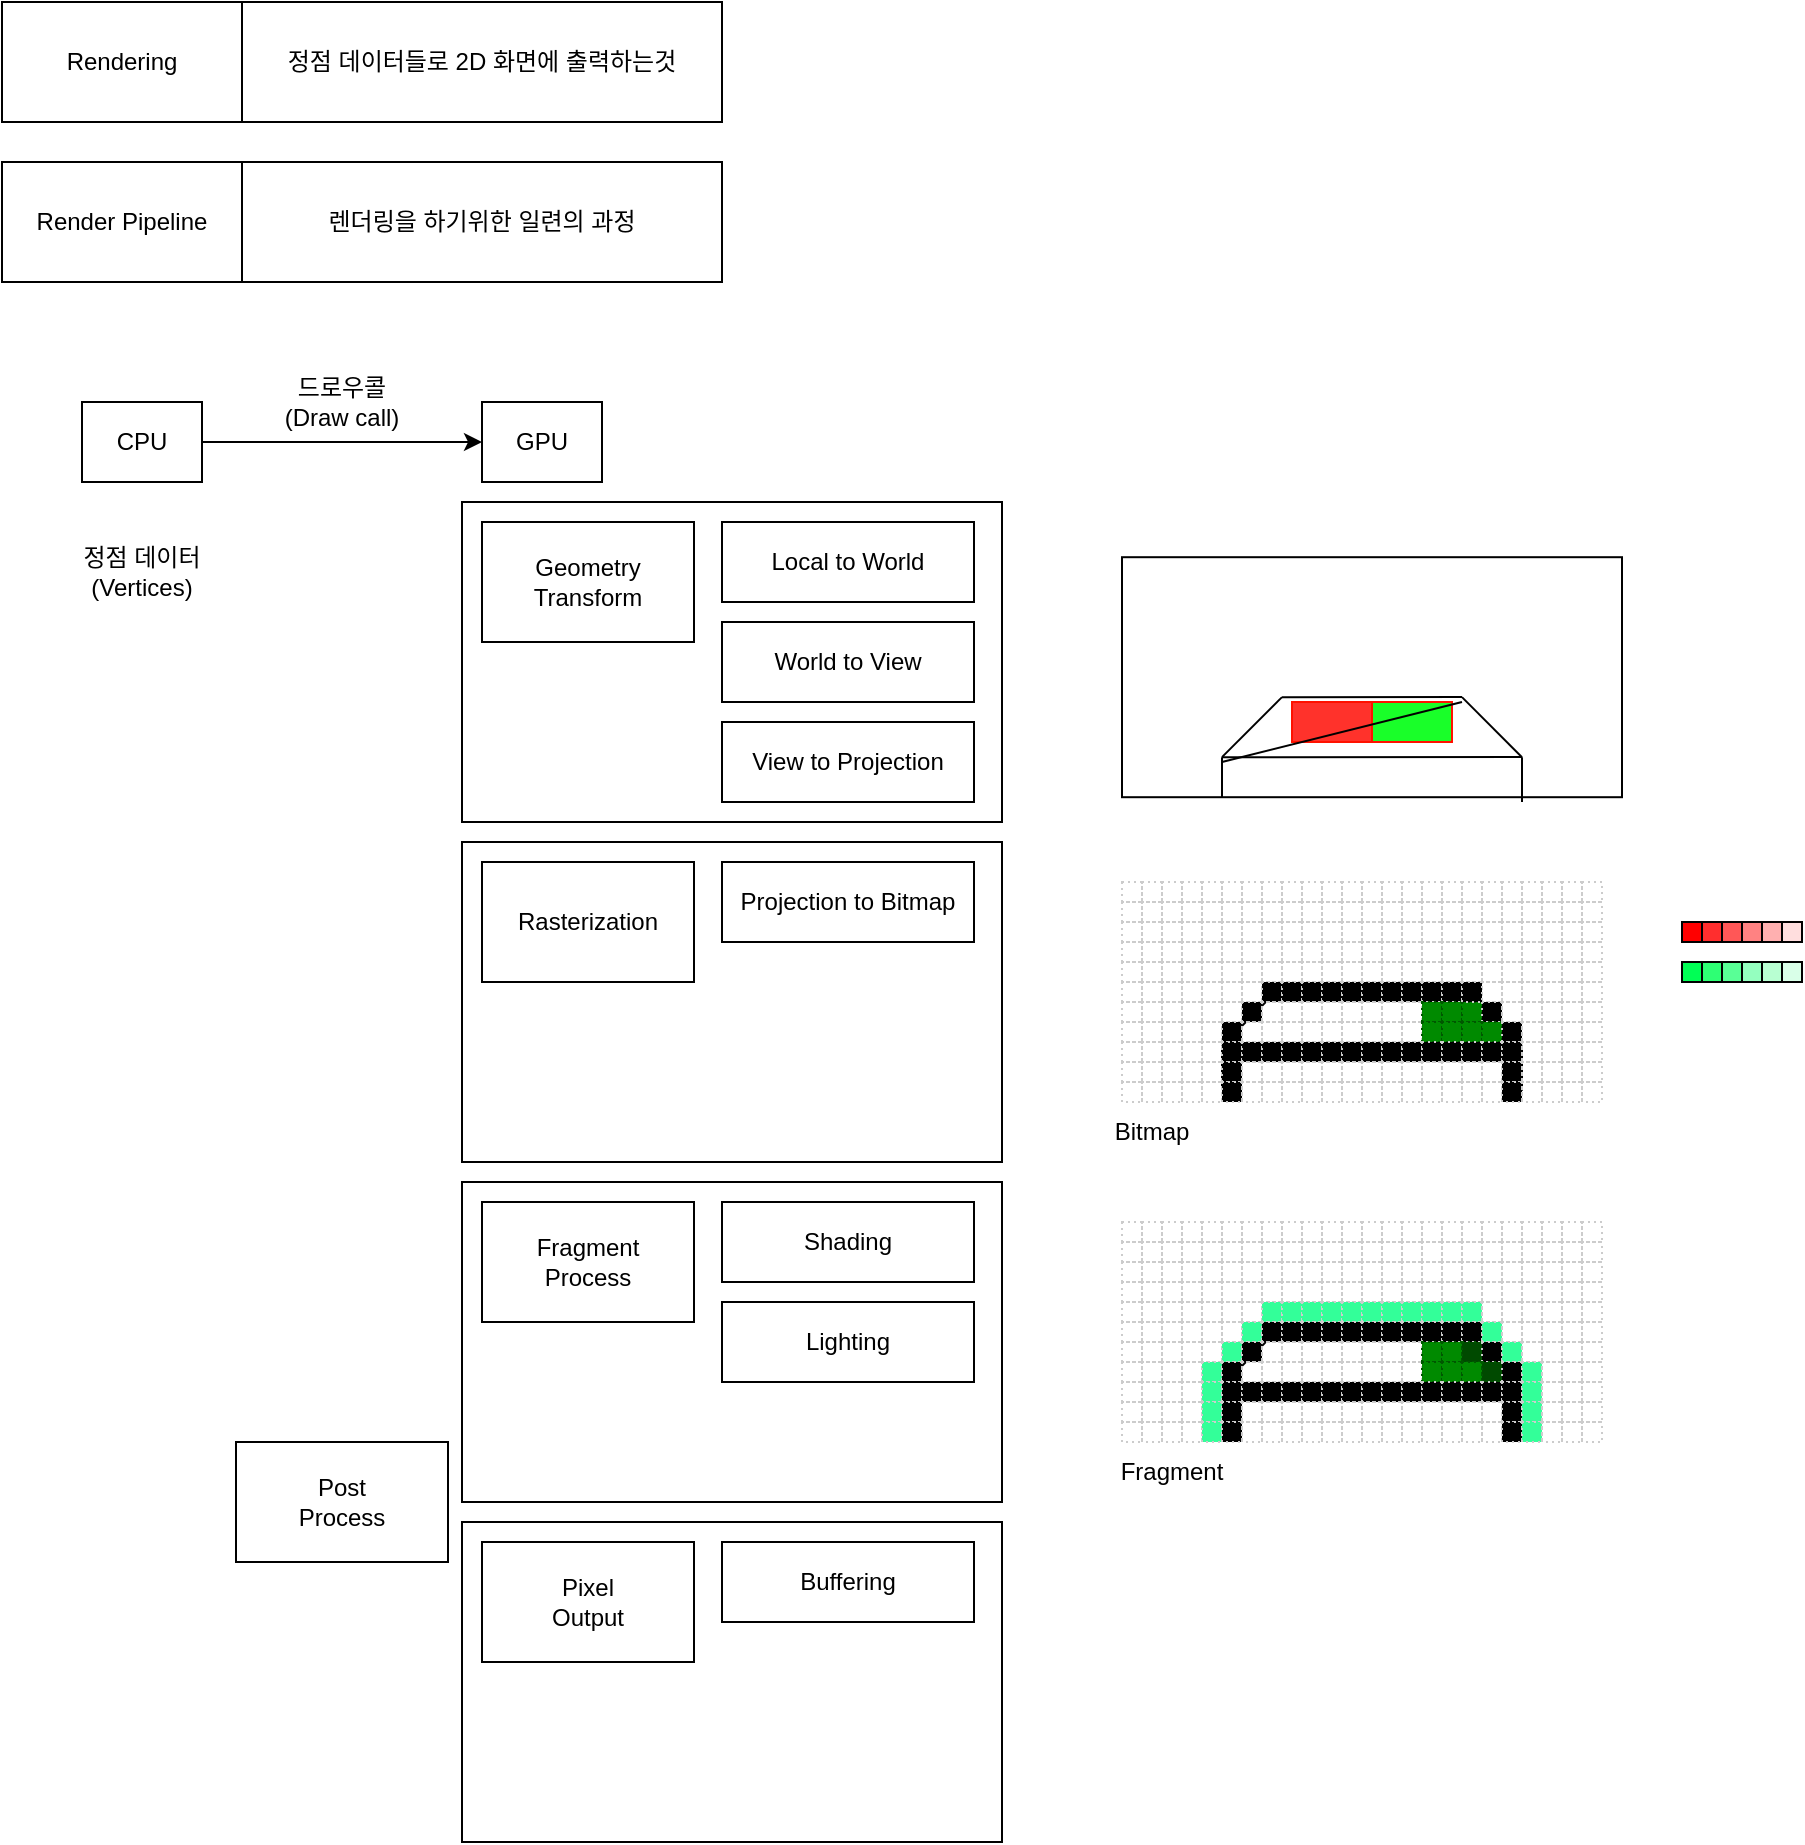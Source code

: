 <mxfile version="21.6.6" type="device">
  <diagram name="페이지-1" id="cVfDctzRFTtNhfRhofbO">
    <mxGraphModel dx="1167" dy="638" grid="1" gridSize="10" guides="1" tooltips="1" connect="1" arrows="1" fold="1" page="1" pageScale="1" pageWidth="827" pageHeight="1169" math="0" shadow="0">
      <root>
        <mxCell id="0" />
        <mxCell id="1" parent="0" />
        <mxCell id="k5IW1HagH6-RW2qSPKCG-19" value="" style="rounded=0;whiteSpace=wrap;html=1;" vertex="1" parent="1">
          <mxGeometry x="270" y="290" width="270" height="160" as="geometry" />
        </mxCell>
        <mxCell id="k5IW1HagH6-RW2qSPKCG-1" value="Rendering" style="rounded=0;whiteSpace=wrap;html=1;" vertex="1" parent="1">
          <mxGeometry x="40" y="40" width="120" height="60" as="geometry" />
        </mxCell>
        <mxCell id="k5IW1HagH6-RW2qSPKCG-2" value="정점 데이터들로 2D 화면에 출력하는것" style="rounded=0;whiteSpace=wrap;html=1;" vertex="1" parent="1">
          <mxGeometry x="160" y="40" width="240" height="60" as="geometry" />
        </mxCell>
        <mxCell id="k5IW1HagH6-RW2qSPKCG-4" value="Render Pipeline" style="rounded=0;whiteSpace=wrap;html=1;" vertex="1" parent="1">
          <mxGeometry x="40" y="120" width="120" height="60" as="geometry" />
        </mxCell>
        <mxCell id="k5IW1HagH6-RW2qSPKCG-5" value="렌더링을 하기위한 일련의 과정" style="rounded=0;whiteSpace=wrap;html=1;" vertex="1" parent="1">
          <mxGeometry x="160" y="120" width="240" height="60" as="geometry" />
        </mxCell>
        <mxCell id="k5IW1HagH6-RW2qSPKCG-9" style="edgeStyle=orthogonalEdgeStyle;rounded=0;orthogonalLoop=1;jettySize=auto;html=1;entryX=0;entryY=0.5;entryDx=0;entryDy=0;" edge="1" parent="1" source="k5IW1HagH6-RW2qSPKCG-6" target="k5IW1HagH6-RW2qSPKCG-8">
          <mxGeometry relative="1" as="geometry" />
        </mxCell>
        <mxCell id="k5IW1HagH6-RW2qSPKCG-6" value="CPU" style="rounded=0;whiteSpace=wrap;html=1;" vertex="1" parent="1">
          <mxGeometry x="80" y="240" width="60" height="40" as="geometry" />
        </mxCell>
        <mxCell id="k5IW1HagH6-RW2qSPKCG-7" value="정점 데이터&lt;br&gt;(Vertices)" style="text;html=1;strokeColor=none;fillColor=none;align=center;verticalAlign=middle;whiteSpace=wrap;rounded=0;" vertex="1" parent="1">
          <mxGeometry x="50" y="300" width="120" height="50" as="geometry" />
        </mxCell>
        <mxCell id="k5IW1HagH6-RW2qSPKCG-8" value="GPU" style="rounded=0;whiteSpace=wrap;html=1;" vertex="1" parent="1">
          <mxGeometry x="280" y="240" width="60" height="40" as="geometry" />
        </mxCell>
        <mxCell id="k5IW1HagH6-RW2qSPKCG-10" value="드로우콜&lt;br&gt;(Draw call)" style="text;html=1;strokeColor=none;fillColor=none;align=center;verticalAlign=middle;whiteSpace=wrap;rounded=0;" vertex="1" parent="1">
          <mxGeometry x="170" y="220" width="80" height="40" as="geometry" />
        </mxCell>
        <mxCell id="k5IW1HagH6-RW2qSPKCG-11" value="Geometry&lt;br&gt;Transform" style="rounded=0;whiteSpace=wrap;html=1;" vertex="1" parent="1">
          <mxGeometry x="280" y="300" width="106" height="60" as="geometry" />
        </mxCell>
        <mxCell id="k5IW1HagH6-RW2qSPKCG-13" value="Local to World" style="rounded=0;whiteSpace=wrap;html=1;" vertex="1" parent="1">
          <mxGeometry x="400" y="300" width="126" height="40" as="geometry" />
        </mxCell>
        <mxCell id="k5IW1HagH6-RW2qSPKCG-15" value="World to View" style="rounded=0;whiteSpace=wrap;html=1;" vertex="1" parent="1">
          <mxGeometry x="400" y="350" width="126" height="40" as="geometry" />
        </mxCell>
        <mxCell id="k5IW1HagH6-RW2qSPKCG-17" value="View to Projection" style="rounded=0;whiteSpace=wrap;html=1;" vertex="1" parent="1">
          <mxGeometry x="400" y="400" width="126" height="40" as="geometry" />
        </mxCell>
        <mxCell id="k5IW1HagH6-RW2qSPKCG-20" value="" style="rounded=0;whiteSpace=wrap;html=1;" vertex="1" parent="1">
          <mxGeometry x="600" y="317.6" width="250" height="120" as="geometry" />
        </mxCell>
        <mxCell id="k5IW1HagH6-RW2qSPKCG-21" value="" style="endArrow=none;html=1;rounded=0;entryX=0.32;entryY=0.583;entryDx=0;entryDy=0;entryPerimeter=0;exitX=0.2;exitY=0.833;exitDx=0;exitDy=0;exitPerimeter=0;" edge="1" parent="1" source="k5IW1HagH6-RW2qSPKCG-20" target="k5IW1HagH6-RW2qSPKCG-20">
          <mxGeometry width="50" height="50" relative="1" as="geometry">
            <mxPoint x="420" y="507.6" as="sourcePoint" />
            <mxPoint x="470" y="457.6" as="targetPoint" />
          </mxGeometry>
        </mxCell>
        <mxCell id="k5IW1HagH6-RW2qSPKCG-22" value="" style="endArrow=none;html=1;rounded=0;entryX=0.68;entryY=0.583;entryDx=0;entryDy=0;entryPerimeter=0;" edge="1" parent="1" target="k5IW1HagH6-RW2qSPKCG-20">
          <mxGeometry width="50" height="50" relative="1" as="geometry">
            <mxPoint x="800" y="417.6" as="sourcePoint" />
            <mxPoint x="690" y="397.6" as="targetPoint" />
          </mxGeometry>
        </mxCell>
        <mxCell id="k5IW1HagH6-RW2qSPKCG-23" value="" style="endArrow=none;html=1;rounded=0;entryX=0.68;entryY=0.583;entryDx=0;entryDy=0;entryPerimeter=0;" edge="1" parent="1" target="k5IW1HagH6-RW2qSPKCG-20">
          <mxGeometry width="50" height="50" relative="1" as="geometry">
            <mxPoint x="680" y="387.6" as="sourcePoint" />
            <mxPoint x="780" y="397.6" as="targetPoint" />
          </mxGeometry>
        </mxCell>
        <mxCell id="k5IW1HagH6-RW2qSPKCG-24" value="" style="endArrow=none;html=1;rounded=0;entryX=0.8;entryY=0.833;entryDx=0;entryDy=0;entryPerimeter=0;" edge="1" parent="1" target="k5IW1HagH6-RW2qSPKCG-20">
          <mxGeometry width="50" height="50" relative="1" as="geometry">
            <mxPoint x="650" y="417.6" as="sourcePoint" />
            <mxPoint x="780" y="397.6" as="targetPoint" />
          </mxGeometry>
        </mxCell>
        <mxCell id="k5IW1HagH6-RW2qSPKCG-25" value="" style="endArrow=none;html=1;rounded=0;exitX=0.8;exitY=1.02;exitDx=0;exitDy=0;exitPerimeter=0;" edge="1" parent="1" source="k5IW1HagH6-RW2qSPKCG-20">
          <mxGeometry width="50" height="50" relative="1" as="geometry">
            <mxPoint x="810" y="427.6" as="sourcePoint" />
            <mxPoint x="800" y="417.6" as="targetPoint" />
          </mxGeometry>
        </mxCell>
        <mxCell id="k5IW1HagH6-RW2qSPKCG-26" value="" style="endArrow=none;html=1;rounded=0;" edge="1" parent="1">
          <mxGeometry width="50" height="50" relative="1" as="geometry">
            <mxPoint x="650" y="417.6" as="sourcePoint" />
            <mxPoint x="650" y="437.6" as="targetPoint" />
          </mxGeometry>
        </mxCell>
        <mxCell id="k5IW1HagH6-RW2qSPKCG-27" value="" style="rounded=0;whiteSpace=wrap;html=1;" vertex="1" parent="1">
          <mxGeometry x="270" y="460" width="270" height="160" as="geometry" />
        </mxCell>
        <mxCell id="k5IW1HagH6-RW2qSPKCG-29" value="" style="endArrow=none;html=1;rounded=0;entryX=0.32;entryY=0.583;entryDx=0;entryDy=0;entryPerimeter=0;exitX=0.2;exitY=0.833;exitDx=0;exitDy=0;exitPerimeter=0;" edge="1" parent="1">
          <mxGeometry width="50" height="50" relative="1" as="geometry">
            <mxPoint x="650" y="561.96" as="sourcePoint" />
            <mxPoint x="680" y="531.96" as="targetPoint" />
          </mxGeometry>
        </mxCell>
        <mxCell id="k5IW1HagH6-RW2qSPKCG-30" value="" style="endArrow=none;html=1;rounded=0;entryX=0.68;entryY=0.583;entryDx=0;entryDy=0;entryPerimeter=0;" edge="1" parent="1">
          <mxGeometry width="50" height="50" relative="1" as="geometry">
            <mxPoint x="800" y="562" as="sourcePoint" />
            <mxPoint x="770" y="531.96" as="targetPoint" />
          </mxGeometry>
        </mxCell>
        <mxCell id="k5IW1HagH6-RW2qSPKCG-31" value="" style="endArrow=none;html=1;rounded=0;entryX=0.68;entryY=0.583;entryDx=0;entryDy=0;entryPerimeter=0;" edge="1" parent="1">
          <mxGeometry width="50" height="50" relative="1" as="geometry">
            <mxPoint x="680" y="532" as="sourcePoint" />
            <mxPoint x="770" y="531.96" as="targetPoint" />
          </mxGeometry>
        </mxCell>
        <mxCell id="k5IW1HagH6-RW2qSPKCG-32" value="" style="endArrow=none;html=1;rounded=0;entryX=0.8;entryY=0.833;entryDx=0;entryDy=0;entryPerimeter=0;" edge="1" parent="1">
          <mxGeometry width="50" height="50" relative="1" as="geometry">
            <mxPoint x="650" y="562" as="sourcePoint" />
            <mxPoint x="800" y="561.96" as="targetPoint" />
          </mxGeometry>
        </mxCell>
        <mxCell id="k5IW1HagH6-RW2qSPKCG-33" value="" style="endArrow=none;html=1;rounded=0;exitX=0.8;exitY=1.02;exitDx=0;exitDy=0;exitPerimeter=0;" edge="1" parent="1">
          <mxGeometry width="50" height="50" relative="1" as="geometry">
            <mxPoint x="800" y="584.4" as="sourcePoint" />
            <mxPoint x="800" y="562" as="targetPoint" />
          </mxGeometry>
        </mxCell>
        <mxCell id="k5IW1HagH6-RW2qSPKCG-34" value="" style="endArrow=none;html=1;rounded=0;" edge="1" parent="1">
          <mxGeometry width="50" height="50" relative="1" as="geometry">
            <mxPoint x="650" y="562" as="sourcePoint" />
            <mxPoint x="650" y="582" as="targetPoint" />
          </mxGeometry>
        </mxCell>
        <mxCell id="k5IW1HagH6-RW2qSPKCG-36" value="" style="rounded=0;whiteSpace=wrap;html=1;strokeColor=#CCCCCC;dashed=1;dashPattern=1 2;fillColor=none;" vertex="1" parent="1">
          <mxGeometry x="600" y="480" width="10" height="10" as="geometry" />
        </mxCell>
        <mxCell id="k5IW1HagH6-RW2qSPKCG-37" value="" style="rounded=0;whiteSpace=wrap;html=1;strokeColor=#CCCCCC;dashed=1;dashPattern=1 2;fillColor=none;" vertex="1" parent="1">
          <mxGeometry x="610" y="480" width="10" height="10" as="geometry" />
        </mxCell>
        <mxCell id="k5IW1HagH6-RW2qSPKCG-38" value="" style="rounded=0;whiteSpace=wrap;html=1;strokeColor=#CCCCCC;dashed=1;dashPattern=1 2;fillColor=none;" vertex="1" parent="1">
          <mxGeometry x="620" y="480" width="10" height="10" as="geometry" />
        </mxCell>
        <mxCell id="k5IW1HagH6-RW2qSPKCG-39" value="" style="rounded=0;whiteSpace=wrap;html=1;strokeColor=#CCCCCC;dashed=1;dashPattern=1 2;fillColor=none;" vertex="1" parent="1">
          <mxGeometry x="630" y="480" width="10" height="10" as="geometry" />
        </mxCell>
        <mxCell id="k5IW1HagH6-RW2qSPKCG-40" value="" style="rounded=0;whiteSpace=wrap;html=1;strokeColor=#CCCCCC;dashed=1;dashPattern=1 2;fillColor=none;" vertex="1" parent="1">
          <mxGeometry x="640" y="480" width="10" height="10" as="geometry" />
        </mxCell>
        <mxCell id="k5IW1HagH6-RW2qSPKCG-41" value="" style="rounded=0;whiteSpace=wrap;html=1;strokeColor=#CCCCCC;dashed=1;dashPattern=1 2;fillColor=none;" vertex="1" parent="1">
          <mxGeometry x="650" y="480" width="10" height="10" as="geometry" />
        </mxCell>
        <mxCell id="k5IW1HagH6-RW2qSPKCG-42" value="" style="rounded=0;whiteSpace=wrap;html=1;strokeColor=#CCCCCC;dashed=1;dashPattern=1 2;fillColor=none;" vertex="1" parent="1">
          <mxGeometry x="660" y="480" width="10" height="10" as="geometry" />
        </mxCell>
        <mxCell id="k5IW1HagH6-RW2qSPKCG-43" value="" style="rounded=0;whiteSpace=wrap;html=1;strokeColor=#CCCCCC;dashed=1;dashPattern=1 2;fillColor=none;" vertex="1" parent="1">
          <mxGeometry x="670" y="480" width="10" height="10" as="geometry" />
        </mxCell>
        <mxCell id="k5IW1HagH6-RW2qSPKCG-44" value="" style="rounded=0;whiteSpace=wrap;html=1;strokeColor=#CCCCCC;dashed=1;dashPattern=1 2;fillColor=none;" vertex="1" parent="1">
          <mxGeometry x="680" y="480" width="10" height="10" as="geometry" />
        </mxCell>
        <mxCell id="k5IW1HagH6-RW2qSPKCG-45" value="" style="rounded=0;whiteSpace=wrap;html=1;strokeColor=#CCCCCC;dashed=1;dashPattern=1 2;fillColor=none;" vertex="1" parent="1">
          <mxGeometry x="690" y="480" width="10" height="10" as="geometry" />
        </mxCell>
        <mxCell id="k5IW1HagH6-RW2qSPKCG-46" value="" style="rounded=0;whiteSpace=wrap;html=1;strokeColor=#CCCCCC;dashed=1;dashPattern=1 2;fillColor=none;" vertex="1" parent="1">
          <mxGeometry x="700" y="480" width="10" height="10" as="geometry" />
        </mxCell>
        <mxCell id="k5IW1HagH6-RW2qSPKCG-47" value="" style="rounded=0;whiteSpace=wrap;html=1;strokeColor=#CCCCCC;dashed=1;dashPattern=1 2;fillColor=none;" vertex="1" parent="1">
          <mxGeometry x="710" y="480" width="10" height="10" as="geometry" />
        </mxCell>
        <mxCell id="k5IW1HagH6-RW2qSPKCG-48" value="" style="rounded=0;whiteSpace=wrap;html=1;strokeColor=#CCCCCC;dashed=1;dashPattern=1 2;fillColor=none;" vertex="1" parent="1">
          <mxGeometry x="720" y="480" width="10" height="10" as="geometry" />
        </mxCell>
        <mxCell id="k5IW1HagH6-RW2qSPKCG-49" value="" style="rounded=0;whiteSpace=wrap;html=1;strokeColor=#CCCCCC;dashed=1;dashPattern=1 2;fillColor=none;" vertex="1" parent="1">
          <mxGeometry x="730" y="480" width="10" height="10" as="geometry" />
        </mxCell>
        <mxCell id="k5IW1HagH6-RW2qSPKCG-50" value="" style="rounded=0;whiteSpace=wrap;html=1;strokeColor=#CCCCCC;dashed=1;dashPattern=1 2;fillColor=none;" vertex="1" parent="1">
          <mxGeometry x="740" y="480" width="10" height="10" as="geometry" />
        </mxCell>
        <mxCell id="k5IW1HagH6-RW2qSPKCG-51" value="" style="rounded=0;whiteSpace=wrap;html=1;strokeColor=#CCCCCC;dashed=1;dashPattern=1 2;fillColor=none;" vertex="1" parent="1">
          <mxGeometry x="750" y="480" width="10" height="10" as="geometry" />
        </mxCell>
        <mxCell id="k5IW1HagH6-RW2qSPKCG-52" value="" style="rounded=0;whiteSpace=wrap;html=1;strokeColor=#CCCCCC;dashed=1;dashPattern=1 2;fillColor=none;" vertex="1" parent="1">
          <mxGeometry x="760" y="480" width="10" height="10" as="geometry" />
        </mxCell>
        <mxCell id="k5IW1HagH6-RW2qSPKCG-53" value="" style="rounded=0;whiteSpace=wrap;html=1;strokeColor=#CCCCCC;dashed=1;dashPattern=1 2;fillColor=none;" vertex="1" parent="1">
          <mxGeometry x="770" y="480" width="10" height="10" as="geometry" />
        </mxCell>
        <mxCell id="k5IW1HagH6-RW2qSPKCG-54" value="" style="rounded=0;whiteSpace=wrap;html=1;strokeColor=#CCCCCC;dashed=1;dashPattern=1 2;fillColor=none;" vertex="1" parent="1">
          <mxGeometry x="780" y="480" width="10" height="10" as="geometry" />
        </mxCell>
        <mxCell id="k5IW1HagH6-RW2qSPKCG-55" value="" style="rounded=0;whiteSpace=wrap;html=1;strokeColor=#CCCCCC;dashed=1;dashPattern=1 2;fillColor=none;" vertex="1" parent="1">
          <mxGeometry x="790" y="480" width="10" height="10" as="geometry" />
        </mxCell>
        <mxCell id="k5IW1HagH6-RW2qSPKCG-56" value="" style="rounded=0;whiteSpace=wrap;html=1;strokeColor=#CCCCCC;dashed=1;dashPattern=1 2;fillColor=none;" vertex="1" parent="1">
          <mxGeometry x="800" y="480" width="10" height="10" as="geometry" />
        </mxCell>
        <mxCell id="k5IW1HagH6-RW2qSPKCG-57" value="" style="rounded=0;whiteSpace=wrap;html=1;strokeColor=#CCCCCC;dashed=1;dashPattern=1 2;fillColor=none;" vertex="1" parent="1">
          <mxGeometry x="810" y="480" width="10" height="10" as="geometry" />
        </mxCell>
        <mxCell id="k5IW1HagH6-RW2qSPKCG-58" value="" style="rounded=0;whiteSpace=wrap;html=1;strokeColor=#CCCCCC;dashed=1;dashPattern=1 2;fillColor=none;" vertex="1" parent="1">
          <mxGeometry x="820" y="480" width="10" height="10" as="geometry" />
        </mxCell>
        <mxCell id="k5IW1HagH6-RW2qSPKCG-59" value="" style="rounded=0;whiteSpace=wrap;html=1;strokeColor=#CCCCCC;dashed=1;dashPattern=1 2;fillColor=none;" vertex="1" parent="1">
          <mxGeometry x="830" y="480" width="10" height="10" as="geometry" />
        </mxCell>
        <mxCell id="k5IW1HagH6-RW2qSPKCG-60" value="" style="rounded=0;whiteSpace=wrap;html=1;strokeColor=#CCCCCC;dashed=1;dashPattern=1 2;fillColor=none;" vertex="1" parent="1">
          <mxGeometry x="600" y="490" width="10" height="10" as="geometry" />
        </mxCell>
        <mxCell id="k5IW1HagH6-RW2qSPKCG-61" value="" style="rounded=0;whiteSpace=wrap;html=1;strokeColor=#CCCCCC;dashed=1;dashPattern=1 2;fillColor=none;" vertex="1" parent="1">
          <mxGeometry x="610" y="490" width="10" height="10" as="geometry" />
        </mxCell>
        <mxCell id="k5IW1HagH6-RW2qSPKCG-62" value="" style="rounded=0;whiteSpace=wrap;html=1;strokeColor=#CCCCCC;dashed=1;dashPattern=1 2;fillColor=none;" vertex="1" parent="1">
          <mxGeometry x="620" y="490" width="10" height="10" as="geometry" />
        </mxCell>
        <mxCell id="k5IW1HagH6-RW2qSPKCG-63" value="" style="rounded=0;whiteSpace=wrap;html=1;strokeColor=#CCCCCC;dashed=1;dashPattern=1 2;fillColor=none;" vertex="1" parent="1">
          <mxGeometry x="630" y="490" width="10" height="10" as="geometry" />
        </mxCell>
        <mxCell id="k5IW1HagH6-RW2qSPKCG-64" value="" style="rounded=0;whiteSpace=wrap;html=1;strokeColor=#CCCCCC;dashed=1;dashPattern=1 2;fillColor=none;" vertex="1" parent="1">
          <mxGeometry x="640" y="490" width="10" height="10" as="geometry" />
        </mxCell>
        <mxCell id="k5IW1HagH6-RW2qSPKCG-65" value="" style="rounded=0;whiteSpace=wrap;html=1;strokeColor=#CCCCCC;dashed=1;dashPattern=1 2;fillColor=none;" vertex="1" parent="1">
          <mxGeometry x="650" y="490" width="10" height="10" as="geometry" />
        </mxCell>
        <mxCell id="k5IW1HagH6-RW2qSPKCG-66" value="" style="rounded=0;whiteSpace=wrap;html=1;strokeColor=#CCCCCC;dashed=1;dashPattern=1 2;fillColor=none;" vertex="1" parent="1">
          <mxGeometry x="660" y="490" width="10" height="10" as="geometry" />
        </mxCell>
        <mxCell id="k5IW1HagH6-RW2qSPKCG-67" value="" style="rounded=0;whiteSpace=wrap;html=1;strokeColor=#CCCCCC;dashed=1;dashPattern=1 2;fillColor=none;" vertex="1" parent="1">
          <mxGeometry x="670" y="490" width="10" height="10" as="geometry" />
        </mxCell>
        <mxCell id="k5IW1HagH6-RW2qSPKCG-68" value="" style="rounded=0;whiteSpace=wrap;html=1;strokeColor=#CCCCCC;dashed=1;dashPattern=1 2;fillColor=none;" vertex="1" parent="1">
          <mxGeometry x="680" y="490" width="10" height="10" as="geometry" />
        </mxCell>
        <mxCell id="k5IW1HagH6-RW2qSPKCG-69" value="" style="rounded=0;whiteSpace=wrap;html=1;strokeColor=#CCCCCC;dashed=1;dashPattern=1 2;fillColor=none;" vertex="1" parent="1">
          <mxGeometry x="690" y="490" width="10" height="10" as="geometry" />
        </mxCell>
        <mxCell id="k5IW1HagH6-RW2qSPKCG-70" value="" style="rounded=0;whiteSpace=wrap;html=1;strokeColor=#CCCCCC;dashed=1;dashPattern=1 2;fillColor=none;" vertex="1" parent="1">
          <mxGeometry x="700" y="490" width="10" height="10" as="geometry" />
        </mxCell>
        <mxCell id="k5IW1HagH6-RW2qSPKCG-71" value="" style="rounded=0;whiteSpace=wrap;html=1;strokeColor=#CCCCCC;dashed=1;dashPattern=1 2;fillColor=none;" vertex="1" parent="1">
          <mxGeometry x="710" y="490" width="10" height="10" as="geometry" />
        </mxCell>
        <mxCell id="k5IW1HagH6-RW2qSPKCG-72" value="" style="rounded=0;whiteSpace=wrap;html=1;strokeColor=#CCCCCC;dashed=1;dashPattern=1 2;fillColor=none;" vertex="1" parent="1">
          <mxGeometry x="720" y="490" width="10" height="10" as="geometry" />
        </mxCell>
        <mxCell id="k5IW1HagH6-RW2qSPKCG-73" value="" style="rounded=0;whiteSpace=wrap;html=1;strokeColor=#CCCCCC;dashed=1;dashPattern=1 2;fillColor=none;" vertex="1" parent="1">
          <mxGeometry x="730" y="490" width="10" height="10" as="geometry" />
        </mxCell>
        <mxCell id="k5IW1HagH6-RW2qSPKCG-74" value="" style="rounded=0;whiteSpace=wrap;html=1;strokeColor=#CCCCCC;dashed=1;dashPattern=1 2;fillColor=none;" vertex="1" parent="1">
          <mxGeometry x="740" y="490" width="10" height="10" as="geometry" />
        </mxCell>
        <mxCell id="k5IW1HagH6-RW2qSPKCG-75" value="" style="rounded=0;whiteSpace=wrap;html=1;strokeColor=#CCCCCC;dashed=1;dashPattern=1 2;fillColor=none;" vertex="1" parent="1">
          <mxGeometry x="750" y="490" width="10" height="10" as="geometry" />
        </mxCell>
        <mxCell id="k5IW1HagH6-RW2qSPKCG-76" value="" style="rounded=0;whiteSpace=wrap;html=1;strokeColor=#CCCCCC;dashed=1;dashPattern=1 2;fillColor=none;" vertex="1" parent="1">
          <mxGeometry x="760" y="490" width="10" height="10" as="geometry" />
        </mxCell>
        <mxCell id="k5IW1HagH6-RW2qSPKCG-77" value="" style="rounded=0;whiteSpace=wrap;html=1;strokeColor=#CCCCCC;dashed=1;dashPattern=1 2;fillColor=none;" vertex="1" parent="1">
          <mxGeometry x="770" y="490" width="10" height="10" as="geometry" />
        </mxCell>
        <mxCell id="k5IW1HagH6-RW2qSPKCG-78" value="" style="rounded=0;whiteSpace=wrap;html=1;strokeColor=#CCCCCC;dashed=1;dashPattern=1 2;fillColor=none;" vertex="1" parent="1">
          <mxGeometry x="780" y="490" width="10" height="10" as="geometry" />
        </mxCell>
        <mxCell id="k5IW1HagH6-RW2qSPKCG-79" value="" style="rounded=0;whiteSpace=wrap;html=1;strokeColor=#CCCCCC;dashed=1;dashPattern=1 2;fillColor=none;" vertex="1" parent="1">
          <mxGeometry x="790" y="490" width="10" height="10" as="geometry" />
        </mxCell>
        <mxCell id="k5IW1HagH6-RW2qSPKCG-80" value="" style="rounded=0;whiteSpace=wrap;html=1;strokeColor=#CCCCCC;dashed=1;dashPattern=1 2;fillColor=none;" vertex="1" parent="1">
          <mxGeometry x="800" y="490" width="10" height="10" as="geometry" />
        </mxCell>
        <mxCell id="k5IW1HagH6-RW2qSPKCG-81" value="" style="rounded=0;whiteSpace=wrap;html=1;strokeColor=#CCCCCC;dashed=1;dashPattern=1 2;fillColor=none;" vertex="1" parent="1">
          <mxGeometry x="810" y="490" width="10" height="10" as="geometry" />
        </mxCell>
        <mxCell id="k5IW1HagH6-RW2qSPKCG-82" value="" style="rounded=0;whiteSpace=wrap;html=1;strokeColor=#CCCCCC;dashed=1;dashPattern=1 2;fillColor=none;" vertex="1" parent="1">
          <mxGeometry x="820" y="490" width="10" height="10" as="geometry" />
        </mxCell>
        <mxCell id="k5IW1HagH6-RW2qSPKCG-83" value="" style="rounded=0;whiteSpace=wrap;html=1;strokeColor=#CCCCCC;dashed=1;dashPattern=1 2;fillColor=none;" vertex="1" parent="1">
          <mxGeometry x="830" y="490" width="10" height="10" as="geometry" />
        </mxCell>
        <mxCell id="k5IW1HagH6-RW2qSPKCG-84" value="" style="rounded=0;whiteSpace=wrap;html=1;strokeColor=#CCCCCC;dashed=1;dashPattern=1 2;fillColor=none;" vertex="1" parent="1">
          <mxGeometry x="600" y="500" width="10" height="10" as="geometry" />
        </mxCell>
        <mxCell id="k5IW1HagH6-RW2qSPKCG-85" value="" style="rounded=0;whiteSpace=wrap;html=1;strokeColor=#CCCCCC;dashed=1;dashPattern=1 2;fillColor=none;" vertex="1" parent="1">
          <mxGeometry x="610" y="500" width="10" height="10" as="geometry" />
        </mxCell>
        <mxCell id="k5IW1HagH6-RW2qSPKCG-86" value="" style="rounded=0;whiteSpace=wrap;html=1;strokeColor=#CCCCCC;dashed=1;dashPattern=1 2;fillColor=none;" vertex="1" parent="1">
          <mxGeometry x="620" y="500" width="10" height="10" as="geometry" />
        </mxCell>
        <mxCell id="k5IW1HagH6-RW2qSPKCG-87" value="" style="rounded=0;whiteSpace=wrap;html=1;strokeColor=#CCCCCC;dashed=1;dashPattern=1 2;fillColor=none;" vertex="1" parent="1">
          <mxGeometry x="630" y="500" width="10" height="10" as="geometry" />
        </mxCell>
        <mxCell id="k5IW1HagH6-RW2qSPKCG-88" value="" style="rounded=0;whiteSpace=wrap;html=1;strokeColor=#CCCCCC;dashed=1;dashPattern=1 2;fillColor=none;" vertex="1" parent="1">
          <mxGeometry x="640" y="500" width="10" height="10" as="geometry" />
        </mxCell>
        <mxCell id="k5IW1HagH6-RW2qSPKCG-89" value="" style="rounded=0;whiteSpace=wrap;html=1;strokeColor=#CCCCCC;dashed=1;dashPattern=1 2;fillColor=none;" vertex="1" parent="1">
          <mxGeometry x="650" y="500" width="10" height="10" as="geometry" />
        </mxCell>
        <mxCell id="k5IW1HagH6-RW2qSPKCG-90" value="" style="rounded=0;whiteSpace=wrap;html=1;strokeColor=#CCCCCC;dashed=1;dashPattern=1 2;fillColor=none;" vertex="1" parent="1">
          <mxGeometry x="660" y="500" width="10" height="10" as="geometry" />
        </mxCell>
        <mxCell id="k5IW1HagH6-RW2qSPKCG-91" value="" style="rounded=0;whiteSpace=wrap;html=1;strokeColor=#CCCCCC;dashed=1;dashPattern=1 2;fillColor=none;" vertex="1" parent="1">
          <mxGeometry x="670" y="500" width="10" height="10" as="geometry" />
        </mxCell>
        <mxCell id="k5IW1HagH6-RW2qSPKCG-92" value="" style="rounded=0;whiteSpace=wrap;html=1;strokeColor=#CCCCCC;dashed=1;dashPattern=1 2;fillColor=none;" vertex="1" parent="1">
          <mxGeometry x="680" y="500" width="10" height="10" as="geometry" />
        </mxCell>
        <mxCell id="k5IW1HagH6-RW2qSPKCG-93" value="" style="rounded=0;whiteSpace=wrap;html=1;strokeColor=#CCCCCC;dashed=1;dashPattern=1 2;fillColor=none;" vertex="1" parent="1">
          <mxGeometry x="690" y="500" width="10" height="10" as="geometry" />
        </mxCell>
        <mxCell id="k5IW1HagH6-RW2qSPKCG-94" value="" style="rounded=0;whiteSpace=wrap;html=1;strokeColor=#CCCCCC;dashed=1;dashPattern=1 2;fillColor=none;" vertex="1" parent="1">
          <mxGeometry x="700" y="500" width="10" height="10" as="geometry" />
        </mxCell>
        <mxCell id="k5IW1HagH6-RW2qSPKCG-95" value="" style="rounded=0;whiteSpace=wrap;html=1;strokeColor=#CCCCCC;dashed=1;dashPattern=1 2;fillColor=none;" vertex="1" parent="1">
          <mxGeometry x="710" y="500" width="10" height="10" as="geometry" />
        </mxCell>
        <mxCell id="k5IW1HagH6-RW2qSPKCG-96" value="" style="rounded=0;whiteSpace=wrap;html=1;strokeColor=#CCCCCC;dashed=1;dashPattern=1 2;fillColor=none;" vertex="1" parent="1">
          <mxGeometry x="720" y="500" width="10" height="10" as="geometry" />
        </mxCell>
        <mxCell id="k5IW1HagH6-RW2qSPKCG-97" value="" style="rounded=0;whiteSpace=wrap;html=1;strokeColor=#CCCCCC;dashed=1;dashPattern=1 2;fillColor=none;" vertex="1" parent="1">
          <mxGeometry x="730" y="500" width="10" height="10" as="geometry" />
        </mxCell>
        <mxCell id="k5IW1HagH6-RW2qSPKCG-98" value="" style="rounded=0;whiteSpace=wrap;html=1;strokeColor=#CCCCCC;dashed=1;dashPattern=1 2;fillColor=none;" vertex="1" parent="1">
          <mxGeometry x="740" y="500" width="10" height="10" as="geometry" />
        </mxCell>
        <mxCell id="k5IW1HagH6-RW2qSPKCG-99" value="" style="rounded=0;whiteSpace=wrap;html=1;strokeColor=#CCCCCC;dashed=1;dashPattern=1 2;fillColor=none;" vertex="1" parent="1">
          <mxGeometry x="750" y="500" width="10" height="10" as="geometry" />
        </mxCell>
        <mxCell id="k5IW1HagH6-RW2qSPKCG-100" value="" style="rounded=0;whiteSpace=wrap;html=1;strokeColor=#CCCCCC;dashed=1;dashPattern=1 2;fillColor=none;" vertex="1" parent="1">
          <mxGeometry x="760" y="500" width="10" height="10" as="geometry" />
        </mxCell>
        <mxCell id="k5IW1HagH6-RW2qSPKCG-101" value="" style="rounded=0;whiteSpace=wrap;html=1;strokeColor=#CCCCCC;dashed=1;dashPattern=1 2;fillColor=none;" vertex="1" parent="1">
          <mxGeometry x="770" y="500" width="10" height="10" as="geometry" />
        </mxCell>
        <mxCell id="k5IW1HagH6-RW2qSPKCG-102" value="" style="rounded=0;whiteSpace=wrap;html=1;strokeColor=#CCCCCC;dashed=1;dashPattern=1 2;fillColor=none;" vertex="1" parent="1">
          <mxGeometry x="780" y="500" width="10" height="10" as="geometry" />
        </mxCell>
        <mxCell id="k5IW1HagH6-RW2qSPKCG-103" value="" style="rounded=0;whiteSpace=wrap;html=1;strokeColor=#CCCCCC;dashed=1;dashPattern=1 2;fillColor=none;" vertex="1" parent="1">
          <mxGeometry x="790" y="500" width="10" height="10" as="geometry" />
        </mxCell>
        <mxCell id="k5IW1HagH6-RW2qSPKCG-104" value="" style="rounded=0;whiteSpace=wrap;html=1;strokeColor=#CCCCCC;dashed=1;dashPattern=1 2;fillColor=none;" vertex="1" parent="1">
          <mxGeometry x="800" y="500" width="10" height="10" as="geometry" />
        </mxCell>
        <mxCell id="k5IW1HagH6-RW2qSPKCG-105" value="" style="rounded=0;whiteSpace=wrap;html=1;strokeColor=#CCCCCC;dashed=1;dashPattern=1 2;fillColor=none;" vertex="1" parent="1">
          <mxGeometry x="810" y="500" width="10" height="10" as="geometry" />
        </mxCell>
        <mxCell id="k5IW1HagH6-RW2qSPKCG-106" value="" style="rounded=0;whiteSpace=wrap;html=1;strokeColor=#CCCCCC;dashed=1;dashPattern=1 2;fillColor=none;" vertex="1" parent="1">
          <mxGeometry x="820" y="500" width="10" height="10" as="geometry" />
        </mxCell>
        <mxCell id="k5IW1HagH6-RW2qSPKCG-107" value="" style="rounded=0;whiteSpace=wrap;html=1;strokeColor=#CCCCCC;dashed=1;dashPattern=1 2;fillColor=none;" vertex="1" parent="1">
          <mxGeometry x="830" y="500" width="10" height="10" as="geometry" />
        </mxCell>
        <mxCell id="k5IW1HagH6-RW2qSPKCG-108" value="" style="rounded=0;whiteSpace=wrap;html=1;strokeColor=#CCCCCC;dashed=1;dashPattern=1 2;fillColor=none;" vertex="1" parent="1">
          <mxGeometry x="600" y="510" width="10" height="10" as="geometry" />
        </mxCell>
        <mxCell id="k5IW1HagH6-RW2qSPKCG-109" value="" style="rounded=0;whiteSpace=wrap;html=1;strokeColor=#CCCCCC;dashed=1;dashPattern=1 2;fillColor=none;" vertex="1" parent="1">
          <mxGeometry x="610" y="510" width="10" height="10" as="geometry" />
        </mxCell>
        <mxCell id="k5IW1HagH6-RW2qSPKCG-110" value="" style="rounded=0;whiteSpace=wrap;html=1;strokeColor=#CCCCCC;dashed=1;dashPattern=1 2;fillColor=none;" vertex="1" parent="1">
          <mxGeometry x="620" y="510" width="10" height="10" as="geometry" />
        </mxCell>
        <mxCell id="k5IW1HagH6-RW2qSPKCG-111" value="" style="rounded=0;whiteSpace=wrap;html=1;strokeColor=#CCCCCC;dashed=1;dashPattern=1 2;fillColor=none;" vertex="1" parent="1">
          <mxGeometry x="630" y="510" width="10" height="10" as="geometry" />
        </mxCell>
        <mxCell id="k5IW1HagH6-RW2qSPKCG-112" value="" style="rounded=0;whiteSpace=wrap;html=1;strokeColor=#CCCCCC;dashed=1;dashPattern=1 2;fillColor=none;" vertex="1" parent="1">
          <mxGeometry x="640" y="510" width="10" height="10" as="geometry" />
        </mxCell>
        <mxCell id="k5IW1HagH6-RW2qSPKCG-113" value="" style="rounded=0;whiteSpace=wrap;html=1;strokeColor=#CCCCCC;dashed=1;dashPattern=1 2;fillColor=none;" vertex="1" parent="1">
          <mxGeometry x="650" y="510" width="10" height="10" as="geometry" />
        </mxCell>
        <mxCell id="k5IW1HagH6-RW2qSPKCG-114" value="" style="rounded=0;whiteSpace=wrap;html=1;strokeColor=#CCCCCC;dashed=1;dashPattern=1 2;fillColor=none;" vertex="1" parent="1">
          <mxGeometry x="660" y="510" width="10" height="10" as="geometry" />
        </mxCell>
        <mxCell id="k5IW1HagH6-RW2qSPKCG-115" value="" style="rounded=0;whiteSpace=wrap;html=1;strokeColor=#CCCCCC;dashed=1;dashPattern=1 2;fillColor=none;" vertex="1" parent="1">
          <mxGeometry x="670" y="510" width="10" height="10" as="geometry" />
        </mxCell>
        <mxCell id="k5IW1HagH6-RW2qSPKCG-116" value="" style="rounded=0;whiteSpace=wrap;html=1;strokeColor=#CCCCCC;dashed=1;dashPattern=1 2;fillColor=none;" vertex="1" parent="1">
          <mxGeometry x="680" y="510" width="10" height="10" as="geometry" />
        </mxCell>
        <mxCell id="k5IW1HagH6-RW2qSPKCG-117" value="" style="rounded=0;whiteSpace=wrap;html=1;strokeColor=#CCCCCC;dashed=1;dashPattern=1 2;fillColor=none;" vertex="1" parent="1">
          <mxGeometry x="690" y="510" width="10" height="10" as="geometry" />
        </mxCell>
        <mxCell id="k5IW1HagH6-RW2qSPKCG-118" value="" style="rounded=0;whiteSpace=wrap;html=1;strokeColor=#CCCCCC;dashed=1;dashPattern=1 2;fillColor=none;" vertex="1" parent="1">
          <mxGeometry x="700" y="510" width="10" height="10" as="geometry" />
        </mxCell>
        <mxCell id="k5IW1HagH6-RW2qSPKCG-119" value="" style="rounded=0;whiteSpace=wrap;html=1;strokeColor=#CCCCCC;dashed=1;dashPattern=1 2;fillColor=none;" vertex="1" parent="1">
          <mxGeometry x="710" y="510" width="10" height="10" as="geometry" />
        </mxCell>
        <mxCell id="k5IW1HagH6-RW2qSPKCG-120" value="" style="rounded=0;whiteSpace=wrap;html=1;strokeColor=#CCCCCC;dashed=1;dashPattern=1 2;fillColor=none;" vertex="1" parent="1">
          <mxGeometry x="720" y="510" width="10" height="10" as="geometry" />
        </mxCell>
        <mxCell id="k5IW1HagH6-RW2qSPKCG-121" value="" style="rounded=0;whiteSpace=wrap;html=1;strokeColor=#CCCCCC;dashed=1;dashPattern=1 2;fillColor=none;" vertex="1" parent="1">
          <mxGeometry x="730" y="510" width="10" height="10" as="geometry" />
        </mxCell>
        <mxCell id="k5IW1HagH6-RW2qSPKCG-122" value="" style="rounded=0;whiteSpace=wrap;html=1;strokeColor=#CCCCCC;dashed=1;dashPattern=1 2;fillColor=none;" vertex="1" parent="1">
          <mxGeometry x="740" y="510" width="10" height="10" as="geometry" />
        </mxCell>
        <mxCell id="k5IW1HagH6-RW2qSPKCG-123" value="" style="rounded=0;whiteSpace=wrap;html=1;strokeColor=#CCCCCC;dashed=1;dashPattern=1 2;fillColor=none;" vertex="1" parent="1">
          <mxGeometry x="750" y="510" width="10" height="10" as="geometry" />
        </mxCell>
        <mxCell id="k5IW1HagH6-RW2qSPKCG-124" value="" style="rounded=0;whiteSpace=wrap;html=1;strokeColor=#CCCCCC;dashed=1;dashPattern=1 2;fillColor=none;" vertex="1" parent="1">
          <mxGeometry x="760" y="510" width="10" height="10" as="geometry" />
        </mxCell>
        <mxCell id="k5IW1HagH6-RW2qSPKCG-125" value="" style="rounded=0;whiteSpace=wrap;html=1;strokeColor=#CCCCCC;dashed=1;dashPattern=1 2;fillColor=none;" vertex="1" parent="1">
          <mxGeometry x="770" y="510" width="10" height="10" as="geometry" />
        </mxCell>
        <mxCell id="k5IW1HagH6-RW2qSPKCG-126" value="" style="rounded=0;whiteSpace=wrap;html=1;strokeColor=#CCCCCC;dashed=1;dashPattern=1 2;fillColor=none;" vertex="1" parent="1">
          <mxGeometry x="780" y="510" width="10" height="10" as="geometry" />
        </mxCell>
        <mxCell id="k5IW1HagH6-RW2qSPKCG-127" value="" style="rounded=0;whiteSpace=wrap;html=1;strokeColor=#CCCCCC;dashed=1;dashPattern=1 2;fillColor=none;" vertex="1" parent="1">
          <mxGeometry x="790" y="510" width="10" height="10" as="geometry" />
        </mxCell>
        <mxCell id="k5IW1HagH6-RW2qSPKCG-128" value="" style="rounded=0;whiteSpace=wrap;html=1;strokeColor=#CCCCCC;dashed=1;dashPattern=1 2;fillColor=none;" vertex="1" parent="1">
          <mxGeometry x="800" y="510" width="10" height="10" as="geometry" />
        </mxCell>
        <mxCell id="k5IW1HagH6-RW2qSPKCG-129" value="" style="rounded=0;whiteSpace=wrap;html=1;strokeColor=#CCCCCC;dashed=1;dashPattern=1 2;fillColor=none;" vertex="1" parent="1">
          <mxGeometry x="810" y="510" width="10" height="10" as="geometry" />
        </mxCell>
        <mxCell id="k5IW1HagH6-RW2qSPKCG-130" value="" style="rounded=0;whiteSpace=wrap;html=1;strokeColor=#CCCCCC;dashed=1;dashPattern=1 2;fillColor=none;" vertex="1" parent="1">
          <mxGeometry x="820" y="510" width="10" height="10" as="geometry" />
        </mxCell>
        <mxCell id="k5IW1HagH6-RW2qSPKCG-131" value="" style="rounded=0;whiteSpace=wrap;html=1;strokeColor=#CCCCCC;dashed=1;dashPattern=1 2;fillColor=none;" vertex="1" parent="1">
          <mxGeometry x="830" y="510" width="10" height="10" as="geometry" />
        </mxCell>
        <mxCell id="k5IW1HagH6-RW2qSPKCG-133" value="" style="rounded=0;whiteSpace=wrap;html=1;strokeColor=#CCCCCC;dashed=1;dashPattern=1 2;fillColor=none;" vertex="1" parent="1">
          <mxGeometry x="600" y="520" width="10" height="10" as="geometry" />
        </mxCell>
        <mxCell id="k5IW1HagH6-RW2qSPKCG-134" value="" style="rounded=0;whiteSpace=wrap;html=1;strokeColor=#CCCCCC;dashed=1;dashPattern=1 2;fillColor=none;" vertex="1" parent="1">
          <mxGeometry x="610" y="520" width="10" height="10" as="geometry" />
        </mxCell>
        <mxCell id="k5IW1HagH6-RW2qSPKCG-135" value="" style="rounded=0;whiteSpace=wrap;html=1;strokeColor=#CCCCCC;dashed=1;dashPattern=1 2;fillColor=none;" vertex="1" parent="1">
          <mxGeometry x="620" y="520" width="10" height="10" as="geometry" />
        </mxCell>
        <mxCell id="k5IW1HagH6-RW2qSPKCG-136" value="" style="rounded=0;whiteSpace=wrap;html=1;strokeColor=#CCCCCC;dashed=1;dashPattern=1 2;fillColor=none;" vertex="1" parent="1">
          <mxGeometry x="630" y="520" width="10" height="10" as="geometry" />
        </mxCell>
        <mxCell id="k5IW1HagH6-RW2qSPKCG-137" value="" style="rounded=0;whiteSpace=wrap;html=1;strokeColor=#CCCCCC;dashed=1;dashPattern=1 2;fillColor=none;" vertex="1" parent="1">
          <mxGeometry x="640" y="520" width="10" height="10" as="geometry" />
        </mxCell>
        <mxCell id="k5IW1HagH6-RW2qSPKCG-138" value="" style="rounded=0;whiteSpace=wrap;html=1;strokeColor=#CCCCCC;dashed=1;dashPattern=1 2;fillColor=none;" vertex="1" parent="1">
          <mxGeometry x="650" y="520" width="10" height="10" as="geometry" />
        </mxCell>
        <mxCell id="k5IW1HagH6-RW2qSPKCG-139" value="" style="rounded=0;whiteSpace=wrap;html=1;strokeColor=#CCCCCC;dashed=1;dashPattern=1 2;fillColor=none;" vertex="1" parent="1">
          <mxGeometry x="660" y="520" width="10" height="10" as="geometry" />
        </mxCell>
        <mxCell id="k5IW1HagH6-RW2qSPKCG-140" value="" style="rounded=0;whiteSpace=wrap;html=1;strokeColor=#CCCCCC;dashed=1;dashPattern=1 2;fillColor=none;" vertex="1" parent="1">
          <mxGeometry x="670" y="520" width="10" height="10" as="geometry" />
        </mxCell>
        <mxCell id="k5IW1HagH6-RW2qSPKCG-141" value="" style="rounded=0;whiteSpace=wrap;html=1;strokeColor=#CCCCCC;dashed=1;dashPattern=1 2;fillColor=none;" vertex="1" parent="1">
          <mxGeometry x="680" y="520" width="10" height="10" as="geometry" />
        </mxCell>
        <mxCell id="k5IW1HagH6-RW2qSPKCG-142" value="" style="rounded=0;whiteSpace=wrap;html=1;strokeColor=#CCCCCC;dashed=1;dashPattern=1 2;fillColor=none;" vertex="1" parent="1">
          <mxGeometry x="690" y="520" width="10" height="10" as="geometry" />
        </mxCell>
        <mxCell id="k5IW1HagH6-RW2qSPKCG-143" value="" style="rounded=0;whiteSpace=wrap;html=1;strokeColor=#CCCCCC;dashed=1;dashPattern=1 2;fillColor=none;" vertex="1" parent="1">
          <mxGeometry x="700" y="520" width="10" height="10" as="geometry" />
        </mxCell>
        <mxCell id="k5IW1HagH6-RW2qSPKCG-144" value="" style="rounded=0;whiteSpace=wrap;html=1;strokeColor=#CCCCCC;dashed=1;dashPattern=1 2;fillColor=none;" vertex="1" parent="1">
          <mxGeometry x="710" y="520" width="10" height="10" as="geometry" />
        </mxCell>
        <mxCell id="k5IW1HagH6-RW2qSPKCG-145" value="" style="rounded=0;whiteSpace=wrap;html=1;strokeColor=#CCCCCC;dashed=1;dashPattern=1 2;fillColor=none;" vertex="1" parent="1">
          <mxGeometry x="720" y="520" width="10" height="10" as="geometry" />
        </mxCell>
        <mxCell id="k5IW1HagH6-RW2qSPKCG-146" value="" style="rounded=0;whiteSpace=wrap;html=1;strokeColor=#CCCCCC;dashed=1;dashPattern=1 2;fillColor=none;" vertex="1" parent="1">
          <mxGeometry x="730" y="520" width="10" height="10" as="geometry" />
        </mxCell>
        <mxCell id="k5IW1HagH6-RW2qSPKCG-147" value="" style="rounded=0;whiteSpace=wrap;html=1;strokeColor=#CCCCCC;dashed=1;dashPattern=1 2;fillColor=none;" vertex="1" parent="1">
          <mxGeometry x="740" y="520" width="10" height="10" as="geometry" />
        </mxCell>
        <mxCell id="k5IW1HagH6-RW2qSPKCG-148" value="" style="rounded=0;whiteSpace=wrap;html=1;strokeColor=#CCCCCC;dashed=1;dashPattern=1 2;fillColor=none;" vertex="1" parent="1">
          <mxGeometry x="750" y="520" width="10" height="10" as="geometry" />
        </mxCell>
        <mxCell id="k5IW1HagH6-RW2qSPKCG-149" value="" style="rounded=0;whiteSpace=wrap;html=1;strokeColor=#CCCCCC;dashed=1;dashPattern=1 2;fillColor=none;" vertex="1" parent="1">
          <mxGeometry x="760" y="520" width="10" height="10" as="geometry" />
        </mxCell>
        <mxCell id="k5IW1HagH6-RW2qSPKCG-150" value="" style="rounded=0;whiteSpace=wrap;html=1;strokeColor=#CCCCCC;dashed=1;dashPattern=1 2;fillColor=none;" vertex="1" parent="1">
          <mxGeometry x="770" y="520" width="10" height="10" as="geometry" />
        </mxCell>
        <mxCell id="k5IW1HagH6-RW2qSPKCG-151" value="" style="rounded=0;whiteSpace=wrap;html=1;strokeColor=#CCCCCC;dashed=1;dashPattern=1 2;fillColor=none;" vertex="1" parent="1">
          <mxGeometry x="780" y="520" width="10" height="10" as="geometry" />
        </mxCell>
        <mxCell id="k5IW1HagH6-RW2qSPKCG-152" value="" style="rounded=0;whiteSpace=wrap;html=1;strokeColor=#CCCCCC;dashed=1;dashPattern=1 2;fillColor=none;" vertex="1" parent="1">
          <mxGeometry x="790" y="520" width="10" height="10" as="geometry" />
        </mxCell>
        <mxCell id="k5IW1HagH6-RW2qSPKCG-153" value="" style="rounded=0;whiteSpace=wrap;html=1;strokeColor=#CCCCCC;dashed=1;dashPattern=1 2;fillColor=none;" vertex="1" parent="1">
          <mxGeometry x="800" y="520" width="10" height="10" as="geometry" />
        </mxCell>
        <mxCell id="k5IW1HagH6-RW2qSPKCG-154" value="" style="rounded=0;whiteSpace=wrap;html=1;strokeColor=#CCCCCC;dashed=1;dashPattern=1 2;fillColor=none;" vertex="1" parent="1">
          <mxGeometry x="810" y="520" width="10" height="10" as="geometry" />
        </mxCell>
        <mxCell id="k5IW1HagH6-RW2qSPKCG-155" value="" style="rounded=0;whiteSpace=wrap;html=1;strokeColor=#CCCCCC;dashed=1;dashPattern=1 2;fillColor=none;" vertex="1" parent="1">
          <mxGeometry x="820" y="520" width="10" height="10" as="geometry" />
        </mxCell>
        <mxCell id="k5IW1HagH6-RW2qSPKCG-156" value="" style="rounded=0;whiteSpace=wrap;html=1;strokeColor=#CCCCCC;dashed=1;dashPattern=1 2;fillColor=none;" vertex="1" parent="1">
          <mxGeometry x="830" y="520" width="10" height="10" as="geometry" />
        </mxCell>
        <mxCell id="k5IW1HagH6-RW2qSPKCG-157" value="" style="rounded=0;whiteSpace=wrap;html=1;strokeColor=#CCCCCC;dashed=1;dashPattern=1 2;fillColor=none;" vertex="1" parent="1">
          <mxGeometry x="600" y="530" width="10" height="10" as="geometry" />
        </mxCell>
        <mxCell id="k5IW1HagH6-RW2qSPKCG-158" value="" style="rounded=0;whiteSpace=wrap;html=1;strokeColor=#CCCCCC;dashed=1;dashPattern=1 2;fillColor=none;" vertex="1" parent="1">
          <mxGeometry x="610" y="530" width="10" height="10" as="geometry" />
        </mxCell>
        <mxCell id="k5IW1HagH6-RW2qSPKCG-159" value="" style="rounded=0;whiteSpace=wrap;html=1;strokeColor=#CCCCCC;dashed=1;dashPattern=1 2;fillColor=none;" vertex="1" parent="1">
          <mxGeometry x="620" y="530" width="10" height="10" as="geometry" />
        </mxCell>
        <mxCell id="k5IW1HagH6-RW2qSPKCG-160" value="" style="rounded=0;whiteSpace=wrap;html=1;strokeColor=#CCCCCC;dashed=1;dashPattern=1 2;fillColor=none;" vertex="1" parent="1">
          <mxGeometry x="630" y="530" width="10" height="10" as="geometry" />
        </mxCell>
        <mxCell id="k5IW1HagH6-RW2qSPKCG-161" value="" style="rounded=0;whiteSpace=wrap;html=1;strokeColor=#CCCCCC;dashed=1;dashPattern=1 2;fillColor=none;" vertex="1" parent="1">
          <mxGeometry x="640" y="530" width="10" height="10" as="geometry" />
        </mxCell>
        <mxCell id="k5IW1HagH6-RW2qSPKCG-162" value="" style="rounded=0;whiteSpace=wrap;html=1;strokeColor=#CCCCCC;dashed=1;dashPattern=1 2;fillColor=none;" vertex="1" parent="1">
          <mxGeometry x="650" y="530" width="10" height="10" as="geometry" />
        </mxCell>
        <mxCell id="k5IW1HagH6-RW2qSPKCG-163" value="" style="rounded=0;whiteSpace=wrap;html=1;strokeColor=#CCCCCC;dashed=1;dashPattern=1 2;fillColor=none;" vertex="1" parent="1">
          <mxGeometry x="660" y="530" width="10" height="10" as="geometry" />
        </mxCell>
        <mxCell id="k5IW1HagH6-RW2qSPKCG-164" value="" style="rounded=0;whiteSpace=wrap;html=1;strokeColor=#CCCCCC;dashed=1;dashPattern=1 2;fillColor=#000000;" vertex="1" parent="1">
          <mxGeometry x="670" y="530" width="10" height="10" as="geometry" />
        </mxCell>
        <mxCell id="k5IW1HagH6-RW2qSPKCG-165" value="" style="rounded=0;whiteSpace=wrap;html=1;strokeColor=#CCCCCC;dashed=1;dashPattern=1 2;fillColor=#000000;" vertex="1" parent="1">
          <mxGeometry x="680" y="530" width="10" height="10" as="geometry" />
        </mxCell>
        <mxCell id="k5IW1HagH6-RW2qSPKCG-166" value="" style="rounded=0;whiteSpace=wrap;html=1;strokeColor=#CCCCCC;dashed=1;dashPattern=1 2;fillColor=#000000;" vertex="1" parent="1">
          <mxGeometry x="690" y="530" width="10" height="10" as="geometry" />
        </mxCell>
        <mxCell id="k5IW1HagH6-RW2qSPKCG-167" value="" style="rounded=0;whiteSpace=wrap;html=1;strokeColor=#CCCCCC;dashed=1;dashPattern=1 2;fillColor=#000000;" vertex="1" parent="1">
          <mxGeometry x="700" y="530" width="10" height="10" as="geometry" />
        </mxCell>
        <mxCell id="k5IW1HagH6-RW2qSPKCG-168" value="" style="rounded=0;whiteSpace=wrap;html=1;strokeColor=#CCCCCC;dashed=1;dashPattern=1 2;fillColor=#000000;" vertex="1" parent="1">
          <mxGeometry x="710" y="530" width="10" height="10" as="geometry" />
        </mxCell>
        <mxCell id="k5IW1HagH6-RW2qSPKCG-169" value="" style="rounded=0;whiteSpace=wrap;html=1;strokeColor=#CCCCCC;dashed=1;dashPattern=1 2;fillColor=#000000;" vertex="1" parent="1">
          <mxGeometry x="720" y="530" width="10" height="10" as="geometry" />
        </mxCell>
        <mxCell id="k5IW1HagH6-RW2qSPKCG-170" value="" style="rounded=0;whiteSpace=wrap;html=1;strokeColor=#CCCCCC;dashed=1;dashPattern=1 2;fillColor=#000000;" vertex="1" parent="1">
          <mxGeometry x="730" y="530" width="10" height="10" as="geometry" />
        </mxCell>
        <mxCell id="k5IW1HagH6-RW2qSPKCG-171" value="" style="rounded=0;whiteSpace=wrap;html=1;strokeColor=#CCCCCC;dashed=1;dashPattern=1 2;fillColor=#000000;" vertex="1" parent="1">
          <mxGeometry x="740" y="530" width="10" height="10" as="geometry" />
        </mxCell>
        <mxCell id="k5IW1HagH6-RW2qSPKCG-172" value="" style="rounded=0;whiteSpace=wrap;html=1;strokeColor=#CCCCCC;dashed=1;dashPattern=1 2;fillColor=#000000;" vertex="1" parent="1">
          <mxGeometry x="750" y="530" width="10" height="10" as="geometry" />
        </mxCell>
        <mxCell id="k5IW1HagH6-RW2qSPKCG-173" value="" style="rounded=0;whiteSpace=wrap;html=1;strokeColor=#CCCCCC;dashed=1;dashPattern=1 2;fillColor=#000000;" vertex="1" parent="1">
          <mxGeometry x="760" y="530" width="10" height="10" as="geometry" />
        </mxCell>
        <mxCell id="k5IW1HagH6-RW2qSPKCG-175" value="" style="rounded=0;whiteSpace=wrap;html=1;strokeColor=#CCCCCC;dashed=1;dashPattern=1 2;fillColor=none;" vertex="1" parent="1">
          <mxGeometry x="780" y="530" width="10" height="10" as="geometry" />
        </mxCell>
        <mxCell id="k5IW1HagH6-RW2qSPKCG-176" value="" style="rounded=0;whiteSpace=wrap;html=1;strokeColor=#CCCCCC;dashed=1;dashPattern=1 2;fillColor=none;" vertex="1" parent="1">
          <mxGeometry x="790" y="530" width="10" height="10" as="geometry" />
        </mxCell>
        <mxCell id="k5IW1HagH6-RW2qSPKCG-177" value="" style="rounded=0;whiteSpace=wrap;html=1;strokeColor=#CCCCCC;dashed=1;dashPattern=1 2;fillColor=none;" vertex="1" parent="1">
          <mxGeometry x="800" y="530" width="10" height="10" as="geometry" />
        </mxCell>
        <mxCell id="k5IW1HagH6-RW2qSPKCG-178" value="" style="rounded=0;whiteSpace=wrap;html=1;strokeColor=#CCCCCC;dashed=1;dashPattern=1 2;fillColor=none;" vertex="1" parent="1">
          <mxGeometry x="810" y="530" width="10" height="10" as="geometry" />
        </mxCell>
        <mxCell id="k5IW1HagH6-RW2qSPKCG-179" value="" style="rounded=0;whiteSpace=wrap;html=1;strokeColor=#CCCCCC;dashed=1;dashPattern=1 2;fillColor=none;" vertex="1" parent="1">
          <mxGeometry x="820" y="530" width="10" height="10" as="geometry" />
        </mxCell>
        <mxCell id="k5IW1HagH6-RW2qSPKCG-180" value="" style="rounded=0;whiteSpace=wrap;html=1;strokeColor=#CCCCCC;dashed=1;dashPattern=1 2;fillColor=none;" vertex="1" parent="1">
          <mxGeometry x="830" y="530" width="10" height="10" as="geometry" />
        </mxCell>
        <mxCell id="k5IW1HagH6-RW2qSPKCG-181" value="" style="rounded=0;whiteSpace=wrap;html=1;strokeColor=#CCCCCC;dashed=1;dashPattern=1 2;fillColor=none;" vertex="1" parent="1">
          <mxGeometry x="600" y="540" width="10" height="10" as="geometry" />
        </mxCell>
        <mxCell id="k5IW1HagH6-RW2qSPKCG-182" value="" style="rounded=0;whiteSpace=wrap;html=1;strokeColor=#CCCCCC;dashed=1;dashPattern=1 2;fillColor=none;" vertex="1" parent="1">
          <mxGeometry x="610" y="540" width="10" height="10" as="geometry" />
        </mxCell>
        <mxCell id="k5IW1HagH6-RW2qSPKCG-183" value="" style="rounded=0;whiteSpace=wrap;html=1;strokeColor=#CCCCCC;dashed=1;dashPattern=1 2;fillColor=none;" vertex="1" parent="1">
          <mxGeometry x="620" y="540" width="10" height="10" as="geometry" />
        </mxCell>
        <mxCell id="k5IW1HagH6-RW2qSPKCG-184" value="" style="rounded=0;whiteSpace=wrap;html=1;strokeColor=#CCCCCC;dashed=1;dashPattern=1 2;fillColor=none;" vertex="1" parent="1">
          <mxGeometry x="630" y="540" width="10" height="10" as="geometry" />
        </mxCell>
        <mxCell id="k5IW1HagH6-RW2qSPKCG-185" value="" style="rounded=0;whiteSpace=wrap;html=1;strokeColor=#CCCCCC;dashed=1;dashPattern=1 2;fillColor=none;" vertex="1" parent="1">
          <mxGeometry x="640" y="540" width="10" height="10" as="geometry" />
        </mxCell>
        <mxCell id="k5IW1HagH6-RW2qSPKCG-186" value="" style="rounded=0;whiteSpace=wrap;html=1;strokeColor=#CCCCCC;dashed=1;dashPattern=1 2;fillColor=none;" vertex="1" parent="1">
          <mxGeometry x="650" y="540" width="10" height="10" as="geometry" />
        </mxCell>
        <mxCell id="k5IW1HagH6-RW2qSPKCG-187" value="" style="rounded=0;whiteSpace=wrap;html=1;strokeColor=#CCCCCC;dashed=1;dashPattern=1 2;fillColor=#000000;" vertex="1" parent="1">
          <mxGeometry x="660" y="540" width="10" height="10" as="geometry" />
        </mxCell>
        <mxCell id="k5IW1HagH6-RW2qSPKCG-188" value="" style="rounded=0;whiteSpace=wrap;html=1;strokeColor=#CCCCCC;dashed=1;dashPattern=1 2;fillColor=none;" vertex="1" parent="1">
          <mxGeometry x="670" y="540" width="10" height="10" as="geometry" />
        </mxCell>
        <mxCell id="k5IW1HagH6-RW2qSPKCG-189" value="" style="rounded=0;whiteSpace=wrap;html=1;strokeColor=#CCCCCC;dashed=1;dashPattern=1 2;fillColor=none;" vertex="1" parent="1">
          <mxGeometry x="680" y="540" width="10" height="10" as="geometry" />
        </mxCell>
        <mxCell id="k5IW1HagH6-RW2qSPKCG-190" value="" style="rounded=0;whiteSpace=wrap;html=1;strokeColor=#CCCCCC;dashed=1;dashPattern=1 2;fillColor=none;" vertex="1" parent="1">
          <mxGeometry x="690" y="540" width="10" height="10" as="geometry" />
        </mxCell>
        <mxCell id="k5IW1HagH6-RW2qSPKCG-191" value="" style="rounded=0;whiteSpace=wrap;html=1;strokeColor=#CCCCCC;dashed=1;dashPattern=1 2;fillColor=none;" vertex="1" parent="1">
          <mxGeometry x="700" y="540" width="10" height="10" as="geometry" />
        </mxCell>
        <mxCell id="k5IW1HagH6-RW2qSPKCG-192" value="" style="rounded=0;whiteSpace=wrap;html=1;strokeColor=#CCCCCC;dashed=1;dashPattern=1 2;fillColor=none;" vertex="1" parent="1">
          <mxGeometry x="710" y="540" width="10" height="10" as="geometry" />
        </mxCell>
        <mxCell id="k5IW1HagH6-RW2qSPKCG-193" value="" style="rounded=0;whiteSpace=wrap;html=1;strokeColor=#CCCCCC;dashed=1;dashPattern=1 2;fillColor=none;" vertex="1" parent="1">
          <mxGeometry x="720" y="540" width="10" height="10" as="geometry" />
        </mxCell>
        <mxCell id="k5IW1HagH6-RW2qSPKCG-194" value="" style="rounded=0;whiteSpace=wrap;html=1;strokeColor=#CCCCCC;dashed=1;dashPattern=1 2;fillColor=none;" vertex="1" parent="1">
          <mxGeometry x="730" y="540" width="10" height="10" as="geometry" />
        </mxCell>
        <mxCell id="k5IW1HagH6-RW2qSPKCG-195" value="" style="rounded=0;whiteSpace=wrap;html=1;strokeColor=#CCCCCC;dashed=1;dashPattern=1 2;fillColor=none;" vertex="1" parent="1">
          <mxGeometry x="740" y="540" width="10" height="10" as="geometry" />
        </mxCell>
        <mxCell id="k5IW1HagH6-RW2qSPKCG-196" value="" style="rounded=0;whiteSpace=wrap;html=1;strokeColor=#005700;dashed=1;dashPattern=1 2;fillColor=#008a00;fontColor=#ffffff;" vertex="1" parent="1">
          <mxGeometry x="750" y="540" width="10" height="10" as="geometry" />
        </mxCell>
        <mxCell id="k5IW1HagH6-RW2qSPKCG-197" value="" style="rounded=0;whiteSpace=wrap;html=1;strokeColor=#005700;dashed=1;dashPattern=1 2;fillColor=#008a00;fontColor=#ffffff;" vertex="1" parent="1">
          <mxGeometry x="760" y="540" width="10" height="10" as="geometry" />
        </mxCell>
        <mxCell id="k5IW1HagH6-RW2qSPKCG-198" value="" style="rounded=0;whiteSpace=wrap;html=1;strokeColor=#005700;dashed=1;dashPattern=1 2;fillColor=#008a00;fontColor=#ffffff;" vertex="1" parent="1">
          <mxGeometry x="770" y="540" width="10" height="10" as="geometry" />
        </mxCell>
        <mxCell id="k5IW1HagH6-RW2qSPKCG-199" value="" style="rounded=0;whiteSpace=wrap;html=1;strokeColor=#CCCCCC;dashed=1;dashPattern=1 2;fillColor=#000000;" vertex="1" parent="1">
          <mxGeometry x="780" y="540" width="10" height="10" as="geometry" />
        </mxCell>
        <mxCell id="k5IW1HagH6-RW2qSPKCG-200" value="" style="rounded=0;whiteSpace=wrap;html=1;strokeColor=#CCCCCC;dashed=1;dashPattern=1 2;fillColor=none;" vertex="1" parent="1">
          <mxGeometry x="790" y="540" width="10" height="10" as="geometry" />
        </mxCell>
        <mxCell id="k5IW1HagH6-RW2qSPKCG-201" value="" style="rounded=0;whiteSpace=wrap;html=1;strokeColor=#CCCCCC;dashed=1;dashPattern=1 2;fillColor=none;" vertex="1" parent="1">
          <mxGeometry x="800" y="540" width="10" height="10" as="geometry" />
        </mxCell>
        <mxCell id="k5IW1HagH6-RW2qSPKCG-202" value="" style="rounded=0;whiteSpace=wrap;html=1;strokeColor=#CCCCCC;dashed=1;dashPattern=1 2;fillColor=none;" vertex="1" parent="1">
          <mxGeometry x="810" y="540" width="10" height="10" as="geometry" />
        </mxCell>
        <mxCell id="k5IW1HagH6-RW2qSPKCG-203" value="" style="rounded=0;whiteSpace=wrap;html=1;strokeColor=#CCCCCC;dashed=1;dashPattern=1 2;fillColor=none;" vertex="1" parent="1">
          <mxGeometry x="820" y="540" width="10" height="10" as="geometry" />
        </mxCell>
        <mxCell id="k5IW1HagH6-RW2qSPKCG-204" value="" style="rounded=0;whiteSpace=wrap;html=1;strokeColor=#CCCCCC;dashed=1;dashPattern=1 2;fillColor=none;" vertex="1" parent="1">
          <mxGeometry x="830" y="540" width="10" height="10" as="geometry" />
        </mxCell>
        <mxCell id="k5IW1HagH6-RW2qSPKCG-205" value="" style="rounded=0;whiteSpace=wrap;html=1;strokeColor=#CCCCCC;dashed=1;dashPattern=1 2;fillColor=none;" vertex="1" parent="1">
          <mxGeometry x="600" y="550" width="10" height="10" as="geometry" />
        </mxCell>
        <mxCell id="k5IW1HagH6-RW2qSPKCG-206" value="" style="rounded=0;whiteSpace=wrap;html=1;strokeColor=#CCCCCC;dashed=1;dashPattern=1 2;fillColor=none;" vertex="1" parent="1">
          <mxGeometry x="610" y="550" width="10" height="10" as="geometry" />
        </mxCell>
        <mxCell id="k5IW1HagH6-RW2qSPKCG-207" value="" style="rounded=0;whiteSpace=wrap;html=1;strokeColor=#CCCCCC;dashed=1;dashPattern=1 2;fillColor=none;" vertex="1" parent="1">
          <mxGeometry x="620" y="550" width="10" height="10" as="geometry" />
        </mxCell>
        <mxCell id="k5IW1HagH6-RW2qSPKCG-208" value="" style="rounded=0;whiteSpace=wrap;html=1;strokeColor=#CCCCCC;dashed=1;dashPattern=1 2;fillColor=none;" vertex="1" parent="1">
          <mxGeometry x="630" y="550" width="10" height="10" as="geometry" />
        </mxCell>
        <mxCell id="k5IW1HagH6-RW2qSPKCG-209" value="" style="rounded=0;whiteSpace=wrap;html=1;strokeColor=#CCCCCC;dashed=1;dashPattern=1 2;fillColor=none;" vertex="1" parent="1">
          <mxGeometry x="640" y="550" width="10" height="10" as="geometry" />
        </mxCell>
        <mxCell id="k5IW1HagH6-RW2qSPKCG-210" value="" style="rounded=0;whiteSpace=wrap;html=1;strokeColor=#CCCCCC;dashed=1;dashPattern=1 2;fillColor=#000000;" vertex="1" parent="1">
          <mxGeometry x="650" y="550" width="10" height="10" as="geometry" />
        </mxCell>
        <mxCell id="k5IW1HagH6-RW2qSPKCG-211" value="" style="rounded=0;whiteSpace=wrap;html=1;strokeColor=#CCCCCC;dashed=1;dashPattern=1 2;fillColor=none;" vertex="1" parent="1">
          <mxGeometry x="660" y="550" width="10" height="10" as="geometry" />
        </mxCell>
        <mxCell id="k5IW1HagH6-RW2qSPKCG-212" value="" style="rounded=0;whiteSpace=wrap;html=1;strokeColor=#CCCCCC;dashed=1;dashPattern=1 2;fillColor=none;" vertex="1" parent="1">
          <mxGeometry x="670" y="550" width="10" height="10" as="geometry" />
        </mxCell>
        <mxCell id="k5IW1HagH6-RW2qSPKCG-213" value="" style="rounded=0;whiteSpace=wrap;html=1;strokeColor=#CCCCCC;dashed=1;dashPattern=1 2;fillColor=none;" vertex="1" parent="1">
          <mxGeometry x="680" y="550" width="10" height="10" as="geometry" />
        </mxCell>
        <mxCell id="k5IW1HagH6-RW2qSPKCG-214" value="" style="rounded=0;whiteSpace=wrap;html=1;strokeColor=#CCCCCC;dashed=1;dashPattern=1 2;fillColor=none;" vertex="1" parent="1">
          <mxGeometry x="690" y="550" width="10" height="10" as="geometry" />
        </mxCell>
        <mxCell id="k5IW1HagH6-RW2qSPKCG-215" value="" style="rounded=0;whiteSpace=wrap;html=1;strokeColor=#CCCCCC;dashed=1;dashPattern=1 2;fillColor=none;" vertex="1" parent="1">
          <mxGeometry x="700" y="550" width="10" height="10" as="geometry" />
        </mxCell>
        <mxCell id="k5IW1HagH6-RW2qSPKCG-216" value="" style="rounded=0;whiteSpace=wrap;html=1;strokeColor=#CCCCCC;dashed=1;dashPattern=1 2;fillColor=none;" vertex="1" parent="1">
          <mxGeometry x="710" y="550" width="10" height="10" as="geometry" />
        </mxCell>
        <mxCell id="k5IW1HagH6-RW2qSPKCG-217" value="" style="rounded=0;whiteSpace=wrap;html=1;strokeColor=#CCCCCC;dashed=1;dashPattern=1 2;fillColor=none;" vertex="1" parent="1">
          <mxGeometry x="720" y="550" width="10" height="10" as="geometry" />
        </mxCell>
        <mxCell id="k5IW1HagH6-RW2qSPKCG-218" value="" style="rounded=0;whiteSpace=wrap;html=1;strokeColor=#CCCCCC;dashed=1;dashPattern=1 2;fillColor=none;" vertex="1" parent="1">
          <mxGeometry x="730" y="550" width="10" height="10" as="geometry" />
        </mxCell>
        <mxCell id="k5IW1HagH6-RW2qSPKCG-219" value="" style="rounded=0;whiteSpace=wrap;html=1;strokeColor=#CCCCCC;dashed=1;dashPattern=1 2;fillColor=none;" vertex="1" parent="1">
          <mxGeometry x="740" y="550" width="10" height="10" as="geometry" />
        </mxCell>
        <mxCell id="k5IW1HagH6-RW2qSPKCG-220" value="" style="rounded=0;whiteSpace=wrap;html=1;strokeColor=#005700;dashed=1;dashPattern=1 2;fillColor=#008a00;fontColor=#ffffff;" vertex="1" parent="1">
          <mxGeometry x="750" y="550" width="10" height="10" as="geometry" />
        </mxCell>
        <mxCell id="k5IW1HagH6-RW2qSPKCG-221" value="" style="rounded=0;whiteSpace=wrap;html=1;strokeColor=#005700;dashed=1;dashPattern=1 2;fillColor=#008a00;fontColor=#ffffff;" vertex="1" parent="1">
          <mxGeometry x="760" y="550" width="10" height="10" as="geometry" />
        </mxCell>
        <mxCell id="k5IW1HagH6-RW2qSPKCG-222" value="" style="rounded=0;whiteSpace=wrap;html=1;strokeColor=#005700;dashed=1;dashPattern=1 2;fillColor=#008a00;fontColor=#ffffff;" vertex="1" parent="1">
          <mxGeometry x="770" y="550" width="10" height="10" as="geometry" />
        </mxCell>
        <mxCell id="k5IW1HagH6-RW2qSPKCG-223" value="" style="rounded=0;whiteSpace=wrap;html=1;strokeColor=#005700;dashed=1;dashPattern=1 2;fillColor=#008a00;fontColor=#ffffff;" vertex="1" parent="1">
          <mxGeometry x="780" y="550" width="10" height="10" as="geometry" />
        </mxCell>
        <mxCell id="k5IW1HagH6-RW2qSPKCG-224" value="" style="rounded=0;whiteSpace=wrap;html=1;strokeColor=#CCCCCC;dashed=1;dashPattern=1 2;fillColor=#000000;" vertex="1" parent="1">
          <mxGeometry x="790" y="550" width="10" height="10" as="geometry" />
        </mxCell>
        <mxCell id="k5IW1HagH6-RW2qSPKCG-225" value="" style="rounded=0;whiteSpace=wrap;html=1;strokeColor=#CCCCCC;dashed=1;dashPattern=1 2;fillColor=none;" vertex="1" parent="1">
          <mxGeometry x="800" y="550" width="10" height="10" as="geometry" />
        </mxCell>
        <mxCell id="k5IW1HagH6-RW2qSPKCG-226" value="" style="rounded=0;whiteSpace=wrap;html=1;strokeColor=#CCCCCC;dashed=1;dashPattern=1 2;fillColor=none;" vertex="1" parent="1">
          <mxGeometry x="810" y="550" width="10" height="10" as="geometry" />
        </mxCell>
        <mxCell id="k5IW1HagH6-RW2qSPKCG-227" value="" style="rounded=0;whiteSpace=wrap;html=1;strokeColor=#CCCCCC;dashed=1;dashPattern=1 2;fillColor=none;" vertex="1" parent="1">
          <mxGeometry x="820" y="550" width="10" height="10" as="geometry" />
        </mxCell>
        <mxCell id="k5IW1HagH6-RW2qSPKCG-228" value="" style="rounded=0;whiteSpace=wrap;html=1;strokeColor=#CCCCCC;dashed=1;dashPattern=1 2;fillColor=none;" vertex="1" parent="1">
          <mxGeometry x="830" y="550" width="10" height="10" as="geometry" />
        </mxCell>
        <mxCell id="k5IW1HagH6-RW2qSPKCG-229" value="" style="rounded=0;whiteSpace=wrap;html=1;strokeColor=#CCCCCC;dashed=1;dashPattern=1 2;fillColor=none;" vertex="1" parent="1">
          <mxGeometry x="600" y="560" width="10" height="10" as="geometry" />
        </mxCell>
        <mxCell id="k5IW1HagH6-RW2qSPKCG-230" value="" style="rounded=0;whiteSpace=wrap;html=1;strokeColor=#CCCCCC;dashed=1;dashPattern=1 2;fillColor=none;" vertex="1" parent="1">
          <mxGeometry x="610" y="560" width="10" height="10" as="geometry" />
        </mxCell>
        <mxCell id="k5IW1HagH6-RW2qSPKCG-231" value="" style="rounded=0;whiteSpace=wrap;html=1;strokeColor=#CCCCCC;dashed=1;dashPattern=1 2;fillColor=none;" vertex="1" parent="1">
          <mxGeometry x="620" y="560" width="10" height="10" as="geometry" />
        </mxCell>
        <mxCell id="k5IW1HagH6-RW2qSPKCG-232" value="" style="rounded=0;whiteSpace=wrap;html=1;strokeColor=#CCCCCC;dashed=1;dashPattern=1 2;fillColor=none;" vertex="1" parent="1">
          <mxGeometry x="630" y="560" width="10" height="10" as="geometry" />
        </mxCell>
        <mxCell id="k5IW1HagH6-RW2qSPKCG-233" value="" style="rounded=0;whiteSpace=wrap;html=1;strokeColor=#CCCCCC;dashed=1;dashPattern=1 2;fillColor=none;" vertex="1" parent="1">
          <mxGeometry x="640" y="560" width="10" height="10" as="geometry" />
        </mxCell>
        <mxCell id="k5IW1HagH6-RW2qSPKCG-234" value="" style="rounded=0;whiteSpace=wrap;html=1;strokeColor=#CCCCCC;dashed=1;dashPattern=1 2;fillColor=#000000;" vertex="1" parent="1">
          <mxGeometry x="650" y="560" width="10" height="10" as="geometry" />
        </mxCell>
        <mxCell id="k5IW1HagH6-RW2qSPKCG-235" value="" style="rounded=0;whiteSpace=wrap;html=1;strokeColor=#CCCCCC;dashed=1;dashPattern=1 2;fillColor=#000000;" vertex="1" parent="1">
          <mxGeometry x="660" y="560" width="10" height="10" as="geometry" />
        </mxCell>
        <mxCell id="k5IW1HagH6-RW2qSPKCG-236" value="" style="rounded=0;whiteSpace=wrap;html=1;strokeColor=#CCCCCC;dashed=1;dashPattern=1 2;fillColor=#000000;" vertex="1" parent="1">
          <mxGeometry x="670" y="560" width="10" height="10" as="geometry" />
        </mxCell>
        <mxCell id="k5IW1HagH6-RW2qSPKCG-237" value="" style="rounded=0;whiteSpace=wrap;html=1;strokeColor=#CCCCCC;dashed=1;dashPattern=1 2;fillColor=#000000;" vertex="1" parent="1">
          <mxGeometry x="680" y="560" width="10" height="10" as="geometry" />
        </mxCell>
        <mxCell id="k5IW1HagH6-RW2qSPKCG-238" value="" style="rounded=0;whiteSpace=wrap;html=1;strokeColor=#CCCCCC;dashed=1;dashPattern=1 2;fillColor=#000000;" vertex="1" parent="1">
          <mxGeometry x="690" y="560" width="10" height="10" as="geometry" />
        </mxCell>
        <mxCell id="k5IW1HagH6-RW2qSPKCG-239" value="" style="rounded=0;whiteSpace=wrap;html=1;strokeColor=#CCCCCC;dashed=1;dashPattern=1 2;fillColor=#000000;" vertex="1" parent="1">
          <mxGeometry x="700" y="560" width="10" height="10" as="geometry" />
        </mxCell>
        <mxCell id="k5IW1HagH6-RW2qSPKCG-240" value="" style="rounded=0;whiteSpace=wrap;html=1;strokeColor=#CCCCCC;dashed=1;dashPattern=1 2;fillColor=#000000;" vertex="1" parent="1">
          <mxGeometry x="710" y="560" width="10" height="10" as="geometry" />
        </mxCell>
        <mxCell id="k5IW1HagH6-RW2qSPKCG-241" value="" style="rounded=0;whiteSpace=wrap;html=1;strokeColor=#CCCCCC;dashed=1;dashPattern=1 2;fillColor=#000000;" vertex="1" parent="1">
          <mxGeometry x="720" y="560" width="10" height="10" as="geometry" />
        </mxCell>
        <mxCell id="k5IW1HagH6-RW2qSPKCG-242" value="" style="rounded=0;whiteSpace=wrap;html=1;strokeColor=#CCCCCC;dashed=1;dashPattern=1 2;fillColor=#000000;" vertex="1" parent="1">
          <mxGeometry x="730" y="560" width="10" height="10" as="geometry" />
        </mxCell>
        <mxCell id="k5IW1HagH6-RW2qSPKCG-243" value="" style="rounded=0;whiteSpace=wrap;html=1;strokeColor=#CCCCCC;dashed=1;dashPattern=1 2;fillColor=#000000;" vertex="1" parent="1">
          <mxGeometry x="740" y="560" width="10" height="10" as="geometry" />
        </mxCell>
        <mxCell id="k5IW1HagH6-RW2qSPKCG-244" value="" style="rounded=0;whiteSpace=wrap;html=1;strokeColor=#CCCCCC;dashed=1;dashPattern=1 2;fillColor=#000000;" vertex="1" parent="1">
          <mxGeometry x="750" y="560" width="10" height="10" as="geometry" />
        </mxCell>
        <mxCell id="k5IW1HagH6-RW2qSPKCG-245" value="" style="rounded=0;whiteSpace=wrap;html=1;strokeColor=#CCCCCC;dashed=1;dashPattern=1 2;fillColor=#000000;" vertex="1" parent="1">
          <mxGeometry x="760" y="560" width="10" height="10" as="geometry" />
        </mxCell>
        <mxCell id="k5IW1HagH6-RW2qSPKCG-246" value="" style="rounded=0;whiteSpace=wrap;html=1;strokeColor=#CCCCCC;dashed=1;dashPattern=1 2;fillColor=#000000;" vertex="1" parent="1">
          <mxGeometry x="770" y="560" width="10" height="10" as="geometry" />
        </mxCell>
        <mxCell id="k5IW1HagH6-RW2qSPKCG-247" value="" style="rounded=0;whiteSpace=wrap;html=1;strokeColor=#CCCCCC;dashed=1;dashPattern=1 2;fillColor=#000000;" vertex="1" parent="1">
          <mxGeometry x="780" y="560" width="10" height="10" as="geometry" />
        </mxCell>
        <mxCell id="k5IW1HagH6-RW2qSPKCG-248" value="" style="rounded=0;whiteSpace=wrap;html=1;strokeColor=#CCCCCC;dashed=1;dashPattern=1 2;fillColor=#000000;" vertex="1" parent="1">
          <mxGeometry x="790" y="560" width="10" height="10" as="geometry" />
        </mxCell>
        <mxCell id="k5IW1HagH6-RW2qSPKCG-249" value="" style="rounded=0;whiteSpace=wrap;html=1;strokeColor=#CCCCCC;dashed=1;dashPattern=1 2;fillColor=none;" vertex="1" parent="1">
          <mxGeometry x="800" y="560" width="10" height="10" as="geometry" />
        </mxCell>
        <mxCell id="k5IW1HagH6-RW2qSPKCG-250" value="" style="rounded=0;whiteSpace=wrap;html=1;strokeColor=#CCCCCC;dashed=1;dashPattern=1 2;fillColor=none;" vertex="1" parent="1">
          <mxGeometry x="810" y="560" width="10" height="10" as="geometry" />
        </mxCell>
        <mxCell id="k5IW1HagH6-RW2qSPKCG-251" value="" style="rounded=0;whiteSpace=wrap;html=1;strokeColor=#CCCCCC;dashed=1;dashPattern=1 2;fillColor=none;" vertex="1" parent="1">
          <mxGeometry x="820" y="560" width="10" height="10" as="geometry" />
        </mxCell>
        <mxCell id="k5IW1HagH6-RW2qSPKCG-252" value="" style="rounded=0;whiteSpace=wrap;html=1;strokeColor=#CCCCCC;dashed=1;dashPattern=1 2;fillColor=none;" vertex="1" parent="1">
          <mxGeometry x="830" y="560" width="10" height="10" as="geometry" />
        </mxCell>
        <mxCell id="k5IW1HagH6-RW2qSPKCG-253" value="" style="rounded=0;whiteSpace=wrap;html=1;strokeColor=#CCCCCC;dashed=1;dashPattern=1 2;fillColor=none;" vertex="1" parent="1">
          <mxGeometry x="600" y="570" width="10" height="10" as="geometry" />
        </mxCell>
        <mxCell id="k5IW1HagH6-RW2qSPKCG-254" value="" style="rounded=0;whiteSpace=wrap;html=1;strokeColor=#CCCCCC;dashed=1;dashPattern=1 2;fillColor=none;" vertex="1" parent="1">
          <mxGeometry x="610" y="570" width="10" height="10" as="geometry" />
        </mxCell>
        <mxCell id="k5IW1HagH6-RW2qSPKCG-255" value="" style="rounded=0;whiteSpace=wrap;html=1;strokeColor=#CCCCCC;dashed=1;dashPattern=1 2;fillColor=none;" vertex="1" parent="1">
          <mxGeometry x="620" y="570" width="10" height="10" as="geometry" />
        </mxCell>
        <mxCell id="k5IW1HagH6-RW2qSPKCG-256" value="" style="rounded=0;whiteSpace=wrap;html=1;strokeColor=#CCCCCC;dashed=1;dashPattern=1 2;fillColor=none;" vertex="1" parent="1">
          <mxGeometry x="630" y="570" width="10" height="10" as="geometry" />
        </mxCell>
        <mxCell id="k5IW1HagH6-RW2qSPKCG-257" value="" style="rounded=0;whiteSpace=wrap;html=1;strokeColor=#CCCCCC;dashed=1;dashPattern=1 2;fillColor=none;" vertex="1" parent="1">
          <mxGeometry x="640" y="570" width="10" height="10" as="geometry" />
        </mxCell>
        <mxCell id="k5IW1HagH6-RW2qSPKCG-258" value="" style="rounded=0;whiteSpace=wrap;html=1;strokeColor=#CCCCCC;dashed=1;dashPattern=1 2;fillColor=#000000;" vertex="1" parent="1">
          <mxGeometry x="650" y="570" width="10" height="10" as="geometry" />
        </mxCell>
        <mxCell id="k5IW1HagH6-RW2qSPKCG-259" value="" style="rounded=0;whiteSpace=wrap;html=1;strokeColor=#CCCCCC;dashed=1;dashPattern=1 2;fillColor=none;" vertex="1" parent="1">
          <mxGeometry x="660" y="570" width="10" height="10" as="geometry" />
        </mxCell>
        <mxCell id="k5IW1HagH6-RW2qSPKCG-260" value="" style="rounded=0;whiteSpace=wrap;html=1;strokeColor=#CCCCCC;dashed=1;dashPattern=1 2;fillColor=none;" vertex="1" parent="1">
          <mxGeometry x="670" y="570" width="10" height="10" as="geometry" />
        </mxCell>
        <mxCell id="k5IW1HagH6-RW2qSPKCG-261" value="" style="rounded=0;whiteSpace=wrap;html=1;strokeColor=#CCCCCC;dashed=1;dashPattern=1 2;fillColor=none;" vertex="1" parent="1">
          <mxGeometry x="680" y="570" width="10" height="10" as="geometry" />
        </mxCell>
        <mxCell id="k5IW1HagH6-RW2qSPKCG-262" value="" style="rounded=0;whiteSpace=wrap;html=1;strokeColor=#CCCCCC;dashed=1;dashPattern=1 2;fillColor=none;" vertex="1" parent="1">
          <mxGeometry x="690" y="570" width="10" height="10" as="geometry" />
        </mxCell>
        <mxCell id="k5IW1HagH6-RW2qSPKCG-263" value="" style="rounded=0;whiteSpace=wrap;html=1;strokeColor=#CCCCCC;dashed=1;dashPattern=1 2;fillColor=none;" vertex="1" parent="1">
          <mxGeometry x="700" y="570" width="10" height="10" as="geometry" />
        </mxCell>
        <mxCell id="k5IW1HagH6-RW2qSPKCG-264" value="" style="rounded=0;whiteSpace=wrap;html=1;strokeColor=#CCCCCC;dashed=1;dashPattern=1 2;fillColor=none;" vertex="1" parent="1">
          <mxGeometry x="710" y="570" width="10" height="10" as="geometry" />
        </mxCell>
        <mxCell id="k5IW1HagH6-RW2qSPKCG-265" value="" style="rounded=0;whiteSpace=wrap;html=1;strokeColor=#CCCCCC;dashed=1;dashPattern=1 2;fillColor=none;" vertex="1" parent="1">
          <mxGeometry x="720" y="570" width="10" height="10" as="geometry" />
        </mxCell>
        <mxCell id="k5IW1HagH6-RW2qSPKCG-266" value="" style="rounded=0;whiteSpace=wrap;html=1;strokeColor=#CCCCCC;dashed=1;dashPattern=1 2;fillColor=none;" vertex="1" parent="1">
          <mxGeometry x="730" y="570" width="10" height="10" as="geometry" />
        </mxCell>
        <mxCell id="k5IW1HagH6-RW2qSPKCG-267" value="" style="rounded=0;whiteSpace=wrap;html=1;strokeColor=#CCCCCC;dashed=1;dashPattern=1 2;fillColor=none;" vertex="1" parent="1">
          <mxGeometry x="740" y="570" width="10" height="10" as="geometry" />
        </mxCell>
        <mxCell id="k5IW1HagH6-RW2qSPKCG-268" value="" style="rounded=0;whiteSpace=wrap;html=1;strokeColor=#CCCCCC;dashed=1;dashPattern=1 2;fillColor=none;" vertex="1" parent="1">
          <mxGeometry x="750" y="570" width="10" height="10" as="geometry" />
        </mxCell>
        <mxCell id="k5IW1HagH6-RW2qSPKCG-269" value="" style="rounded=0;whiteSpace=wrap;html=1;strokeColor=#CCCCCC;dashed=1;dashPattern=1 2;fillColor=none;" vertex="1" parent="1">
          <mxGeometry x="760" y="570" width="10" height="10" as="geometry" />
        </mxCell>
        <mxCell id="k5IW1HagH6-RW2qSPKCG-270" value="" style="rounded=0;whiteSpace=wrap;html=1;strokeColor=#CCCCCC;dashed=1;dashPattern=1 2;fillColor=none;" vertex="1" parent="1">
          <mxGeometry x="770" y="570" width="10" height="10" as="geometry" />
        </mxCell>
        <mxCell id="k5IW1HagH6-RW2qSPKCG-271" value="" style="rounded=0;whiteSpace=wrap;html=1;strokeColor=#CCCCCC;dashed=1;dashPattern=1 2;fillColor=none;" vertex="1" parent="1">
          <mxGeometry x="780" y="570" width="10" height="10" as="geometry" />
        </mxCell>
        <mxCell id="k5IW1HagH6-RW2qSPKCG-272" value="" style="rounded=0;whiteSpace=wrap;html=1;strokeColor=#CCCCCC;dashed=1;dashPattern=1 2;fillColor=#000000;" vertex="1" parent="1">
          <mxGeometry x="790" y="570" width="10" height="10" as="geometry" />
        </mxCell>
        <mxCell id="k5IW1HagH6-RW2qSPKCG-273" value="" style="rounded=0;whiteSpace=wrap;html=1;strokeColor=#CCCCCC;dashed=1;dashPattern=1 2;fillColor=none;" vertex="1" parent="1">
          <mxGeometry x="800" y="570" width="10" height="10" as="geometry" />
        </mxCell>
        <mxCell id="k5IW1HagH6-RW2qSPKCG-274" value="" style="rounded=0;whiteSpace=wrap;html=1;strokeColor=#CCCCCC;dashed=1;dashPattern=1 2;fillColor=none;" vertex="1" parent="1">
          <mxGeometry x="810" y="570" width="10" height="10" as="geometry" />
        </mxCell>
        <mxCell id="k5IW1HagH6-RW2qSPKCG-275" value="" style="rounded=0;whiteSpace=wrap;html=1;strokeColor=#CCCCCC;dashed=1;dashPattern=1 2;fillColor=none;" vertex="1" parent="1">
          <mxGeometry x="820" y="570" width="10" height="10" as="geometry" />
        </mxCell>
        <mxCell id="k5IW1HagH6-RW2qSPKCG-276" value="" style="rounded=0;whiteSpace=wrap;html=1;strokeColor=#CCCCCC;dashed=1;dashPattern=1 2;fillColor=none;" vertex="1" parent="1">
          <mxGeometry x="830" y="570" width="10" height="10" as="geometry" />
        </mxCell>
        <mxCell id="k5IW1HagH6-RW2qSPKCG-277" value="" style="rounded=0;whiteSpace=wrap;html=1;strokeColor=#CCCCCC;dashed=1;dashPattern=1 2;fillColor=none;" vertex="1" parent="1">
          <mxGeometry x="600" y="580" width="10" height="10" as="geometry" />
        </mxCell>
        <mxCell id="k5IW1HagH6-RW2qSPKCG-278" value="" style="rounded=0;whiteSpace=wrap;html=1;strokeColor=#CCCCCC;dashed=1;dashPattern=1 2;fillColor=none;" vertex="1" parent="1">
          <mxGeometry x="610" y="580" width="10" height="10" as="geometry" />
        </mxCell>
        <mxCell id="k5IW1HagH6-RW2qSPKCG-279" value="" style="rounded=0;whiteSpace=wrap;html=1;strokeColor=#CCCCCC;dashed=1;dashPattern=1 2;fillColor=none;" vertex="1" parent="1">
          <mxGeometry x="620" y="580" width="10" height="10" as="geometry" />
        </mxCell>
        <mxCell id="k5IW1HagH6-RW2qSPKCG-280" value="" style="rounded=0;whiteSpace=wrap;html=1;strokeColor=#CCCCCC;dashed=1;dashPattern=1 2;fillColor=none;" vertex="1" parent="1">
          <mxGeometry x="630" y="580" width="10" height="10" as="geometry" />
        </mxCell>
        <mxCell id="k5IW1HagH6-RW2qSPKCG-281" value="" style="rounded=0;whiteSpace=wrap;html=1;strokeColor=#CCCCCC;dashed=1;dashPattern=1 2;fillColor=none;" vertex="1" parent="1">
          <mxGeometry x="640" y="580" width="10" height="10" as="geometry" />
        </mxCell>
        <mxCell id="k5IW1HagH6-RW2qSPKCG-282" value="" style="rounded=0;whiteSpace=wrap;html=1;strokeColor=#CCCCCC;dashed=1;dashPattern=1 2;fillColor=#000000;" vertex="1" parent="1">
          <mxGeometry x="650" y="580" width="10" height="10" as="geometry" />
        </mxCell>
        <mxCell id="k5IW1HagH6-RW2qSPKCG-283" value="" style="rounded=0;whiteSpace=wrap;html=1;strokeColor=#CCCCCC;dashed=1;dashPattern=1 2;fillColor=none;" vertex="1" parent="1">
          <mxGeometry x="660" y="580" width="10" height="10" as="geometry" />
        </mxCell>
        <mxCell id="k5IW1HagH6-RW2qSPKCG-284" value="" style="rounded=0;whiteSpace=wrap;html=1;strokeColor=#CCCCCC;dashed=1;dashPattern=1 2;fillColor=none;" vertex="1" parent="1">
          <mxGeometry x="670" y="580" width="10" height="10" as="geometry" />
        </mxCell>
        <mxCell id="k5IW1HagH6-RW2qSPKCG-285" value="" style="rounded=0;whiteSpace=wrap;html=1;strokeColor=#CCCCCC;dashed=1;dashPattern=1 2;fillColor=none;" vertex="1" parent="1">
          <mxGeometry x="680" y="580" width="10" height="10" as="geometry" />
        </mxCell>
        <mxCell id="k5IW1HagH6-RW2qSPKCG-286" value="" style="rounded=0;whiteSpace=wrap;html=1;strokeColor=#CCCCCC;dashed=1;dashPattern=1 2;fillColor=none;" vertex="1" parent="1">
          <mxGeometry x="690" y="580" width="10" height="10" as="geometry" />
        </mxCell>
        <mxCell id="k5IW1HagH6-RW2qSPKCG-287" value="" style="rounded=0;whiteSpace=wrap;html=1;strokeColor=#CCCCCC;dashed=1;dashPattern=1 2;fillColor=none;" vertex="1" parent="1">
          <mxGeometry x="700" y="580" width="10" height="10" as="geometry" />
        </mxCell>
        <mxCell id="k5IW1HagH6-RW2qSPKCG-288" value="" style="rounded=0;whiteSpace=wrap;html=1;strokeColor=#CCCCCC;dashed=1;dashPattern=1 2;fillColor=none;" vertex="1" parent="1">
          <mxGeometry x="710" y="580" width="10" height="10" as="geometry" />
        </mxCell>
        <mxCell id="k5IW1HagH6-RW2qSPKCG-289" value="" style="rounded=0;whiteSpace=wrap;html=1;strokeColor=#CCCCCC;dashed=1;dashPattern=1 2;fillColor=none;" vertex="1" parent="1">
          <mxGeometry x="720" y="580" width="10" height="10" as="geometry" />
        </mxCell>
        <mxCell id="k5IW1HagH6-RW2qSPKCG-290" value="" style="rounded=0;whiteSpace=wrap;html=1;strokeColor=#CCCCCC;dashed=1;dashPattern=1 2;fillColor=none;" vertex="1" parent="1">
          <mxGeometry x="730" y="580" width="10" height="10" as="geometry" />
        </mxCell>
        <mxCell id="k5IW1HagH6-RW2qSPKCG-291" value="" style="rounded=0;whiteSpace=wrap;html=1;strokeColor=#CCCCCC;dashed=1;dashPattern=1 2;fillColor=none;" vertex="1" parent="1">
          <mxGeometry x="740" y="580" width="10" height="10" as="geometry" />
        </mxCell>
        <mxCell id="k5IW1HagH6-RW2qSPKCG-292" value="" style="rounded=0;whiteSpace=wrap;html=1;strokeColor=#CCCCCC;dashed=1;dashPattern=1 2;fillColor=none;" vertex="1" parent="1">
          <mxGeometry x="750" y="580" width="10" height="10" as="geometry" />
        </mxCell>
        <mxCell id="k5IW1HagH6-RW2qSPKCG-293" value="" style="rounded=0;whiteSpace=wrap;html=1;strokeColor=#CCCCCC;dashed=1;dashPattern=1 2;fillColor=none;" vertex="1" parent="1">
          <mxGeometry x="760" y="580" width="10" height="10" as="geometry" />
        </mxCell>
        <mxCell id="k5IW1HagH6-RW2qSPKCG-294" value="" style="rounded=0;whiteSpace=wrap;html=1;strokeColor=#CCCCCC;dashed=1;dashPattern=1 2;fillColor=none;" vertex="1" parent="1">
          <mxGeometry x="770" y="580" width="10" height="10" as="geometry" />
        </mxCell>
        <mxCell id="k5IW1HagH6-RW2qSPKCG-295" value="" style="rounded=0;whiteSpace=wrap;html=1;strokeColor=#CCCCCC;dashed=1;dashPattern=1 2;fillColor=none;" vertex="1" parent="1">
          <mxGeometry x="780" y="580" width="10" height="10" as="geometry" />
        </mxCell>
        <mxCell id="k5IW1HagH6-RW2qSPKCG-296" value="" style="rounded=0;whiteSpace=wrap;html=1;strokeColor=#CCCCCC;dashed=1;dashPattern=1 2;fillColor=#000000;" vertex="1" parent="1">
          <mxGeometry x="790" y="580" width="10" height="10" as="geometry" />
        </mxCell>
        <mxCell id="k5IW1HagH6-RW2qSPKCG-297" value="" style="rounded=0;whiteSpace=wrap;html=1;strokeColor=#CCCCCC;dashed=1;dashPattern=1 2;fillColor=none;" vertex="1" parent="1">
          <mxGeometry x="800" y="580" width="10" height="10" as="geometry" />
        </mxCell>
        <mxCell id="k5IW1HagH6-RW2qSPKCG-298" value="" style="rounded=0;whiteSpace=wrap;html=1;strokeColor=#CCCCCC;dashed=1;dashPattern=1 2;fillColor=none;" vertex="1" parent="1">
          <mxGeometry x="810" y="580" width="10" height="10" as="geometry" />
        </mxCell>
        <mxCell id="k5IW1HagH6-RW2qSPKCG-299" value="" style="rounded=0;whiteSpace=wrap;html=1;strokeColor=#CCCCCC;dashed=1;dashPattern=1 2;fillColor=none;" vertex="1" parent="1">
          <mxGeometry x="820" y="580" width="10" height="10" as="geometry" />
        </mxCell>
        <mxCell id="k5IW1HagH6-RW2qSPKCG-300" value="" style="rounded=0;whiteSpace=wrap;html=1;strokeColor=#CCCCCC;dashed=1;dashPattern=1 2;fillColor=none;" vertex="1" parent="1">
          <mxGeometry x="830" y="580" width="10" height="10" as="geometry" />
        </mxCell>
        <mxCell id="k5IW1HagH6-RW2qSPKCG-328" value="Rasterization" style="rounded=0;whiteSpace=wrap;html=1;" vertex="1" parent="1">
          <mxGeometry x="280" y="470" width="106" height="60" as="geometry" />
        </mxCell>
        <mxCell id="k5IW1HagH6-RW2qSPKCG-329" value="Projection to Bitmap" style="rounded=0;whiteSpace=wrap;html=1;" vertex="1" parent="1">
          <mxGeometry x="400" y="470" width="126" height="40" as="geometry" />
        </mxCell>
        <mxCell id="k5IW1HagH6-RW2qSPKCG-330" value="" style="rounded=0;whiteSpace=wrap;html=1;" vertex="1" parent="1">
          <mxGeometry x="270" y="630" width="270" height="160" as="geometry" />
        </mxCell>
        <mxCell id="k5IW1HagH6-RW2qSPKCG-331" value="Shading" style="rounded=0;whiteSpace=wrap;html=1;" vertex="1" parent="1">
          <mxGeometry x="400" y="640" width="126" height="40" as="geometry" />
        </mxCell>
        <mxCell id="k5IW1HagH6-RW2qSPKCG-332" value="" style="endArrow=none;html=1;rounded=0;entryX=0.32;entryY=0.583;entryDx=0;entryDy=0;entryPerimeter=0;exitX=0.2;exitY=0.833;exitDx=0;exitDy=0;exitPerimeter=0;" edge="1" parent="1">
          <mxGeometry width="50" height="50" relative="1" as="geometry">
            <mxPoint x="650" y="731.96" as="sourcePoint" />
            <mxPoint x="680" y="701.96" as="targetPoint" />
          </mxGeometry>
        </mxCell>
        <mxCell id="k5IW1HagH6-RW2qSPKCG-333" value="" style="endArrow=none;html=1;rounded=0;entryX=0.68;entryY=0.583;entryDx=0;entryDy=0;entryPerimeter=0;" edge="1" parent="1">
          <mxGeometry width="50" height="50" relative="1" as="geometry">
            <mxPoint x="800" y="732" as="sourcePoint" />
            <mxPoint x="770" y="701.96" as="targetPoint" />
          </mxGeometry>
        </mxCell>
        <mxCell id="k5IW1HagH6-RW2qSPKCG-334" value="" style="endArrow=none;html=1;rounded=0;entryX=0.68;entryY=0.583;entryDx=0;entryDy=0;entryPerimeter=0;" edge="1" parent="1">
          <mxGeometry width="50" height="50" relative="1" as="geometry">
            <mxPoint x="680" y="702" as="sourcePoint" />
            <mxPoint x="770" y="701.96" as="targetPoint" />
          </mxGeometry>
        </mxCell>
        <mxCell id="k5IW1HagH6-RW2qSPKCG-335" value="" style="endArrow=none;html=1;rounded=0;entryX=0.8;entryY=0.833;entryDx=0;entryDy=0;entryPerimeter=0;" edge="1" parent="1">
          <mxGeometry width="50" height="50" relative="1" as="geometry">
            <mxPoint x="650" y="732" as="sourcePoint" />
            <mxPoint x="800" y="731.96" as="targetPoint" />
          </mxGeometry>
        </mxCell>
        <mxCell id="k5IW1HagH6-RW2qSPKCG-336" value="" style="endArrow=none;html=1;rounded=0;exitX=0.8;exitY=1.02;exitDx=0;exitDy=0;exitPerimeter=0;" edge="1" parent="1">
          <mxGeometry width="50" height="50" relative="1" as="geometry">
            <mxPoint x="800" y="754.4" as="sourcePoint" />
            <mxPoint x="800" y="732" as="targetPoint" />
          </mxGeometry>
        </mxCell>
        <mxCell id="k5IW1HagH6-RW2qSPKCG-337" value="" style="endArrow=none;html=1;rounded=0;" edge="1" parent="1">
          <mxGeometry width="50" height="50" relative="1" as="geometry">
            <mxPoint x="650" y="732" as="sourcePoint" />
            <mxPoint x="650" y="752" as="targetPoint" />
          </mxGeometry>
        </mxCell>
        <mxCell id="k5IW1HagH6-RW2qSPKCG-338" value="" style="rounded=0;whiteSpace=wrap;html=1;strokeColor=#CCCCCC;dashed=1;dashPattern=1 2;fillColor=none;" vertex="1" parent="1">
          <mxGeometry x="600" y="650" width="10" height="10" as="geometry" />
        </mxCell>
        <mxCell id="k5IW1HagH6-RW2qSPKCG-339" value="" style="rounded=0;whiteSpace=wrap;html=1;strokeColor=#CCCCCC;dashed=1;dashPattern=1 2;fillColor=none;" vertex="1" parent="1">
          <mxGeometry x="610" y="650" width="10" height="10" as="geometry" />
        </mxCell>
        <mxCell id="k5IW1HagH6-RW2qSPKCG-340" value="" style="rounded=0;whiteSpace=wrap;html=1;strokeColor=#CCCCCC;dashed=1;dashPattern=1 2;fillColor=none;" vertex="1" parent="1">
          <mxGeometry x="620" y="650" width="10" height="10" as="geometry" />
        </mxCell>
        <mxCell id="k5IW1HagH6-RW2qSPKCG-341" value="" style="rounded=0;whiteSpace=wrap;html=1;strokeColor=#CCCCCC;dashed=1;dashPattern=1 2;fillColor=none;" vertex="1" parent="1">
          <mxGeometry x="630" y="650" width="10" height="10" as="geometry" />
        </mxCell>
        <mxCell id="k5IW1HagH6-RW2qSPKCG-342" value="" style="rounded=0;whiteSpace=wrap;html=1;strokeColor=#CCCCCC;dashed=1;dashPattern=1 2;fillColor=none;" vertex="1" parent="1">
          <mxGeometry x="640" y="650" width="10" height="10" as="geometry" />
        </mxCell>
        <mxCell id="k5IW1HagH6-RW2qSPKCG-343" value="" style="rounded=0;whiteSpace=wrap;html=1;strokeColor=#CCCCCC;dashed=1;dashPattern=1 2;fillColor=none;" vertex="1" parent="1">
          <mxGeometry x="650" y="650" width="10" height="10" as="geometry" />
        </mxCell>
        <mxCell id="k5IW1HagH6-RW2qSPKCG-344" value="" style="rounded=0;whiteSpace=wrap;html=1;strokeColor=#CCCCCC;dashed=1;dashPattern=1 2;fillColor=none;" vertex="1" parent="1">
          <mxGeometry x="660" y="650" width="10" height="10" as="geometry" />
        </mxCell>
        <mxCell id="k5IW1HagH6-RW2qSPKCG-345" value="" style="rounded=0;whiteSpace=wrap;html=1;strokeColor=#CCCCCC;dashed=1;dashPattern=1 2;fillColor=none;" vertex="1" parent="1">
          <mxGeometry x="670" y="650" width="10" height="10" as="geometry" />
        </mxCell>
        <mxCell id="k5IW1HagH6-RW2qSPKCG-346" value="" style="rounded=0;whiteSpace=wrap;html=1;strokeColor=#CCCCCC;dashed=1;dashPattern=1 2;fillColor=none;" vertex="1" parent="1">
          <mxGeometry x="680" y="650" width="10" height="10" as="geometry" />
        </mxCell>
        <mxCell id="k5IW1HagH6-RW2qSPKCG-347" value="" style="rounded=0;whiteSpace=wrap;html=1;strokeColor=#CCCCCC;dashed=1;dashPattern=1 2;fillColor=none;" vertex="1" parent="1">
          <mxGeometry x="690" y="650" width="10" height="10" as="geometry" />
        </mxCell>
        <mxCell id="k5IW1HagH6-RW2qSPKCG-348" value="" style="rounded=0;whiteSpace=wrap;html=1;strokeColor=#CCCCCC;dashed=1;dashPattern=1 2;fillColor=none;" vertex="1" parent="1">
          <mxGeometry x="700" y="650" width="10" height="10" as="geometry" />
        </mxCell>
        <mxCell id="k5IW1HagH6-RW2qSPKCG-349" value="" style="rounded=0;whiteSpace=wrap;html=1;strokeColor=#CCCCCC;dashed=1;dashPattern=1 2;fillColor=none;" vertex="1" parent="1">
          <mxGeometry x="710" y="650" width="10" height="10" as="geometry" />
        </mxCell>
        <mxCell id="k5IW1HagH6-RW2qSPKCG-350" value="" style="rounded=0;whiteSpace=wrap;html=1;strokeColor=#CCCCCC;dashed=1;dashPattern=1 2;fillColor=none;" vertex="1" parent="1">
          <mxGeometry x="720" y="650" width="10" height="10" as="geometry" />
        </mxCell>
        <mxCell id="k5IW1HagH6-RW2qSPKCG-351" value="" style="rounded=0;whiteSpace=wrap;html=1;strokeColor=#CCCCCC;dashed=1;dashPattern=1 2;fillColor=none;" vertex="1" parent="1">
          <mxGeometry x="730" y="650" width="10" height="10" as="geometry" />
        </mxCell>
        <mxCell id="k5IW1HagH6-RW2qSPKCG-352" value="" style="rounded=0;whiteSpace=wrap;html=1;strokeColor=#CCCCCC;dashed=1;dashPattern=1 2;fillColor=none;" vertex="1" parent="1">
          <mxGeometry x="740" y="650" width="10" height="10" as="geometry" />
        </mxCell>
        <mxCell id="k5IW1HagH6-RW2qSPKCG-353" value="" style="rounded=0;whiteSpace=wrap;html=1;strokeColor=#CCCCCC;dashed=1;dashPattern=1 2;fillColor=none;" vertex="1" parent="1">
          <mxGeometry x="750" y="650" width="10" height="10" as="geometry" />
        </mxCell>
        <mxCell id="k5IW1HagH6-RW2qSPKCG-354" value="" style="rounded=0;whiteSpace=wrap;html=1;strokeColor=#CCCCCC;dashed=1;dashPattern=1 2;fillColor=none;" vertex="1" parent="1">
          <mxGeometry x="760" y="650" width="10" height="10" as="geometry" />
        </mxCell>
        <mxCell id="k5IW1HagH6-RW2qSPKCG-355" value="" style="rounded=0;whiteSpace=wrap;html=1;strokeColor=#CCCCCC;dashed=1;dashPattern=1 2;fillColor=none;" vertex="1" parent="1">
          <mxGeometry x="770" y="650" width="10" height="10" as="geometry" />
        </mxCell>
        <mxCell id="k5IW1HagH6-RW2qSPKCG-356" value="" style="rounded=0;whiteSpace=wrap;html=1;strokeColor=#CCCCCC;dashed=1;dashPattern=1 2;fillColor=none;" vertex="1" parent="1">
          <mxGeometry x="780" y="650" width="10" height="10" as="geometry" />
        </mxCell>
        <mxCell id="k5IW1HagH6-RW2qSPKCG-357" value="" style="rounded=0;whiteSpace=wrap;html=1;strokeColor=#CCCCCC;dashed=1;dashPattern=1 2;fillColor=none;" vertex="1" parent="1">
          <mxGeometry x="790" y="650" width="10" height="10" as="geometry" />
        </mxCell>
        <mxCell id="k5IW1HagH6-RW2qSPKCG-358" value="" style="rounded=0;whiteSpace=wrap;html=1;strokeColor=#CCCCCC;dashed=1;dashPattern=1 2;fillColor=none;" vertex="1" parent="1">
          <mxGeometry x="800" y="650" width="10" height="10" as="geometry" />
        </mxCell>
        <mxCell id="k5IW1HagH6-RW2qSPKCG-359" value="" style="rounded=0;whiteSpace=wrap;html=1;strokeColor=#CCCCCC;dashed=1;dashPattern=1 2;fillColor=none;" vertex="1" parent="1">
          <mxGeometry x="810" y="650" width="10" height="10" as="geometry" />
        </mxCell>
        <mxCell id="k5IW1HagH6-RW2qSPKCG-360" value="" style="rounded=0;whiteSpace=wrap;html=1;strokeColor=#CCCCCC;dashed=1;dashPattern=1 2;fillColor=none;" vertex="1" parent="1">
          <mxGeometry x="820" y="650" width="10" height="10" as="geometry" />
        </mxCell>
        <mxCell id="k5IW1HagH6-RW2qSPKCG-361" value="" style="rounded=0;whiteSpace=wrap;html=1;strokeColor=#CCCCCC;dashed=1;dashPattern=1 2;fillColor=none;" vertex="1" parent="1">
          <mxGeometry x="830" y="650" width="10" height="10" as="geometry" />
        </mxCell>
        <mxCell id="k5IW1HagH6-RW2qSPKCG-362" value="" style="rounded=0;whiteSpace=wrap;html=1;strokeColor=#CCCCCC;dashed=1;dashPattern=1 2;fillColor=none;" vertex="1" parent="1">
          <mxGeometry x="600" y="660" width="10" height="10" as="geometry" />
        </mxCell>
        <mxCell id="k5IW1HagH6-RW2qSPKCG-363" value="" style="rounded=0;whiteSpace=wrap;html=1;strokeColor=#CCCCCC;dashed=1;dashPattern=1 2;fillColor=none;" vertex="1" parent="1">
          <mxGeometry x="610" y="660" width="10" height="10" as="geometry" />
        </mxCell>
        <mxCell id="k5IW1HagH6-RW2qSPKCG-364" value="" style="rounded=0;whiteSpace=wrap;html=1;strokeColor=#CCCCCC;dashed=1;dashPattern=1 2;fillColor=none;" vertex="1" parent="1">
          <mxGeometry x="620" y="660" width="10" height="10" as="geometry" />
        </mxCell>
        <mxCell id="k5IW1HagH6-RW2qSPKCG-365" value="" style="rounded=0;whiteSpace=wrap;html=1;strokeColor=#CCCCCC;dashed=1;dashPattern=1 2;fillColor=none;" vertex="1" parent="1">
          <mxGeometry x="630" y="660" width="10" height="10" as="geometry" />
        </mxCell>
        <mxCell id="k5IW1HagH6-RW2qSPKCG-366" value="" style="rounded=0;whiteSpace=wrap;html=1;strokeColor=#CCCCCC;dashed=1;dashPattern=1 2;fillColor=none;" vertex="1" parent="1">
          <mxGeometry x="640" y="660" width="10" height="10" as="geometry" />
        </mxCell>
        <mxCell id="k5IW1HagH6-RW2qSPKCG-367" value="" style="rounded=0;whiteSpace=wrap;html=1;strokeColor=#CCCCCC;dashed=1;dashPattern=1 2;fillColor=none;" vertex="1" parent="1">
          <mxGeometry x="650" y="660" width="10" height="10" as="geometry" />
        </mxCell>
        <mxCell id="k5IW1HagH6-RW2qSPKCG-368" value="" style="rounded=0;whiteSpace=wrap;html=1;strokeColor=#CCCCCC;dashed=1;dashPattern=1 2;fillColor=none;" vertex="1" parent="1">
          <mxGeometry x="660" y="660" width="10" height="10" as="geometry" />
        </mxCell>
        <mxCell id="k5IW1HagH6-RW2qSPKCG-369" value="" style="rounded=0;whiteSpace=wrap;html=1;strokeColor=#CCCCCC;dashed=1;dashPattern=1 2;fillColor=none;" vertex="1" parent="1">
          <mxGeometry x="670" y="660" width="10" height="10" as="geometry" />
        </mxCell>
        <mxCell id="k5IW1HagH6-RW2qSPKCG-370" value="" style="rounded=0;whiteSpace=wrap;html=1;strokeColor=#CCCCCC;dashed=1;dashPattern=1 2;fillColor=none;" vertex="1" parent="1">
          <mxGeometry x="680" y="660" width="10" height="10" as="geometry" />
        </mxCell>
        <mxCell id="k5IW1HagH6-RW2qSPKCG-371" value="" style="rounded=0;whiteSpace=wrap;html=1;strokeColor=#CCCCCC;dashed=1;dashPattern=1 2;fillColor=none;" vertex="1" parent="1">
          <mxGeometry x="690" y="660" width="10" height="10" as="geometry" />
        </mxCell>
        <mxCell id="k5IW1HagH6-RW2qSPKCG-372" value="" style="rounded=0;whiteSpace=wrap;html=1;strokeColor=#CCCCCC;dashed=1;dashPattern=1 2;fillColor=none;" vertex="1" parent="1">
          <mxGeometry x="700" y="660" width="10" height="10" as="geometry" />
        </mxCell>
        <mxCell id="k5IW1HagH6-RW2qSPKCG-373" value="" style="rounded=0;whiteSpace=wrap;html=1;strokeColor=#CCCCCC;dashed=1;dashPattern=1 2;fillColor=none;" vertex="1" parent="1">
          <mxGeometry x="710" y="660" width="10" height="10" as="geometry" />
        </mxCell>
        <mxCell id="k5IW1HagH6-RW2qSPKCG-374" value="" style="rounded=0;whiteSpace=wrap;html=1;strokeColor=#CCCCCC;dashed=1;dashPattern=1 2;fillColor=none;" vertex="1" parent="1">
          <mxGeometry x="720" y="660" width="10" height="10" as="geometry" />
        </mxCell>
        <mxCell id="k5IW1HagH6-RW2qSPKCG-375" value="" style="rounded=0;whiteSpace=wrap;html=1;strokeColor=#CCCCCC;dashed=1;dashPattern=1 2;fillColor=none;" vertex="1" parent="1">
          <mxGeometry x="730" y="660" width="10" height="10" as="geometry" />
        </mxCell>
        <mxCell id="k5IW1HagH6-RW2qSPKCG-376" value="" style="rounded=0;whiteSpace=wrap;html=1;strokeColor=#CCCCCC;dashed=1;dashPattern=1 2;fillColor=none;" vertex="1" parent="1">
          <mxGeometry x="740" y="660" width="10" height="10" as="geometry" />
        </mxCell>
        <mxCell id="k5IW1HagH6-RW2qSPKCG-377" value="" style="rounded=0;whiteSpace=wrap;html=1;strokeColor=#CCCCCC;dashed=1;dashPattern=1 2;fillColor=none;" vertex="1" parent="1">
          <mxGeometry x="750" y="660" width="10" height="10" as="geometry" />
        </mxCell>
        <mxCell id="k5IW1HagH6-RW2qSPKCG-378" value="" style="rounded=0;whiteSpace=wrap;html=1;strokeColor=#CCCCCC;dashed=1;dashPattern=1 2;fillColor=none;" vertex="1" parent="1">
          <mxGeometry x="760" y="660" width="10" height="10" as="geometry" />
        </mxCell>
        <mxCell id="k5IW1HagH6-RW2qSPKCG-379" value="" style="rounded=0;whiteSpace=wrap;html=1;strokeColor=#CCCCCC;dashed=1;dashPattern=1 2;fillColor=none;" vertex="1" parent="1">
          <mxGeometry x="770" y="660" width="10" height="10" as="geometry" />
        </mxCell>
        <mxCell id="k5IW1HagH6-RW2qSPKCG-380" value="" style="rounded=0;whiteSpace=wrap;html=1;strokeColor=#CCCCCC;dashed=1;dashPattern=1 2;fillColor=none;" vertex="1" parent="1">
          <mxGeometry x="780" y="660" width="10" height="10" as="geometry" />
        </mxCell>
        <mxCell id="k5IW1HagH6-RW2qSPKCG-381" value="" style="rounded=0;whiteSpace=wrap;html=1;strokeColor=#CCCCCC;dashed=1;dashPattern=1 2;fillColor=none;" vertex="1" parent="1">
          <mxGeometry x="790" y="660" width="10" height="10" as="geometry" />
        </mxCell>
        <mxCell id="k5IW1HagH6-RW2qSPKCG-382" value="" style="rounded=0;whiteSpace=wrap;html=1;strokeColor=#CCCCCC;dashed=1;dashPattern=1 2;fillColor=none;" vertex="1" parent="1">
          <mxGeometry x="800" y="660" width="10" height="10" as="geometry" />
        </mxCell>
        <mxCell id="k5IW1HagH6-RW2qSPKCG-383" value="" style="rounded=0;whiteSpace=wrap;html=1;strokeColor=#CCCCCC;dashed=1;dashPattern=1 2;fillColor=none;" vertex="1" parent="1">
          <mxGeometry x="810" y="660" width="10" height="10" as="geometry" />
        </mxCell>
        <mxCell id="k5IW1HagH6-RW2qSPKCG-384" value="" style="rounded=0;whiteSpace=wrap;html=1;strokeColor=#CCCCCC;dashed=1;dashPattern=1 2;fillColor=none;" vertex="1" parent="1">
          <mxGeometry x="820" y="660" width="10" height="10" as="geometry" />
        </mxCell>
        <mxCell id="k5IW1HagH6-RW2qSPKCG-385" value="" style="rounded=0;whiteSpace=wrap;html=1;strokeColor=#CCCCCC;dashed=1;dashPattern=1 2;fillColor=none;" vertex="1" parent="1">
          <mxGeometry x="830" y="660" width="10" height="10" as="geometry" />
        </mxCell>
        <mxCell id="k5IW1HagH6-RW2qSPKCG-386" value="" style="rounded=0;whiteSpace=wrap;html=1;strokeColor=#CCCCCC;dashed=1;dashPattern=1 2;fillColor=none;" vertex="1" parent="1">
          <mxGeometry x="600" y="670" width="10" height="10" as="geometry" />
        </mxCell>
        <mxCell id="k5IW1HagH6-RW2qSPKCG-387" value="" style="rounded=0;whiteSpace=wrap;html=1;strokeColor=#CCCCCC;dashed=1;dashPattern=1 2;fillColor=none;" vertex="1" parent="1">
          <mxGeometry x="610" y="670" width="10" height="10" as="geometry" />
        </mxCell>
        <mxCell id="k5IW1HagH6-RW2qSPKCG-388" value="" style="rounded=0;whiteSpace=wrap;html=1;strokeColor=#CCCCCC;dashed=1;dashPattern=1 2;fillColor=none;" vertex="1" parent="1">
          <mxGeometry x="620" y="670" width="10" height="10" as="geometry" />
        </mxCell>
        <mxCell id="k5IW1HagH6-RW2qSPKCG-389" value="" style="rounded=0;whiteSpace=wrap;html=1;strokeColor=#CCCCCC;dashed=1;dashPattern=1 2;fillColor=none;" vertex="1" parent="1">
          <mxGeometry x="630" y="670" width="10" height="10" as="geometry" />
        </mxCell>
        <mxCell id="k5IW1HagH6-RW2qSPKCG-390" value="" style="rounded=0;whiteSpace=wrap;html=1;strokeColor=#CCCCCC;dashed=1;dashPattern=1 2;fillColor=none;" vertex="1" parent="1">
          <mxGeometry x="640" y="670" width="10" height="10" as="geometry" />
        </mxCell>
        <mxCell id="k5IW1HagH6-RW2qSPKCG-391" value="" style="rounded=0;whiteSpace=wrap;html=1;strokeColor=#CCCCCC;dashed=1;dashPattern=1 2;fillColor=none;" vertex="1" parent="1">
          <mxGeometry x="650" y="670" width="10" height="10" as="geometry" />
        </mxCell>
        <mxCell id="k5IW1HagH6-RW2qSPKCG-392" value="" style="rounded=0;whiteSpace=wrap;html=1;strokeColor=#CCCCCC;dashed=1;dashPattern=1 2;fillColor=none;" vertex="1" parent="1">
          <mxGeometry x="660" y="670" width="10" height="10" as="geometry" />
        </mxCell>
        <mxCell id="k5IW1HagH6-RW2qSPKCG-393" value="" style="rounded=0;whiteSpace=wrap;html=1;strokeColor=#CCCCCC;dashed=1;dashPattern=1 2;fillColor=none;" vertex="1" parent="1">
          <mxGeometry x="670" y="670" width="10" height="10" as="geometry" />
        </mxCell>
        <mxCell id="k5IW1HagH6-RW2qSPKCG-394" value="" style="rounded=0;whiteSpace=wrap;html=1;strokeColor=#CCCCCC;dashed=1;dashPattern=1 2;fillColor=none;" vertex="1" parent="1">
          <mxGeometry x="680" y="670" width="10" height="10" as="geometry" />
        </mxCell>
        <mxCell id="k5IW1HagH6-RW2qSPKCG-395" value="" style="rounded=0;whiteSpace=wrap;html=1;strokeColor=#CCCCCC;dashed=1;dashPattern=1 2;fillColor=none;" vertex="1" parent="1">
          <mxGeometry x="690" y="670" width="10" height="10" as="geometry" />
        </mxCell>
        <mxCell id="k5IW1HagH6-RW2qSPKCG-396" value="" style="rounded=0;whiteSpace=wrap;html=1;strokeColor=#CCCCCC;dashed=1;dashPattern=1 2;fillColor=none;" vertex="1" parent="1">
          <mxGeometry x="700" y="670" width="10" height="10" as="geometry" />
        </mxCell>
        <mxCell id="k5IW1HagH6-RW2qSPKCG-397" value="" style="rounded=0;whiteSpace=wrap;html=1;strokeColor=#CCCCCC;dashed=1;dashPattern=1 2;fillColor=none;" vertex="1" parent="1">
          <mxGeometry x="710" y="670" width="10" height="10" as="geometry" />
        </mxCell>
        <mxCell id="k5IW1HagH6-RW2qSPKCG-398" value="" style="rounded=0;whiteSpace=wrap;html=1;strokeColor=#CCCCCC;dashed=1;dashPattern=1 2;fillColor=none;" vertex="1" parent="1">
          <mxGeometry x="720" y="670" width="10" height="10" as="geometry" />
        </mxCell>
        <mxCell id="k5IW1HagH6-RW2qSPKCG-399" value="" style="rounded=0;whiteSpace=wrap;html=1;strokeColor=#CCCCCC;dashed=1;dashPattern=1 2;fillColor=none;" vertex="1" parent="1">
          <mxGeometry x="730" y="670" width="10" height="10" as="geometry" />
        </mxCell>
        <mxCell id="k5IW1HagH6-RW2qSPKCG-400" value="" style="rounded=0;whiteSpace=wrap;html=1;strokeColor=#CCCCCC;dashed=1;dashPattern=1 2;fillColor=none;" vertex="1" parent="1">
          <mxGeometry x="740" y="670" width="10" height="10" as="geometry" />
        </mxCell>
        <mxCell id="k5IW1HagH6-RW2qSPKCG-401" value="" style="rounded=0;whiteSpace=wrap;html=1;strokeColor=#CCCCCC;dashed=1;dashPattern=1 2;fillColor=none;" vertex="1" parent="1">
          <mxGeometry x="750" y="670" width="10" height="10" as="geometry" />
        </mxCell>
        <mxCell id="k5IW1HagH6-RW2qSPKCG-402" value="" style="rounded=0;whiteSpace=wrap;html=1;strokeColor=#CCCCCC;dashed=1;dashPattern=1 2;fillColor=none;" vertex="1" parent="1">
          <mxGeometry x="760" y="670" width="10" height="10" as="geometry" />
        </mxCell>
        <mxCell id="k5IW1HagH6-RW2qSPKCG-403" value="" style="rounded=0;whiteSpace=wrap;html=1;strokeColor=#CCCCCC;dashed=1;dashPattern=1 2;fillColor=none;" vertex="1" parent="1">
          <mxGeometry x="770" y="670" width="10" height="10" as="geometry" />
        </mxCell>
        <mxCell id="k5IW1HagH6-RW2qSPKCG-404" value="" style="rounded=0;whiteSpace=wrap;html=1;strokeColor=#CCCCCC;dashed=1;dashPattern=1 2;fillColor=none;" vertex="1" parent="1">
          <mxGeometry x="780" y="670" width="10" height="10" as="geometry" />
        </mxCell>
        <mxCell id="k5IW1HagH6-RW2qSPKCG-405" value="" style="rounded=0;whiteSpace=wrap;html=1;strokeColor=#CCCCCC;dashed=1;dashPattern=1 2;fillColor=none;" vertex="1" parent="1">
          <mxGeometry x="790" y="670" width="10" height="10" as="geometry" />
        </mxCell>
        <mxCell id="k5IW1HagH6-RW2qSPKCG-406" value="" style="rounded=0;whiteSpace=wrap;html=1;strokeColor=#CCCCCC;dashed=1;dashPattern=1 2;fillColor=none;" vertex="1" parent="1">
          <mxGeometry x="800" y="670" width="10" height="10" as="geometry" />
        </mxCell>
        <mxCell id="k5IW1HagH6-RW2qSPKCG-407" value="" style="rounded=0;whiteSpace=wrap;html=1;strokeColor=#CCCCCC;dashed=1;dashPattern=1 2;fillColor=none;" vertex="1" parent="1">
          <mxGeometry x="810" y="670" width="10" height="10" as="geometry" />
        </mxCell>
        <mxCell id="k5IW1HagH6-RW2qSPKCG-408" value="" style="rounded=0;whiteSpace=wrap;html=1;strokeColor=#CCCCCC;dashed=1;dashPattern=1 2;fillColor=none;" vertex="1" parent="1">
          <mxGeometry x="820" y="670" width="10" height="10" as="geometry" />
        </mxCell>
        <mxCell id="k5IW1HagH6-RW2qSPKCG-409" value="" style="rounded=0;whiteSpace=wrap;html=1;strokeColor=#CCCCCC;dashed=1;dashPattern=1 2;fillColor=none;" vertex="1" parent="1">
          <mxGeometry x="830" y="670" width="10" height="10" as="geometry" />
        </mxCell>
        <mxCell id="k5IW1HagH6-RW2qSPKCG-410" value="" style="rounded=0;whiteSpace=wrap;html=1;strokeColor=#CCCCCC;dashed=1;dashPattern=1 2;fillColor=none;" vertex="1" parent="1">
          <mxGeometry x="600" y="680" width="10" height="10" as="geometry" />
        </mxCell>
        <mxCell id="k5IW1HagH6-RW2qSPKCG-411" value="" style="rounded=0;whiteSpace=wrap;html=1;strokeColor=#CCCCCC;dashed=1;dashPattern=1 2;fillColor=none;" vertex="1" parent="1">
          <mxGeometry x="610" y="680" width="10" height="10" as="geometry" />
        </mxCell>
        <mxCell id="k5IW1HagH6-RW2qSPKCG-412" value="" style="rounded=0;whiteSpace=wrap;html=1;strokeColor=#CCCCCC;dashed=1;dashPattern=1 2;fillColor=none;" vertex="1" parent="1">
          <mxGeometry x="620" y="680" width="10" height="10" as="geometry" />
        </mxCell>
        <mxCell id="k5IW1HagH6-RW2qSPKCG-413" value="" style="rounded=0;whiteSpace=wrap;html=1;strokeColor=#CCCCCC;dashed=1;dashPattern=1 2;fillColor=none;" vertex="1" parent="1">
          <mxGeometry x="630" y="680" width="10" height="10" as="geometry" />
        </mxCell>
        <mxCell id="k5IW1HagH6-RW2qSPKCG-414" value="" style="rounded=0;whiteSpace=wrap;html=1;strokeColor=#CCCCCC;dashed=1;dashPattern=1 2;fillColor=none;" vertex="1" parent="1">
          <mxGeometry x="640" y="680" width="10" height="10" as="geometry" />
        </mxCell>
        <mxCell id="k5IW1HagH6-RW2qSPKCG-415" value="" style="rounded=0;whiteSpace=wrap;html=1;strokeColor=#CCCCCC;dashed=1;dashPattern=1 2;fillColor=none;" vertex="1" parent="1">
          <mxGeometry x="650" y="680" width="10" height="10" as="geometry" />
        </mxCell>
        <mxCell id="k5IW1HagH6-RW2qSPKCG-416" value="" style="rounded=0;whiteSpace=wrap;html=1;strokeColor=#CCCCCC;dashed=1;dashPattern=1 2;fillColor=none;" vertex="1" parent="1">
          <mxGeometry x="660" y="680" width="10" height="10" as="geometry" />
        </mxCell>
        <mxCell id="k5IW1HagH6-RW2qSPKCG-417" value="" style="rounded=0;whiteSpace=wrap;html=1;strokeColor=#CCCCCC;dashed=1;dashPattern=1 2;fillColor=none;" vertex="1" parent="1">
          <mxGeometry x="670" y="680" width="10" height="10" as="geometry" />
        </mxCell>
        <mxCell id="k5IW1HagH6-RW2qSPKCG-418" value="" style="rounded=0;whiteSpace=wrap;html=1;strokeColor=#CCCCCC;dashed=1;dashPattern=1 2;fillColor=none;" vertex="1" parent="1">
          <mxGeometry x="680" y="680" width="10" height="10" as="geometry" />
        </mxCell>
        <mxCell id="k5IW1HagH6-RW2qSPKCG-419" value="" style="rounded=0;whiteSpace=wrap;html=1;strokeColor=#CCCCCC;dashed=1;dashPattern=1 2;fillColor=none;" vertex="1" parent="1">
          <mxGeometry x="690" y="680" width="10" height="10" as="geometry" />
        </mxCell>
        <mxCell id="k5IW1HagH6-RW2qSPKCG-420" value="" style="rounded=0;whiteSpace=wrap;html=1;strokeColor=#CCCCCC;dashed=1;dashPattern=1 2;fillColor=none;" vertex="1" parent="1">
          <mxGeometry x="700" y="680" width="10" height="10" as="geometry" />
        </mxCell>
        <mxCell id="k5IW1HagH6-RW2qSPKCG-421" value="" style="rounded=0;whiteSpace=wrap;html=1;strokeColor=#CCCCCC;dashed=1;dashPattern=1 2;fillColor=none;" vertex="1" parent="1">
          <mxGeometry x="710" y="680" width="10" height="10" as="geometry" />
        </mxCell>
        <mxCell id="k5IW1HagH6-RW2qSPKCG-422" value="" style="rounded=0;whiteSpace=wrap;html=1;strokeColor=#CCCCCC;dashed=1;dashPattern=1 2;fillColor=none;" vertex="1" parent="1">
          <mxGeometry x="720" y="680" width="10" height="10" as="geometry" />
        </mxCell>
        <mxCell id="k5IW1HagH6-RW2qSPKCG-423" value="" style="rounded=0;whiteSpace=wrap;html=1;strokeColor=#CCCCCC;dashed=1;dashPattern=1 2;fillColor=none;" vertex="1" parent="1">
          <mxGeometry x="730" y="680" width="10" height="10" as="geometry" />
        </mxCell>
        <mxCell id="k5IW1HagH6-RW2qSPKCG-424" value="" style="rounded=0;whiteSpace=wrap;html=1;strokeColor=#CCCCCC;dashed=1;dashPattern=1 2;fillColor=none;" vertex="1" parent="1">
          <mxGeometry x="740" y="680" width="10" height="10" as="geometry" />
        </mxCell>
        <mxCell id="k5IW1HagH6-RW2qSPKCG-425" value="" style="rounded=0;whiteSpace=wrap;html=1;strokeColor=#CCCCCC;dashed=1;dashPattern=1 2;fillColor=none;" vertex="1" parent="1">
          <mxGeometry x="750" y="680" width="10" height="10" as="geometry" />
        </mxCell>
        <mxCell id="k5IW1HagH6-RW2qSPKCG-426" value="" style="rounded=0;whiteSpace=wrap;html=1;strokeColor=#CCCCCC;dashed=1;dashPattern=1 2;fillColor=none;" vertex="1" parent="1">
          <mxGeometry x="760" y="680" width="10" height="10" as="geometry" />
        </mxCell>
        <mxCell id="k5IW1HagH6-RW2qSPKCG-427" value="" style="rounded=0;whiteSpace=wrap;html=1;strokeColor=#CCCCCC;dashed=1;dashPattern=1 2;fillColor=none;" vertex="1" parent="1">
          <mxGeometry x="770" y="680" width="10" height="10" as="geometry" />
        </mxCell>
        <mxCell id="k5IW1HagH6-RW2qSPKCG-428" value="" style="rounded=0;whiteSpace=wrap;html=1;strokeColor=#CCCCCC;dashed=1;dashPattern=1 2;fillColor=none;" vertex="1" parent="1">
          <mxGeometry x="780" y="680" width="10" height="10" as="geometry" />
        </mxCell>
        <mxCell id="k5IW1HagH6-RW2qSPKCG-429" value="" style="rounded=0;whiteSpace=wrap;html=1;strokeColor=#CCCCCC;dashed=1;dashPattern=1 2;fillColor=none;" vertex="1" parent="1">
          <mxGeometry x="790" y="680" width="10" height="10" as="geometry" />
        </mxCell>
        <mxCell id="k5IW1HagH6-RW2qSPKCG-430" value="" style="rounded=0;whiteSpace=wrap;html=1;strokeColor=#CCCCCC;dashed=1;dashPattern=1 2;fillColor=none;" vertex="1" parent="1">
          <mxGeometry x="800" y="680" width="10" height="10" as="geometry" />
        </mxCell>
        <mxCell id="k5IW1HagH6-RW2qSPKCG-431" value="" style="rounded=0;whiteSpace=wrap;html=1;strokeColor=#CCCCCC;dashed=1;dashPattern=1 2;fillColor=none;" vertex="1" parent="1">
          <mxGeometry x="810" y="680" width="10" height="10" as="geometry" />
        </mxCell>
        <mxCell id="k5IW1HagH6-RW2qSPKCG-432" value="" style="rounded=0;whiteSpace=wrap;html=1;strokeColor=#CCCCCC;dashed=1;dashPattern=1 2;fillColor=none;" vertex="1" parent="1">
          <mxGeometry x="820" y="680" width="10" height="10" as="geometry" />
        </mxCell>
        <mxCell id="k5IW1HagH6-RW2qSPKCG-433" value="" style="rounded=0;whiteSpace=wrap;html=1;strokeColor=#CCCCCC;dashed=1;dashPattern=1 2;fillColor=none;" vertex="1" parent="1">
          <mxGeometry x="830" y="680" width="10" height="10" as="geometry" />
        </mxCell>
        <mxCell id="k5IW1HagH6-RW2qSPKCG-434" value="" style="rounded=0;whiteSpace=wrap;html=1;strokeColor=#CCCCCC;dashed=1;dashPattern=1 2;fillColor=none;" vertex="1" parent="1">
          <mxGeometry x="600" y="690" width="10" height="10" as="geometry" />
        </mxCell>
        <mxCell id="k5IW1HagH6-RW2qSPKCG-435" value="" style="rounded=0;whiteSpace=wrap;html=1;strokeColor=#CCCCCC;dashed=1;dashPattern=1 2;fillColor=none;" vertex="1" parent="1">
          <mxGeometry x="610" y="690" width="10" height="10" as="geometry" />
        </mxCell>
        <mxCell id="k5IW1HagH6-RW2qSPKCG-436" value="" style="rounded=0;whiteSpace=wrap;html=1;strokeColor=#CCCCCC;dashed=1;dashPattern=1 2;fillColor=none;" vertex="1" parent="1">
          <mxGeometry x="620" y="690" width="10" height="10" as="geometry" />
        </mxCell>
        <mxCell id="k5IW1HagH6-RW2qSPKCG-437" value="" style="rounded=0;whiteSpace=wrap;html=1;strokeColor=#CCCCCC;dashed=1;dashPattern=1 2;fillColor=none;" vertex="1" parent="1">
          <mxGeometry x="630" y="690" width="10" height="10" as="geometry" />
        </mxCell>
        <mxCell id="k5IW1HagH6-RW2qSPKCG-438" value="" style="rounded=0;whiteSpace=wrap;html=1;strokeColor=#CCCCCC;dashed=1;dashPattern=1 2;fillColor=none;" vertex="1" parent="1">
          <mxGeometry x="640" y="690" width="10" height="10" as="geometry" />
        </mxCell>
        <mxCell id="k5IW1HagH6-RW2qSPKCG-439" value="" style="rounded=0;whiteSpace=wrap;html=1;strokeColor=#CCCCCC;dashed=1;dashPattern=1 2;fillColor=none;" vertex="1" parent="1">
          <mxGeometry x="650" y="690" width="10" height="10" as="geometry" />
        </mxCell>
        <mxCell id="k5IW1HagH6-RW2qSPKCG-440" value="" style="rounded=0;whiteSpace=wrap;html=1;strokeColor=#CCCCCC;dashed=1;dashPattern=1 2;fillColor=none;" vertex="1" parent="1">
          <mxGeometry x="660" y="690" width="10" height="10" as="geometry" />
        </mxCell>
        <mxCell id="k5IW1HagH6-RW2qSPKCG-441" value="" style="rounded=0;whiteSpace=wrap;html=1;strokeColor=#CCCCCC;dashed=1;dashPattern=1 2;fillColor=#33FF99;" vertex="1" parent="1">
          <mxGeometry x="670" y="690" width="10" height="10" as="geometry" />
        </mxCell>
        <mxCell id="k5IW1HagH6-RW2qSPKCG-442" value="" style="rounded=0;whiteSpace=wrap;html=1;strokeColor=#CCCCCC;dashed=1;dashPattern=1 2;fillColor=#33FF99;" vertex="1" parent="1">
          <mxGeometry x="680" y="690" width="10" height="10" as="geometry" />
        </mxCell>
        <mxCell id="k5IW1HagH6-RW2qSPKCG-443" value="" style="rounded=0;whiteSpace=wrap;html=1;strokeColor=#CCCCCC;dashed=1;dashPattern=1 2;fillColor=#33FF99;" vertex="1" parent="1">
          <mxGeometry x="690" y="690" width="10" height="10" as="geometry" />
        </mxCell>
        <mxCell id="k5IW1HagH6-RW2qSPKCG-444" value="" style="rounded=0;whiteSpace=wrap;html=1;strokeColor=#CCCCCC;dashed=1;dashPattern=1 2;fillColor=#33FF99;" vertex="1" parent="1">
          <mxGeometry x="700" y="690" width="10" height="10" as="geometry" />
        </mxCell>
        <mxCell id="k5IW1HagH6-RW2qSPKCG-445" value="" style="rounded=0;whiteSpace=wrap;html=1;strokeColor=#CCCCCC;dashed=1;dashPattern=1 2;fillColor=#33FF99;" vertex="1" parent="1">
          <mxGeometry x="710" y="690" width="10" height="10" as="geometry" />
        </mxCell>
        <mxCell id="k5IW1HagH6-RW2qSPKCG-446" value="" style="rounded=0;whiteSpace=wrap;html=1;strokeColor=#CCCCCC;dashed=1;dashPattern=1 2;fillColor=#33FF99;" vertex="1" parent="1">
          <mxGeometry x="720" y="690" width="10" height="10" as="geometry" />
        </mxCell>
        <mxCell id="k5IW1HagH6-RW2qSPKCG-447" value="" style="rounded=0;whiteSpace=wrap;html=1;strokeColor=#CCCCCC;dashed=1;dashPattern=1 2;fillColor=#33FF99;" vertex="1" parent="1">
          <mxGeometry x="730" y="690" width="10" height="10" as="geometry" />
        </mxCell>
        <mxCell id="k5IW1HagH6-RW2qSPKCG-448" value="" style="rounded=0;whiteSpace=wrap;html=1;strokeColor=#CCCCCC;dashed=1;dashPattern=1 2;fillColor=#33FF99;" vertex="1" parent="1">
          <mxGeometry x="740" y="690" width="10" height="10" as="geometry" />
        </mxCell>
        <mxCell id="k5IW1HagH6-RW2qSPKCG-449" value="" style="rounded=0;whiteSpace=wrap;html=1;strokeColor=#CCCCCC;dashed=1;dashPattern=1 2;fillColor=#33FF99;" vertex="1" parent="1">
          <mxGeometry x="750" y="690" width="10" height="10" as="geometry" />
        </mxCell>
        <mxCell id="k5IW1HagH6-RW2qSPKCG-450" value="" style="rounded=0;whiteSpace=wrap;html=1;strokeColor=#CCCCCC;dashed=1;dashPattern=1 2;fillColor=#33FF99;" vertex="1" parent="1">
          <mxGeometry x="760" y="690" width="10" height="10" as="geometry" />
        </mxCell>
        <mxCell id="k5IW1HagH6-RW2qSPKCG-451" value="" style="rounded=0;whiteSpace=wrap;html=1;strokeColor=#CCCCCC;dashed=1;dashPattern=1 2;fillColor=#33FF99;" vertex="1" parent="1">
          <mxGeometry x="770" y="690" width="10" height="10" as="geometry" />
        </mxCell>
        <mxCell id="k5IW1HagH6-RW2qSPKCG-452" value="" style="rounded=0;whiteSpace=wrap;html=1;strokeColor=#CCCCCC;dashed=1;dashPattern=1 2;fillColor=none;" vertex="1" parent="1">
          <mxGeometry x="780" y="690" width="10" height="10" as="geometry" />
        </mxCell>
        <mxCell id="k5IW1HagH6-RW2qSPKCG-453" value="" style="rounded=0;whiteSpace=wrap;html=1;strokeColor=#CCCCCC;dashed=1;dashPattern=1 2;fillColor=none;" vertex="1" parent="1">
          <mxGeometry x="790" y="690" width="10" height="10" as="geometry" />
        </mxCell>
        <mxCell id="k5IW1HagH6-RW2qSPKCG-454" value="" style="rounded=0;whiteSpace=wrap;html=1;strokeColor=#CCCCCC;dashed=1;dashPattern=1 2;fillColor=none;" vertex="1" parent="1">
          <mxGeometry x="800" y="690" width="10" height="10" as="geometry" />
        </mxCell>
        <mxCell id="k5IW1HagH6-RW2qSPKCG-455" value="" style="rounded=0;whiteSpace=wrap;html=1;strokeColor=#CCCCCC;dashed=1;dashPattern=1 2;fillColor=none;" vertex="1" parent="1">
          <mxGeometry x="810" y="690" width="10" height="10" as="geometry" />
        </mxCell>
        <mxCell id="k5IW1HagH6-RW2qSPKCG-456" value="" style="rounded=0;whiteSpace=wrap;html=1;strokeColor=#CCCCCC;dashed=1;dashPattern=1 2;fillColor=none;" vertex="1" parent="1">
          <mxGeometry x="820" y="690" width="10" height="10" as="geometry" />
        </mxCell>
        <mxCell id="k5IW1HagH6-RW2qSPKCG-457" value="" style="rounded=0;whiteSpace=wrap;html=1;strokeColor=#CCCCCC;dashed=1;dashPattern=1 2;fillColor=none;" vertex="1" parent="1">
          <mxGeometry x="830" y="690" width="10" height="10" as="geometry" />
        </mxCell>
        <mxCell id="k5IW1HagH6-RW2qSPKCG-458" value="" style="rounded=0;whiteSpace=wrap;html=1;strokeColor=#CCCCCC;dashed=1;dashPattern=1 2;fillColor=none;" vertex="1" parent="1">
          <mxGeometry x="600" y="700" width="10" height="10" as="geometry" />
        </mxCell>
        <mxCell id="k5IW1HagH6-RW2qSPKCG-459" value="" style="rounded=0;whiteSpace=wrap;html=1;strokeColor=#CCCCCC;dashed=1;dashPattern=1 2;fillColor=none;" vertex="1" parent="1">
          <mxGeometry x="610" y="700" width="10" height="10" as="geometry" />
        </mxCell>
        <mxCell id="k5IW1HagH6-RW2qSPKCG-460" value="" style="rounded=0;whiteSpace=wrap;html=1;strokeColor=#CCCCCC;dashed=1;dashPattern=1 2;fillColor=none;" vertex="1" parent="1">
          <mxGeometry x="620" y="700" width="10" height="10" as="geometry" />
        </mxCell>
        <mxCell id="k5IW1HagH6-RW2qSPKCG-461" value="" style="rounded=0;whiteSpace=wrap;html=1;strokeColor=#CCCCCC;dashed=1;dashPattern=1 2;fillColor=none;" vertex="1" parent="1">
          <mxGeometry x="630" y="700" width="10" height="10" as="geometry" />
        </mxCell>
        <mxCell id="k5IW1HagH6-RW2qSPKCG-462" value="" style="rounded=0;whiteSpace=wrap;html=1;strokeColor=#CCCCCC;dashed=1;dashPattern=1 2;fillColor=none;" vertex="1" parent="1">
          <mxGeometry x="640" y="700" width="10" height="10" as="geometry" />
        </mxCell>
        <mxCell id="k5IW1HagH6-RW2qSPKCG-463" value="" style="rounded=0;whiteSpace=wrap;html=1;strokeColor=#CCCCCC;dashed=1;dashPattern=1 2;fillColor=none;" vertex="1" parent="1">
          <mxGeometry x="650" y="700" width="10" height="10" as="geometry" />
        </mxCell>
        <mxCell id="k5IW1HagH6-RW2qSPKCG-464" value="" style="rounded=0;whiteSpace=wrap;html=1;strokeColor=#CCCCCC;dashed=1;dashPattern=1 2;fillColor=#33FF99;" vertex="1" parent="1">
          <mxGeometry x="660" y="700" width="10" height="10" as="geometry" />
        </mxCell>
        <mxCell id="k5IW1HagH6-RW2qSPKCG-465" value="" style="rounded=0;whiteSpace=wrap;html=1;strokeColor=#CCCCCC;dashed=1;dashPattern=1 2;fillColor=#000000;" vertex="1" parent="1">
          <mxGeometry x="670" y="700" width="10" height="10" as="geometry" />
        </mxCell>
        <mxCell id="k5IW1HagH6-RW2qSPKCG-466" value="" style="rounded=0;whiteSpace=wrap;html=1;strokeColor=#CCCCCC;dashed=1;dashPattern=1 2;fillColor=#000000;" vertex="1" parent="1">
          <mxGeometry x="680" y="700" width="10" height="10" as="geometry" />
        </mxCell>
        <mxCell id="k5IW1HagH6-RW2qSPKCG-467" value="" style="rounded=0;whiteSpace=wrap;html=1;strokeColor=#CCCCCC;dashed=1;dashPattern=1 2;fillColor=#000000;" vertex="1" parent="1">
          <mxGeometry x="690" y="700" width="10" height="10" as="geometry" />
        </mxCell>
        <mxCell id="k5IW1HagH6-RW2qSPKCG-468" value="" style="rounded=0;whiteSpace=wrap;html=1;strokeColor=#CCCCCC;dashed=1;dashPattern=1 2;fillColor=#000000;" vertex="1" parent="1">
          <mxGeometry x="700" y="700" width="10" height="10" as="geometry" />
        </mxCell>
        <mxCell id="k5IW1HagH6-RW2qSPKCG-469" value="" style="rounded=0;whiteSpace=wrap;html=1;strokeColor=#CCCCCC;dashed=1;dashPattern=1 2;fillColor=#000000;" vertex="1" parent="1">
          <mxGeometry x="710" y="700" width="10" height="10" as="geometry" />
        </mxCell>
        <mxCell id="k5IW1HagH6-RW2qSPKCG-470" value="" style="rounded=0;whiteSpace=wrap;html=1;strokeColor=#CCCCCC;dashed=1;dashPattern=1 2;fillColor=#000000;" vertex="1" parent="1">
          <mxGeometry x="720" y="700" width="10" height="10" as="geometry" />
        </mxCell>
        <mxCell id="k5IW1HagH6-RW2qSPKCG-471" value="" style="rounded=0;whiteSpace=wrap;html=1;strokeColor=#CCCCCC;dashed=1;dashPattern=1 2;fillColor=#000000;" vertex="1" parent="1">
          <mxGeometry x="730" y="700" width="10" height="10" as="geometry" />
        </mxCell>
        <mxCell id="k5IW1HagH6-RW2qSPKCG-472" value="" style="rounded=0;whiteSpace=wrap;html=1;strokeColor=#CCCCCC;dashed=1;dashPattern=1 2;fillColor=#000000;" vertex="1" parent="1">
          <mxGeometry x="740" y="700" width="10" height="10" as="geometry" />
        </mxCell>
        <mxCell id="k5IW1HagH6-RW2qSPKCG-473" value="" style="rounded=0;whiteSpace=wrap;html=1;strokeColor=#CCCCCC;dashed=1;dashPattern=1 2;fillColor=#000000;" vertex="1" parent="1">
          <mxGeometry x="750" y="700" width="10" height="10" as="geometry" />
        </mxCell>
        <mxCell id="k5IW1HagH6-RW2qSPKCG-474" value="" style="rounded=0;whiteSpace=wrap;html=1;strokeColor=#CCCCCC;dashed=1;dashPattern=1 2;fillColor=#000000;" vertex="1" parent="1">
          <mxGeometry x="760" y="700" width="10" height="10" as="geometry" />
        </mxCell>
        <mxCell id="k5IW1HagH6-RW2qSPKCG-475" value="" style="rounded=0;whiteSpace=wrap;html=1;strokeColor=#CCCCCC;dashed=1;dashPattern=1 2;fillColor=#000000;" vertex="1" parent="1">
          <mxGeometry x="770" y="700" width="10" height="10" as="geometry" />
        </mxCell>
        <mxCell id="k5IW1HagH6-RW2qSPKCG-476" value="" style="rounded=0;whiteSpace=wrap;html=1;strokeColor=#CCCCCC;dashed=1;dashPattern=1 2;fillColor=#33FF99;" vertex="1" parent="1">
          <mxGeometry x="780" y="700" width="10" height="10" as="geometry" />
        </mxCell>
        <mxCell id="k5IW1HagH6-RW2qSPKCG-477" value="" style="rounded=0;whiteSpace=wrap;html=1;strokeColor=#CCCCCC;dashed=1;dashPattern=1 2;fillColor=none;" vertex="1" parent="1">
          <mxGeometry x="790" y="700" width="10" height="10" as="geometry" />
        </mxCell>
        <mxCell id="k5IW1HagH6-RW2qSPKCG-478" value="" style="rounded=0;whiteSpace=wrap;html=1;strokeColor=#CCCCCC;dashed=1;dashPattern=1 2;fillColor=none;" vertex="1" parent="1">
          <mxGeometry x="800" y="700" width="10" height="10" as="geometry" />
        </mxCell>
        <mxCell id="k5IW1HagH6-RW2qSPKCG-479" value="" style="rounded=0;whiteSpace=wrap;html=1;strokeColor=#CCCCCC;dashed=1;dashPattern=1 2;fillColor=none;" vertex="1" parent="1">
          <mxGeometry x="810" y="700" width="10" height="10" as="geometry" />
        </mxCell>
        <mxCell id="k5IW1HagH6-RW2qSPKCG-480" value="" style="rounded=0;whiteSpace=wrap;html=1;strokeColor=#CCCCCC;dashed=1;dashPattern=1 2;fillColor=none;" vertex="1" parent="1">
          <mxGeometry x="820" y="700" width="10" height="10" as="geometry" />
        </mxCell>
        <mxCell id="k5IW1HagH6-RW2qSPKCG-481" value="" style="rounded=0;whiteSpace=wrap;html=1;strokeColor=#CCCCCC;dashed=1;dashPattern=1 2;fillColor=none;" vertex="1" parent="1">
          <mxGeometry x="830" y="700" width="10" height="10" as="geometry" />
        </mxCell>
        <mxCell id="k5IW1HagH6-RW2qSPKCG-482" value="" style="rounded=0;whiteSpace=wrap;html=1;strokeColor=#CCCCCC;dashed=1;dashPattern=1 2;fillColor=none;" vertex="1" parent="1">
          <mxGeometry x="600" y="710" width="10" height="10" as="geometry" />
        </mxCell>
        <mxCell id="k5IW1HagH6-RW2qSPKCG-483" value="" style="rounded=0;whiteSpace=wrap;html=1;strokeColor=#CCCCCC;dashed=1;dashPattern=1 2;fillColor=none;" vertex="1" parent="1">
          <mxGeometry x="610" y="710" width="10" height="10" as="geometry" />
        </mxCell>
        <mxCell id="k5IW1HagH6-RW2qSPKCG-484" value="" style="rounded=0;whiteSpace=wrap;html=1;strokeColor=#CCCCCC;dashed=1;dashPattern=1 2;fillColor=none;" vertex="1" parent="1">
          <mxGeometry x="620" y="710" width="10" height="10" as="geometry" />
        </mxCell>
        <mxCell id="k5IW1HagH6-RW2qSPKCG-485" value="" style="rounded=0;whiteSpace=wrap;html=1;strokeColor=#CCCCCC;dashed=1;dashPattern=1 2;fillColor=none;" vertex="1" parent="1">
          <mxGeometry x="630" y="710" width="10" height="10" as="geometry" />
        </mxCell>
        <mxCell id="k5IW1HagH6-RW2qSPKCG-486" value="" style="rounded=0;whiteSpace=wrap;html=1;strokeColor=#CCCCCC;dashed=1;dashPattern=1 2;fillColor=none;" vertex="1" parent="1">
          <mxGeometry x="640" y="710" width="10" height="10" as="geometry" />
        </mxCell>
        <mxCell id="k5IW1HagH6-RW2qSPKCG-487" value="" style="rounded=0;whiteSpace=wrap;html=1;strokeColor=#CCCCCC;dashed=1;dashPattern=1 2;fillColor=#33FF99;" vertex="1" parent="1">
          <mxGeometry x="650" y="710" width="10" height="10" as="geometry" />
        </mxCell>
        <mxCell id="k5IW1HagH6-RW2qSPKCG-488" value="" style="rounded=0;whiteSpace=wrap;html=1;strokeColor=#CCCCCC;dashed=1;dashPattern=1 2;fillColor=#000000;" vertex="1" parent="1">
          <mxGeometry x="660" y="710" width="10" height="10" as="geometry" />
        </mxCell>
        <mxCell id="k5IW1HagH6-RW2qSPKCG-489" value="" style="rounded=0;whiteSpace=wrap;html=1;strokeColor=#CCCCCC;dashed=1;dashPattern=1 2;fillColor=none;" vertex="1" parent="1">
          <mxGeometry x="670" y="710" width="10" height="10" as="geometry" />
        </mxCell>
        <mxCell id="k5IW1HagH6-RW2qSPKCG-490" value="" style="rounded=0;whiteSpace=wrap;html=1;strokeColor=#CCCCCC;dashed=1;dashPattern=1 2;fillColor=none;" vertex="1" parent="1">
          <mxGeometry x="680" y="710" width="10" height="10" as="geometry" />
        </mxCell>
        <mxCell id="k5IW1HagH6-RW2qSPKCG-491" value="" style="rounded=0;whiteSpace=wrap;html=1;strokeColor=#CCCCCC;dashed=1;dashPattern=1 2;fillColor=none;" vertex="1" parent="1">
          <mxGeometry x="690" y="710" width="10" height="10" as="geometry" />
        </mxCell>
        <mxCell id="k5IW1HagH6-RW2qSPKCG-492" value="" style="rounded=0;whiteSpace=wrap;html=1;strokeColor=#CCCCCC;dashed=1;dashPattern=1 2;fillColor=none;" vertex="1" parent="1">
          <mxGeometry x="700" y="710" width="10" height="10" as="geometry" />
        </mxCell>
        <mxCell id="k5IW1HagH6-RW2qSPKCG-493" value="" style="rounded=0;whiteSpace=wrap;html=1;strokeColor=#CCCCCC;dashed=1;dashPattern=1 2;fillColor=none;" vertex="1" parent="1">
          <mxGeometry x="710" y="710" width="10" height="10" as="geometry" />
        </mxCell>
        <mxCell id="k5IW1HagH6-RW2qSPKCG-494" value="" style="rounded=0;whiteSpace=wrap;html=1;strokeColor=#CCCCCC;dashed=1;dashPattern=1 2;fillColor=none;" vertex="1" parent="1">
          <mxGeometry x="720" y="710" width="10" height="10" as="geometry" />
        </mxCell>
        <mxCell id="k5IW1HagH6-RW2qSPKCG-495" value="" style="rounded=0;whiteSpace=wrap;html=1;strokeColor=#CCCCCC;dashed=1;dashPattern=1 2;fillColor=none;" vertex="1" parent="1">
          <mxGeometry x="730" y="710" width="10" height="10" as="geometry" />
        </mxCell>
        <mxCell id="k5IW1HagH6-RW2qSPKCG-496" value="" style="rounded=0;whiteSpace=wrap;html=1;strokeColor=#CCCCCC;dashed=1;dashPattern=1 2;fillColor=none;" vertex="1" parent="1">
          <mxGeometry x="740" y="710" width="10" height="10" as="geometry" />
        </mxCell>
        <mxCell id="k5IW1HagH6-RW2qSPKCG-497" value="" style="rounded=0;whiteSpace=wrap;html=1;strokeColor=#005700;dashed=1;dashPattern=1 2;fillColor=#008a00;fontColor=#ffffff;" vertex="1" parent="1">
          <mxGeometry x="750" y="710" width="10" height="10" as="geometry" />
        </mxCell>
        <mxCell id="k5IW1HagH6-RW2qSPKCG-498" value="" style="rounded=0;whiteSpace=wrap;html=1;strokeColor=#005700;dashed=1;dashPattern=1 2;fillColor=#008a00;fontColor=#ffffff;" vertex="1" parent="1">
          <mxGeometry x="760" y="710" width="10" height="10" as="geometry" />
        </mxCell>
        <mxCell id="k5IW1HagH6-RW2qSPKCG-499" value="" style="rounded=0;whiteSpace=wrap;html=1;strokeColor=#005700;dashed=1;dashPattern=1 2;fillColor=#004A00;fontColor=#ffffff;" vertex="1" parent="1">
          <mxGeometry x="770" y="710" width="10" height="10" as="geometry" />
        </mxCell>
        <mxCell id="k5IW1HagH6-RW2qSPKCG-500" value="" style="rounded=0;whiteSpace=wrap;html=1;strokeColor=#CCCCCC;dashed=1;dashPattern=1 2;fillColor=#000000;" vertex="1" parent="1">
          <mxGeometry x="780" y="710" width="10" height="10" as="geometry" />
        </mxCell>
        <mxCell id="k5IW1HagH6-RW2qSPKCG-501" value="" style="rounded=0;whiteSpace=wrap;html=1;strokeColor=#CCCCCC;dashed=1;dashPattern=1 2;fillColor=#33FF99;" vertex="1" parent="1">
          <mxGeometry x="790" y="710" width="10" height="10" as="geometry" />
        </mxCell>
        <mxCell id="k5IW1HagH6-RW2qSPKCG-502" value="" style="rounded=0;whiteSpace=wrap;html=1;strokeColor=#CCCCCC;dashed=1;dashPattern=1 2;fillColor=none;" vertex="1" parent="1">
          <mxGeometry x="800" y="710" width="10" height="10" as="geometry" />
        </mxCell>
        <mxCell id="k5IW1HagH6-RW2qSPKCG-503" value="" style="rounded=0;whiteSpace=wrap;html=1;strokeColor=#CCCCCC;dashed=1;dashPattern=1 2;fillColor=none;" vertex="1" parent="1">
          <mxGeometry x="810" y="710" width="10" height="10" as="geometry" />
        </mxCell>
        <mxCell id="k5IW1HagH6-RW2qSPKCG-504" value="" style="rounded=0;whiteSpace=wrap;html=1;strokeColor=#CCCCCC;dashed=1;dashPattern=1 2;fillColor=none;" vertex="1" parent="1">
          <mxGeometry x="820" y="710" width="10" height="10" as="geometry" />
        </mxCell>
        <mxCell id="k5IW1HagH6-RW2qSPKCG-505" value="" style="rounded=0;whiteSpace=wrap;html=1;strokeColor=#CCCCCC;dashed=1;dashPattern=1 2;fillColor=none;" vertex="1" parent="1">
          <mxGeometry x="830" y="710" width="10" height="10" as="geometry" />
        </mxCell>
        <mxCell id="k5IW1HagH6-RW2qSPKCG-506" value="" style="rounded=0;whiteSpace=wrap;html=1;strokeColor=#CCCCCC;dashed=1;dashPattern=1 2;fillColor=none;" vertex="1" parent="1">
          <mxGeometry x="600" y="720" width="10" height="10" as="geometry" />
        </mxCell>
        <mxCell id="k5IW1HagH6-RW2qSPKCG-507" value="" style="rounded=0;whiteSpace=wrap;html=1;strokeColor=#CCCCCC;dashed=1;dashPattern=1 2;fillColor=none;" vertex="1" parent="1">
          <mxGeometry x="610" y="720" width="10" height="10" as="geometry" />
        </mxCell>
        <mxCell id="k5IW1HagH6-RW2qSPKCG-508" value="" style="rounded=0;whiteSpace=wrap;html=1;strokeColor=#CCCCCC;dashed=1;dashPattern=1 2;fillColor=none;" vertex="1" parent="1">
          <mxGeometry x="620" y="720" width="10" height="10" as="geometry" />
        </mxCell>
        <mxCell id="k5IW1HagH6-RW2qSPKCG-509" value="" style="rounded=0;whiteSpace=wrap;html=1;strokeColor=#CCCCCC;dashed=1;dashPattern=1 2;fillColor=none;" vertex="1" parent="1">
          <mxGeometry x="630" y="720" width="10" height="10" as="geometry" />
        </mxCell>
        <mxCell id="k5IW1HagH6-RW2qSPKCG-510" value="" style="rounded=0;whiteSpace=wrap;html=1;strokeColor=#CCCCCC;dashed=1;dashPattern=1 2;fillColor=#33FF99;" vertex="1" parent="1">
          <mxGeometry x="640" y="720" width="10" height="10" as="geometry" />
        </mxCell>
        <mxCell id="k5IW1HagH6-RW2qSPKCG-511" value="" style="rounded=0;whiteSpace=wrap;html=1;strokeColor=#CCCCCC;dashed=1;dashPattern=1 2;fillColor=#000000;" vertex="1" parent="1">
          <mxGeometry x="650" y="720" width="10" height="10" as="geometry" />
        </mxCell>
        <mxCell id="k5IW1HagH6-RW2qSPKCG-512" value="" style="rounded=0;whiteSpace=wrap;html=1;strokeColor=#CCCCCC;dashed=1;dashPattern=1 2;fillColor=none;" vertex="1" parent="1">
          <mxGeometry x="660" y="720" width="10" height="10" as="geometry" />
        </mxCell>
        <mxCell id="k5IW1HagH6-RW2qSPKCG-513" value="" style="rounded=0;whiteSpace=wrap;html=1;strokeColor=#CCCCCC;dashed=1;dashPattern=1 2;fillColor=none;" vertex="1" parent="1">
          <mxGeometry x="670" y="720" width="10" height="10" as="geometry" />
        </mxCell>
        <mxCell id="k5IW1HagH6-RW2qSPKCG-514" value="" style="rounded=0;whiteSpace=wrap;html=1;strokeColor=#CCCCCC;dashed=1;dashPattern=1 2;fillColor=none;" vertex="1" parent="1">
          <mxGeometry x="680" y="720" width="10" height="10" as="geometry" />
        </mxCell>
        <mxCell id="k5IW1HagH6-RW2qSPKCG-515" value="" style="rounded=0;whiteSpace=wrap;html=1;strokeColor=#CCCCCC;dashed=1;dashPattern=1 2;fillColor=none;" vertex="1" parent="1">
          <mxGeometry x="690" y="720" width="10" height="10" as="geometry" />
        </mxCell>
        <mxCell id="k5IW1HagH6-RW2qSPKCG-516" value="" style="rounded=0;whiteSpace=wrap;html=1;strokeColor=#CCCCCC;dashed=1;dashPattern=1 2;fillColor=none;" vertex="1" parent="1">
          <mxGeometry x="700" y="720" width="10" height="10" as="geometry" />
        </mxCell>
        <mxCell id="k5IW1HagH6-RW2qSPKCG-517" value="" style="rounded=0;whiteSpace=wrap;html=1;strokeColor=#CCCCCC;dashed=1;dashPattern=1 2;fillColor=none;" vertex="1" parent="1">
          <mxGeometry x="710" y="720" width="10" height="10" as="geometry" />
        </mxCell>
        <mxCell id="k5IW1HagH6-RW2qSPKCG-518" value="" style="rounded=0;whiteSpace=wrap;html=1;strokeColor=#CCCCCC;dashed=1;dashPattern=1 2;fillColor=none;" vertex="1" parent="1">
          <mxGeometry x="720" y="720" width="10" height="10" as="geometry" />
        </mxCell>
        <mxCell id="k5IW1HagH6-RW2qSPKCG-519" value="" style="rounded=0;whiteSpace=wrap;html=1;strokeColor=#CCCCCC;dashed=1;dashPattern=1 2;fillColor=none;" vertex="1" parent="1">
          <mxGeometry x="730" y="720" width="10" height="10" as="geometry" />
        </mxCell>
        <mxCell id="k5IW1HagH6-RW2qSPKCG-520" value="" style="rounded=0;whiteSpace=wrap;html=1;strokeColor=#CCCCCC;dashed=1;dashPattern=1 2;fillColor=none;" vertex="1" parent="1">
          <mxGeometry x="740" y="720" width="10" height="10" as="geometry" />
        </mxCell>
        <mxCell id="k5IW1HagH6-RW2qSPKCG-521" value="" style="rounded=0;whiteSpace=wrap;html=1;strokeColor=#005700;dashed=1;dashPattern=1 2;fillColor=#008a00;fontColor=#ffffff;" vertex="1" parent="1">
          <mxGeometry x="750" y="720" width="10" height="10" as="geometry" />
        </mxCell>
        <mxCell id="k5IW1HagH6-RW2qSPKCG-522" value="" style="rounded=0;whiteSpace=wrap;html=1;strokeColor=#005700;dashed=1;dashPattern=1 2;fillColor=#008a00;fontColor=#ffffff;" vertex="1" parent="1">
          <mxGeometry x="760" y="720" width="10" height="10" as="geometry" />
        </mxCell>
        <mxCell id="k5IW1HagH6-RW2qSPKCG-523" value="" style="rounded=0;whiteSpace=wrap;html=1;strokeColor=#005700;dashed=1;dashPattern=1 2;fillColor=#008a00;fontColor=#ffffff;" vertex="1" parent="1">
          <mxGeometry x="770" y="720" width="10" height="10" as="geometry" />
        </mxCell>
        <mxCell id="k5IW1HagH6-RW2qSPKCG-524" value="" style="rounded=0;whiteSpace=wrap;html=1;strokeColor=#005700;dashed=1;dashPattern=1 2;fillColor=#004A00;fontColor=#ffffff;" vertex="1" parent="1">
          <mxGeometry x="780" y="720" width="10" height="10" as="geometry" />
        </mxCell>
        <mxCell id="k5IW1HagH6-RW2qSPKCG-525" value="" style="rounded=0;whiteSpace=wrap;html=1;strokeColor=#CCCCCC;dashed=1;dashPattern=1 2;fillColor=#000000;" vertex="1" parent="1">
          <mxGeometry x="790" y="720" width="10" height="10" as="geometry" />
        </mxCell>
        <mxCell id="k5IW1HagH6-RW2qSPKCG-526" value="" style="rounded=0;whiteSpace=wrap;html=1;strokeColor=#CCCCCC;dashed=1;dashPattern=1 2;fillColor=#33FF99;" vertex="1" parent="1">
          <mxGeometry x="800" y="720" width="10" height="10" as="geometry" />
        </mxCell>
        <mxCell id="k5IW1HagH6-RW2qSPKCG-527" value="" style="rounded=0;whiteSpace=wrap;html=1;strokeColor=#CCCCCC;dashed=1;dashPattern=1 2;fillColor=none;" vertex="1" parent="1">
          <mxGeometry x="810" y="720" width="10" height="10" as="geometry" />
        </mxCell>
        <mxCell id="k5IW1HagH6-RW2qSPKCG-528" value="" style="rounded=0;whiteSpace=wrap;html=1;strokeColor=#CCCCCC;dashed=1;dashPattern=1 2;fillColor=none;" vertex="1" parent="1">
          <mxGeometry x="820" y="720" width="10" height="10" as="geometry" />
        </mxCell>
        <mxCell id="k5IW1HagH6-RW2qSPKCG-529" value="" style="rounded=0;whiteSpace=wrap;html=1;strokeColor=#CCCCCC;dashed=1;dashPattern=1 2;fillColor=none;" vertex="1" parent="1">
          <mxGeometry x="830" y="720" width="10" height="10" as="geometry" />
        </mxCell>
        <mxCell id="k5IW1HagH6-RW2qSPKCG-530" value="" style="rounded=0;whiteSpace=wrap;html=1;strokeColor=#CCCCCC;dashed=1;dashPattern=1 2;fillColor=none;" vertex="1" parent="1">
          <mxGeometry x="600" y="730" width="10" height="10" as="geometry" />
        </mxCell>
        <mxCell id="k5IW1HagH6-RW2qSPKCG-531" value="" style="rounded=0;whiteSpace=wrap;html=1;strokeColor=#CCCCCC;dashed=1;dashPattern=1 2;fillColor=none;" vertex="1" parent="1">
          <mxGeometry x="610" y="730" width="10" height="10" as="geometry" />
        </mxCell>
        <mxCell id="k5IW1HagH6-RW2qSPKCG-532" value="" style="rounded=0;whiteSpace=wrap;html=1;strokeColor=#CCCCCC;dashed=1;dashPattern=1 2;fillColor=none;" vertex="1" parent="1">
          <mxGeometry x="620" y="730" width="10" height="10" as="geometry" />
        </mxCell>
        <mxCell id="k5IW1HagH6-RW2qSPKCG-533" value="" style="rounded=0;whiteSpace=wrap;html=1;strokeColor=#CCCCCC;dashed=1;dashPattern=1 2;fillColor=none;" vertex="1" parent="1">
          <mxGeometry x="630" y="730" width="10" height="10" as="geometry" />
        </mxCell>
        <mxCell id="k5IW1HagH6-RW2qSPKCG-534" value="" style="rounded=0;whiteSpace=wrap;html=1;strokeColor=#CCCCCC;dashed=1;dashPattern=1 2;fillColor=#33FF99;" vertex="1" parent="1">
          <mxGeometry x="640" y="730" width="10" height="10" as="geometry" />
        </mxCell>
        <mxCell id="k5IW1HagH6-RW2qSPKCG-535" value="" style="rounded=0;whiteSpace=wrap;html=1;strokeColor=#CCCCCC;dashed=1;dashPattern=1 2;fillColor=#000000;" vertex="1" parent="1">
          <mxGeometry x="650" y="730" width="10" height="10" as="geometry" />
        </mxCell>
        <mxCell id="k5IW1HagH6-RW2qSPKCG-536" value="" style="rounded=0;whiteSpace=wrap;html=1;strokeColor=#CCCCCC;dashed=1;dashPattern=1 2;fillColor=#000000;" vertex="1" parent="1">
          <mxGeometry x="660" y="730" width="10" height="10" as="geometry" />
        </mxCell>
        <mxCell id="k5IW1HagH6-RW2qSPKCG-537" value="" style="rounded=0;whiteSpace=wrap;html=1;strokeColor=#CCCCCC;dashed=1;dashPattern=1 2;fillColor=#000000;" vertex="1" parent="1">
          <mxGeometry x="670" y="730" width="10" height="10" as="geometry" />
        </mxCell>
        <mxCell id="k5IW1HagH6-RW2qSPKCG-538" value="" style="rounded=0;whiteSpace=wrap;html=1;strokeColor=#CCCCCC;dashed=1;dashPattern=1 2;fillColor=#000000;" vertex="1" parent="1">
          <mxGeometry x="680" y="730" width="10" height="10" as="geometry" />
        </mxCell>
        <mxCell id="k5IW1HagH6-RW2qSPKCG-539" value="" style="rounded=0;whiteSpace=wrap;html=1;strokeColor=#CCCCCC;dashed=1;dashPattern=1 2;fillColor=#000000;" vertex="1" parent="1">
          <mxGeometry x="690" y="730" width="10" height="10" as="geometry" />
        </mxCell>
        <mxCell id="k5IW1HagH6-RW2qSPKCG-540" value="" style="rounded=0;whiteSpace=wrap;html=1;strokeColor=#CCCCCC;dashed=1;dashPattern=1 2;fillColor=#000000;" vertex="1" parent="1">
          <mxGeometry x="700" y="730" width="10" height="10" as="geometry" />
        </mxCell>
        <mxCell id="k5IW1HagH6-RW2qSPKCG-541" value="" style="rounded=0;whiteSpace=wrap;html=1;strokeColor=#CCCCCC;dashed=1;dashPattern=1 2;fillColor=#000000;" vertex="1" parent="1">
          <mxGeometry x="710" y="730" width="10" height="10" as="geometry" />
        </mxCell>
        <mxCell id="k5IW1HagH6-RW2qSPKCG-542" value="" style="rounded=0;whiteSpace=wrap;html=1;strokeColor=#CCCCCC;dashed=1;dashPattern=1 2;fillColor=#000000;" vertex="1" parent="1">
          <mxGeometry x="720" y="730" width="10" height="10" as="geometry" />
        </mxCell>
        <mxCell id="k5IW1HagH6-RW2qSPKCG-543" value="" style="rounded=0;whiteSpace=wrap;html=1;strokeColor=#CCCCCC;dashed=1;dashPattern=1 2;fillColor=#000000;" vertex="1" parent="1">
          <mxGeometry x="730" y="730" width="10" height="10" as="geometry" />
        </mxCell>
        <mxCell id="k5IW1HagH6-RW2qSPKCG-544" value="" style="rounded=0;whiteSpace=wrap;html=1;strokeColor=#CCCCCC;dashed=1;dashPattern=1 2;fillColor=#000000;" vertex="1" parent="1">
          <mxGeometry x="740" y="730" width="10" height="10" as="geometry" />
        </mxCell>
        <mxCell id="k5IW1HagH6-RW2qSPKCG-545" value="" style="rounded=0;whiteSpace=wrap;html=1;strokeColor=#CCCCCC;dashed=1;dashPattern=1 2;fillColor=#000000;" vertex="1" parent="1">
          <mxGeometry x="750" y="730" width="10" height="10" as="geometry" />
        </mxCell>
        <mxCell id="k5IW1HagH6-RW2qSPKCG-546" value="" style="rounded=0;whiteSpace=wrap;html=1;strokeColor=#CCCCCC;dashed=1;dashPattern=1 2;fillColor=#000000;" vertex="1" parent="1">
          <mxGeometry x="760" y="730" width="10" height="10" as="geometry" />
        </mxCell>
        <mxCell id="k5IW1HagH6-RW2qSPKCG-547" value="" style="rounded=0;whiteSpace=wrap;html=1;strokeColor=#CCCCCC;dashed=1;dashPattern=1 2;fillColor=#000000;" vertex="1" parent="1">
          <mxGeometry x="770" y="730" width="10" height="10" as="geometry" />
        </mxCell>
        <mxCell id="k5IW1HagH6-RW2qSPKCG-548" value="" style="rounded=0;whiteSpace=wrap;html=1;strokeColor=#CCCCCC;dashed=1;dashPattern=1 2;fillColor=#000000;" vertex="1" parent="1">
          <mxGeometry x="780" y="730" width="10" height="10" as="geometry" />
        </mxCell>
        <mxCell id="k5IW1HagH6-RW2qSPKCG-549" value="" style="rounded=0;whiteSpace=wrap;html=1;strokeColor=#CCCCCC;dashed=1;dashPattern=1 2;fillColor=#000000;" vertex="1" parent="1">
          <mxGeometry x="790" y="730" width="10" height="10" as="geometry" />
        </mxCell>
        <mxCell id="k5IW1HagH6-RW2qSPKCG-550" value="" style="rounded=0;whiteSpace=wrap;html=1;strokeColor=#CCCCCC;dashed=1;dashPattern=1 2;fillColor=#33FF99;" vertex="1" parent="1">
          <mxGeometry x="800" y="730" width="10" height="10" as="geometry" />
        </mxCell>
        <mxCell id="k5IW1HagH6-RW2qSPKCG-551" value="" style="rounded=0;whiteSpace=wrap;html=1;strokeColor=#CCCCCC;dashed=1;dashPattern=1 2;fillColor=none;" vertex="1" parent="1">
          <mxGeometry x="810" y="730" width="10" height="10" as="geometry" />
        </mxCell>
        <mxCell id="k5IW1HagH6-RW2qSPKCG-552" value="" style="rounded=0;whiteSpace=wrap;html=1;strokeColor=#CCCCCC;dashed=1;dashPattern=1 2;fillColor=none;" vertex="1" parent="1">
          <mxGeometry x="820" y="730" width="10" height="10" as="geometry" />
        </mxCell>
        <mxCell id="k5IW1HagH6-RW2qSPKCG-553" value="" style="rounded=0;whiteSpace=wrap;html=1;strokeColor=#CCCCCC;dashed=1;dashPattern=1 2;fillColor=none;" vertex="1" parent="1">
          <mxGeometry x="830" y="730" width="10" height="10" as="geometry" />
        </mxCell>
        <mxCell id="k5IW1HagH6-RW2qSPKCG-554" value="" style="rounded=0;whiteSpace=wrap;html=1;strokeColor=#CCCCCC;dashed=1;dashPattern=1 2;fillColor=none;" vertex="1" parent="1">
          <mxGeometry x="600" y="740" width="10" height="10" as="geometry" />
        </mxCell>
        <mxCell id="k5IW1HagH6-RW2qSPKCG-555" value="" style="rounded=0;whiteSpace=wrap;html=1;strokeColor=#CCCCCC;dashed=1;dashPattern=1 2;fillColor=none;" vertex="1" parent="1">
          <mxGeometry x="610" y="740" width="10" height="10" as="geometry" />
        </mxCell>
        <mxCell id="k5IW1HagH6-RW2qSPKCG-556" value="" style="rounded=0;whiteSpace=wrap;html=1;strokeColor=#CCCCCC;dashed=1;dashPattern=1 2;fillColor=none;" vertex="1" parent="1">
          <mxGeometry x="620" y="740" width="10" height="10" as="geometry" />
        </mxCell>
        <mxCell id="k5IW1HagH6-RW2qSPKCG-557" value="" style="rounded=0;whiteSpace=wrap;html=1;strokeColor=#CCCCCC;dashed=1;dashPattern=1 2;fillColor=none;" vertex="1" parent="1">
          <mxGeometry x="630" y="740" width="10" height="10" as="geometry" />
        </mxCell>
        <mxCell id="k5IW1HagH6-RW2qSPKCG-558" value="" style="rounded=0;whiteSpace=wrap;html=1;strokeColor=#CCCCCC;dashed=1;dashPattern=1 2;fillColor=#33FF99;" vertex="1" parent="1">
          <mxGeometry x="640" y="740" width="10" height="10" as="geometry" />
        </mxCell>
        <mxCell id="k5IW1HagH6-RW2qSPKCG-559" value="" style="rounded=0;whiteSpace=wrap;html=1;strokeColor=#CCCCCC;dashed=1;dashPattern=1 2;fillColor=#000000;" vertex="1" parent="1">
          <mxGeometry x="650" y="740" width="10" height="10" as="geometry" />
        </mxCell>
        <mxCell id="k5IW1HagH6-RW2qSPKCG-560" value="" style="rounded=0;whiteSpace=wrap;html=1;strokeColor=#CCCCCC;dashed=1;dashPattern=1 2;fillColor=none;" vertex="1" parent="1">
          <mxGeometry x="660" y="740" width="10" height="10" as="geometry" />
        </mxCell>
        <mxCell id="k5IW1HagH6-RW2qSPKCG-561" value="" style="rounded=0;whiteSpace=wrap;html=1;strokeColor=#CCCCCC;dashed=1;dashPattern=1 2;fillColor=none;" vertex="1" parent="1">
          <mxGeometry x="670" y="740" width="10" height="10" as="geometry" />
        </mxCell>
        <mxCell id="k5IW1HagH6-RW2qSPKCG-562" value="" style="rounded=0;whiteSpace=wrap;html=1;strokeColor=#CCCCCC;dashed=1;dashPattern=1 2;fillColor=none;" vertex="1" parent="1">
          <mxGeometry x="680" y="740" width="10" height="10" as="geometry" />
        </mxCell>
        <mxCell id="k5IW1HagH6-RW2qSPKCG-563" value="" style="rounded=0;whiteSpace=wrap;html=1;strokeColor=#CCCCCC;dashed=1;dashPattern=1 2;fillColor=none;" vertex="1" parent="1">
          <mxGeometry x="690" y="740" width="10" height="10" as="geometry" />
        </mxCell>
        <mxCell id="k5IW1HagH6-RW2qSPKCG-564" value="" style="rounded=0;whiteSpace=wrap;html=1;strokeColor=#CCCCCC;dashed=1;dashPattern=1 2;fillColor=none;" vertex="1" parent="1">
          <mxGeometry x="700" y="740" width="10" height="10" as="geometry" />
        </mxCell>
        <mxCell id="k5IW1HagH6-RW2qSPKCG-565" value="" style="rounded=0;whiteSpace=wrap;html=1;strokeColor=#CCCCCC;dashed=1;dashPattern=1 2;fillColor=none;" vertex="1" parent="1">
          <mxGeometry x="710" y="740" width="10" height="10" as="geometry" />
        </mxCell>
        <mxCell id="k5IW1HagH6-RW2qSPKCG-566" value="" style="rounded=0;whiteSpace=wrap;html=1;strokeColor=#CCCCCC;dashed=1;dashPattern=1 2;fillColor=none;" vertex="1" parent="1">
          <mxGeometry x="720" y="740" width="10" height="10" as="geometry" />
        </mxCell>
        <mxCell id="k5IW1HagH6-RW2qSPKCG-567" value="" style="rounded=0;whiteSpace=wrap;html=1;strokeColor=#CCCCCC;dashed=1;dashPattern=1 2;fillColor=none;" vertex="1" parent="1">
          <mxGeometry x="730" y="740" width="10" height="10" as="geometry" />
        </mxCell>
        <mxCell id="k5IW1HagH6-RW2qSPKCG-568" value="" style="rounded=0;whiteSpace=wrap;html=1;strokeColor=#CCCCCC;dashed=1;dashPattern=1 2;fillColor=none;" vertex="1" parent="1">
          <mxGeometry x="740" y="740" width="10" height="10" as="geometry" />
        </mxCell>
        <mxCell id="k5IW1HagH6-RW2qSPKCG-569" value="" style="rounded=0;whiteSpace=wrap;html=1;strokeColor=#CCCCCC;dashed=1;dashPattern=1 2;fillColor=none;" vertex="1" parent="1">
          <mxGeometry x="750" y="740" width="10" height="10" as="geometry" />
        </mxCell>
        <mxCell id="k5IW1HagH6-RW2qSPKCG-570" value="" style="rounded=0;whiteSpace=wrap;html=1;strokeColor=#CCCCCC;dashed=1;dashPattern=1 2;fillColor=none;" vertex="1" parent="1">
          <mxGeometry x="760" y="740" width="10" height="10" as="geometry" />
        </mxCell>
        <mxCell id="k5IW1HagH6-RW2qSPKCG-571" value="" style="rounded=0;whiteSpace=wrap;html=1;strokeColor=#CCCCCC;dashed=1;dashPattern=1 2;fillColor=none;" vertex="1" parent="1">
          <mxGeometry x="770" y="740" width="10" height="10" as="geometry" />
        </mxCell>
        <mxCell id="k5IW1HagH6-RW2qSPKCG-572" value="" style="rounded=0;whiteSpace=wrap;html=1;strokeColor=#CCCCCC;dashed=1;dashPattern=1 2;fillColor=none;" vertex="1" parent="1">
          <mxGeometry x="780" y="740" width="10" height="10" as="geometry" />
        </mxCell>
        <mxCell id="k5IW1HagH6-RW2qSPKCG-573" value="" style="rounded=0;whiteSpace=wrap;html=1;strokeColor=#CCCCCC;dashed=1;dashPattern=1 2;fillColor=#000000;" vertex="1" parent="1">
          <mxGeometry x="790" y="740" width="10" height="10" as="geometry" />
        </mxCell>
        <mxCell id="k5IW1HagH6-RW2qSPKCG-574" value="" style="rounded=0;whiteSpace=wrap;html=1;strokeColor=#CCCCCC;dashed=1;dashPattern=1 2;fillColor=#33FF99;" vertex="1" parent="1">
          <mxGeometry x="800" y="740" width="10" height="10" as="geometry" />
        </mxCell>
        <mxCell id="k5IW1HagH6-RW2qSPKCG-575" value="" style="rounded=0;whiteSpace=wrap;html=1;strokeColor=#CCCCCC;dashed=1;dashPattern=1 2;fillColor=none;" vertex="1" parent="1">
          <mxGeometry x="810" y="740" width="10" height="10" as="geometry" />
        </mxCell>
        <mxCell id="k5IW1HagH6-RW2qSPKCG-576" value="" style="rounded=0;whiteSpace=wrap;html=1;strokeColor=#CCCCCC;dashed=1;dashPattern=1 2;fillColor=none;" vertex="1" parent="1">
          <mxGeometry x="820" y="740" width="10" height="10" as="geometry" />
        </mxCell>
        <mxCell id="k5IW1HagH6-RW2qSPKCG-577" value="" style="rounded=0;whiteSpace=wrap;html=1;strokeColor=#CCCCCC;dashed=1;dashPattern=1 2;fillColor=none;" vertex="1" parent="1">
          <mxGeometry x="830" y="740" width="10" height="10" as="geometry" />
        </mxCell>
        <mxCell id="k5IW1HagH6-RW2qSPKCG-578" value="" style="rounded=0;whiteSpace=wrap;html=1;strokeColor=#CCCCCC;dashed=1;dashPattern=1 2;fillColor=none;" vertex="1" parent="1">
          <mxGeometry x="600" y="750" width="10" height="10" as="geometry" />
        </mxCell>
        <mxCell id="k5IW1HagH6-RW2qSPKCG-579" value="" style="rounded=0;whiteSpace=wrap;html=1;strokeColor=#CCCCCC;dashed=1;dashPattern=1 2;fillColor=none;" vertex="1" parent="1">
          <mxGeometry x="610" y="750" width="10" height="10" as="geometry" />
        </mxCell>
        <mxCell id="k5IW1HagH6-RW2qSPKCG-580" value="" style="rounded=0;whiteSpace=wrap;html=1;strokeColor=#CCCCCC;dashed=1;dashPattern=1 2;fillColor=none;" vertex="1" parent="1">
          <mxGeometry x="620" y="750" width="10" height="10" as="geometry" />
        </mxCell>
        <mxCell id="k5IW1HagH6-RW2qSPKCG-581" value="" style="rounded=0;whiteSpace=wrap;html=1;strokeColor=#CCCCCC;dashed=1;dashPattern=1 2;fillColor=none;" vertex="1" parent="1">
          <mxGeometry x="630" y="750" width="10" height="10" as="geometry" />
        </mxCell>
        <mxCell id="k5IW1HagH6-RW2qSPKCG-582" value="" style="rounded=0;whiteSpace=wrap;html=1;strokeColor=#CCCCCC;dashed=1;dashPattern=1 2;fillColor=#33FF99;" vertex="1" parent="1">
          <mxGeometry x="640" y="750" width="10" height="10" as="geometry" />
        </mxCell>
        <mxCell id="k5IW1HagH6-RW2qSPKCG-583" value="" style="rounded=0;whiteSpace=wrap;html=1;strokeColor=#CCCCCC;dashed=1;dashPattern=1 2;fillColor=#000000;" vertex="1" parent="1">
          <mxGeometry x="650" y="750" width="10" height="10" as="geometry" />
        </mxCell>
        <mxCell id="k5IW1HagH6-RW2qSPKCG-584" value="" style="rounded=0;whiteSpace=wrap;html=1;strokeColor=#CCCCCC;dashed=1;dashPattern=1 2;fillColor=none;" vertex="1" parent="1">
          <mxGeometry x="660" y="750" width="10" height="10" as="geometry" />
        </mxCell>
        <mxCell id="k5IW1HagH6-RW2qSPKCG-585" value="" style="rounded=0;whiteSpace=wrap;html=1;strokeColor=#CCCCCC;dashed=1;dashPattern=1 2;fillColor=none;" vertex="1" parent="1">
          <mxGeometry x="670" y="750" width="10" height="10" as="geometry" />
        </mxCell>
        <mxCell id="k5IW1HagH6-RW2qSPKCG-586" value="" style="rounded=0;whiteSpace=wrap;html=1;strokeColor=#CCCCCC;dashed=1;dashPattern=1 2;fillColor=none;" vertex="1" parent="1">
          <mxGeometry x="680" y="750" width="10" height="10" as="geometry" />
        </mxCell>
        <mxCell id="k5IW1HagH6-RW2qSPKCG-587" value="" style="rounded=0;whiteSpace=wrap;html=1;strokeColor=#CCCCCC;dashed=1;dashPattern=1 2;fillColor=none;" vertex="1" parent="1">
          <mxGeometry x="690" y="750" width="10" height="10" as="geometry" />
        </mxCell>
        <mxCell id="k5IW1HagH6-RW2qSPKCG-588" value="" style="rounded=0;whiteSpace=wrap;html=1;strokeColor=#CCCCCC;dashed=1;dashPattern=1 2;fillColor=none;" vertex="1" parent="1">
          <mxGeometry x="700" y="750" width="10" height="10" as="geometry" />
        </mxCell>
        <mxCell id="k5IW1HagH6-RW2qSPKCG-589" value="" style="rounded=0;whiteSpace=wrap;html=1;strokeColor=#CCCCCC;dashed=1;dashPattern=1 2;fillColor=none;" vertex="1" parent="1">
          <mxGeometry x="710" y="750" width="10" height="10" as="geometry" />
        </mxCell>
        <mxCell id="k5IW1HagH6-RW2qSPKCG-590" value="" style="rounded=0;whiteSpace=wrap;html=1;strokeColor=#CCCCCC;dashed=1;dashPattern=1 2;fillColor=none;" vertex="1" parent="1">
          <mxGeometry x="720" y="750" width="10" height="10" as="geometry" />
        </mxCell>
        <mxCell id="k5IW1HagH6-RW2qSPKCG-591" value="" style="rounded=0;whiteSpace=wrap;html=1;strokeColor=#CCCCCC;dashed=1;dashPattern=1 2;fillColor=none;" vertex="1" parent="1">
          <mxGeometry x="730" y="750" width="10" height="10" as="geometry" />
        </mxCell>
        <mxCell id="k5IW1HagH6-RW2qSPKCG-592" value="" style="rounded=0;whiteSpace=wrap;html=1;strokeColor=#CCCCCC;dashed=1;dashPattern=1 2;fillColor=none;" vertex="1" parent="1">
          <mxGeometry x="740" y="750" width="10" height="10" as="geometry" />
        </mxCell>
        <mxCell id="k5IW1HagH6-RW2qSPKCG-593" value="" style="rounded=0;whiteSpace=wrap;html=1;strokeColor=#CCCCCC;dashed=1;dashPattern=1 2;fillColor=none;" vertex="1" parent="1">
          <mxGeometry x="750" y="750" width="10" height="10" as="geometry" />
        </mxCell>
        <mxCell id="k5IW1HagH6-RW2qSPKCG-594" value="" style="rounded=0;whiteSpace=wrap;html=1;strokeColor=#CCCCCC;dashed=1;dashPattern=1 2;fillColor=none;" vertex="1" parent="1">
          <mxGeometry x="760" y="750" width="10" height="10" as="geometry" />
        </mxCell>
        <mxCell id="k5IW1HagH6-RW2qSPKCG-595" value="" style="rounded=0;whiteSpace=wrap;html=1;strokeColor=#CCCCCC;dashed=1;dashPattern=1 2;fillColor=none;" vertex="1" parent="1">
          <mxGeometry x="770" y="750" width="10" height="10" as="geometry" />
        </mxCell>
        <mxCell id="k5IW1HagH6-RW2qSPKCG-596" value="" style="rounded=0;whiteSpace=wrap;html=1;strokeColor=#CCCCCC;dashed=1;dashPattern=1 2;fillColor=none;" vertex="1" parent="1">
          <mxGeometry x="780" y="750" width="10" height="10" as="geometry" />
        </mxCell>
        <mxCell id="k5IW1HagH6-RW2qSPKCG-597" value="" style="rounded=0;whiteSpace=wrap;html=1;strokeColor=#CCCCCC;dashed=1;dashPattern=1 2;fillColor=#000000;" vertex="1" parent="1">
          <mxGeometry x="790" y="750" width="10" height="10" as="geometry" />
        </mxCell>
        <mxCell id="k5IW1HagH6-RW2qSPKCG-598" value="" style="rounded=0;whiteSpace=wrap;html=1;strokeColor=#CCCCCC;dashed=1;dashPattern=1 2;fillColor=#33FF99;" vertex="1" parent="1">
          <mxGeometry x="800" y="750" width="10" height="10" as="geometry" />
        </mxCell>
        <mxCell id="k5IW1HagH6-RW2qSPKCG-599" value="" style="rounded=0;whiteSpace=wrap;html=1;strokeColor=#CCCCCC;dashed=1;dashPattern=1 2;fillColor=none;" vertex="1" parent="1">
          <mxGeometry x="810" y="750" width="10" height="10" as="geometry" />
        </mxCell>
        <mxCell id="k5IW1HagH6-RW2qSPKCG-600" value="" style="rounded=0;whiteSpace=wrap;html=1;strokeColor=#CCCCCC;dashed=1;dashPattern=1 2;fillColor=none;" vertex="1" parent="1">
          <mxGeometry x="820" y="750" width="10" height="10" as="geometry" />
        </mxCell>
        <mxCell id="k5IW1HagH6-RW2qSPKCG-601" value="" style="rounded=0;whiteSpace=wrap;html=1;strokeColor=#CCCCCC;dashed=1;dashPattern=1 2;fillColor=none;" vertex="1" parent="1">
          <mxGeometry x="830" y="750" width="10" height="10" as="geometry" />
        </mxCell>
        <mxCell id="k5IW1HagH6-RW2qSPKCG-603" value="Lighting" style="rounded=0;whiteSpace=wrap;html=1;" vertex="1" parent="1">
          <mxGeometry x="400" y="690" width="126" height="40" as="geometry" />
        </mxCell>
        <mxCell id="k5IW1HagH6-RW2qSPKCG-606" value="Bitmap" style="text;html=1;strokeColor=none;fillColor=none;align=center;verticalAlign=middle;whiteSpace=wrap;rounded=0;" vertex="1" parent="1">
          <mxGeometry x="585" y="590" width="60" height="30" as="geometry" />
        </mxCell>
        <mxCell id="k5IW1HagH6-RW2qSPKCG-607" value="Fragment" style="text;html=1;strokeColor=none;fillColor=none;align=center;verticalAlign=middle;whiteSpace=wrap;rounded=0;" vertex="1" parent="1">
          <mxGeometry x="595" y="760" width="60" height="30" as="geometry" />
        </mxCell>
        <mxCell id="k5IW1HagH6-RW2qSPKCG-608" value="Fragment&lt;br&gt;Process" style="rounded=0;whiteSpace=wrap;html=1;" vertex="1" parent="1">
          <mxGeometry x="280" y="640" width="106" height="60" as="geometry" />
        </mxCell>
        <mxCell id="k5IW1HagH6-RW2qSPKCG-609" value="" style="rounded=0;whiteSpace=wrap;html=1;" vertex="1" parent="1">
          <mxGeometry x="270" y="800" width="270" height="160" as="geometry" />
        </mxCell>
        <mxCell id="k5IW1HagH6-RW2qSPKCG-610" value="Pixel&lt;br&gt;Output" style="rounded=0;whiteSpace=wrap;html=1;" vertex="1" parent="1">
          <mxGeometry x="280" y="810" width="106" height="60" as="geometry" />
        </mxCell>
        <mxCell id="k5IW1HagH6-RW2qSPKCG-611" value="Buffering" style="rounded=0;whiteSpace=wrap;html=1;" vertex="1" parent="1">
          <mxGeometry x="400" y="810" width="126" height="40" as="geometry" />
        </mxCell>
        <mxCell id="k5IW1HagH6-RW2qSPKCG-613" value="Post&lt;br&gt;Process" style="rounded=0;whiteSpace=wrap;html=1;" vertex="1" parent="1">
          <mxGeometry x="157" y="760" width="106" height="60" as="geometry" />
        </mxCell>
        <mxCell id="k5IW1HagH6-RW2qSPKCG-614" value="" style="rounded=0;whiteSpace=wrap;html=1;fillColor=#FF0000;" vertex="1" parent="1">
          <mxGeometry x="880" y="500" width="10" height="10" as="geometry" />
        </mxCell>
        <mxCell id="k5IW1HagH6-RW2qSPKCG-615" value="" style="rounded=0;whiteSpace=wrap;html=1;fillColor=#FF2E2E;" vertex="1" parent="1">
          <mxGeometry x="890" y="500" width="10" height="10" as="geometry" />
        </mxCell>
        <mxCell id="k5IW1HagH6-RW2qSPKCG-618" value="" style="rounded=0;whiteSpace=wrap;html=1;fillColor=#FF5757;" vertex="1" parent="1">
          <mxGeometry x="900" y="500" width="10" height="10" as="geometry" />
        </mxCell>
        <mxCell id="k5IW1HagH6-RW2qSPKCG-619" value="" style="rounded=0;whiteSpace=wrap;html=1;fillColor=#FF8282;" vertex="1" parent="1">
          <mxGeometry x="910" y="500" width="10" height="10" as="geometry" />
        </mxCell>
        <mxCell id="k5IW1HagH6-RW2qSPKCG-620" value="" style="rounded=0;whiteSpace=wrap;html=1;fillColor=#FFB0B0;" vertex="1" parent="1">
          <mxGeometry x="920" y="500" width="10" height="10" as="geometry" />
        </mxCell>
        <mxCell id="k5IW1HagH6-RW2qSPKCG-621" value="" style="rounded=0;whiteSpace=wrap;html=1;fillColor=#FFDEDE;" vertex="1" parent="1">
          <mxGeometry x="930" y="500" width="10" height="10" as="geometry" />
        </mxCell>
        <mxCell id="k5IW1HagH6-RW2qSPKCG-622" value="" style="rounded=0;whiteSpace=wrap;html=1;fillColor=#00FF55;" vertex="1" parent="1">
          <mxGeometry x="880" y="520" width="10" height="10" as="geometry" />
        </mxCell>
        <mxCell id="k5IW1HagH6-RW2qSPKCG-629" value="" style="rounded=0;whiteSpace=wrap;html=1;fillColor=#2EFF74;" vertex="1" parent="1">
          <mxGeometry x="890" y="520" width="10" height="10" as="geometry" />
        </mxCell>
        <mxCell id="k5IW1HagH6-RW2qSPKCG-630" value="" style="rounded=0;whiteSpace=wrap;html=1;fillColor=#59FF96;" vertex="1" parent="1">
          <mxGeometry x="900" y="520" width="10" height="10" as="geometry" />
        </mxCell>
        <mxCell id="k5IW1HagH6-RW2qSPKCG-631" value="" style="rounded=0;whiteSpace=wrap;html=1;fillColor=#94FFBF;" vertex="1" parent="1">
          <mxGeometry x="910" y="520" width="10" height="10" as="geometry" />
        </mxCell>
        <mxCell id="k5IW1HagH6-RW2qSPKCG-632" value="" style="rounded=0;whiteSpace=wrap;html=1;fillColor=#B8FFD2;" vertex="1" parent="1">
          <mxGeometry x="920" y="520" width="10" height="10" as="geometry" />
        </mxCell>
        <mxCell id="k5IW1HagH6-RW2qSPKCG-633" value="" style="rounded=0;whiteSpace=wrap;html=1;fillColor=#D9FFE8;" vertex="1" parent="1">
          <mxGeometry x="930" y="520" width="10" height="10" as="geometry" />
        </mxCell>
        <mxCell id="k5IW1HagH6-RW2qSPKCG-634" value="" style="rounded=0;whiteSpace=wrap;html=1;strokeColor=#FF1100;fillColor=#FF322B;" vertex="1" parent="1">
          <mxGeometry x="685" y="390" width="40" height="20" as="geometry" />
        </mxCell>
        <mxCell id="k5IW1HagH6-RW2qSPKCG-635" value="" style="rounded=0;whiteSpace=wrap;html=1;strokeColor=#FF1100;fillColor=#19FF29;" vertex="1" parent="1">
          <mxGeometry x="725" y="390" width="40" height="20" as="geometry" />
        </mxCell>
        <mxCell id="k5IW1HagH6-RW2qSPKCG-638" value="" style="endArrow=none;html=1;rounded=0;" edge="1" parent="1">
          <mxGeometry width="50" height="50" relative="1" as="geometry">
            <mxPoint x="650" y="420" as="sourcePoint" />
            <mxPoint x="770" y="390" as="targetPoint" />
          </mxGeometry>
        </mxCell>
        <mxCell id="k5IW1HagH6-RW2qSPKCG-641" value="" style="rounded=0;whiteSpace=wrap;html=1;strokeColor=#CCCCCC;dashed=1;dashPattern=1 2;fillColor=#000000;" vertex="1" parent="1">
          <mxGeometry x="770" y="530" width="10" height="10" as="geometry" />
        </mxCell>
      </root>
    </mxGraphModel>
  </diagram>
</mxfile>
